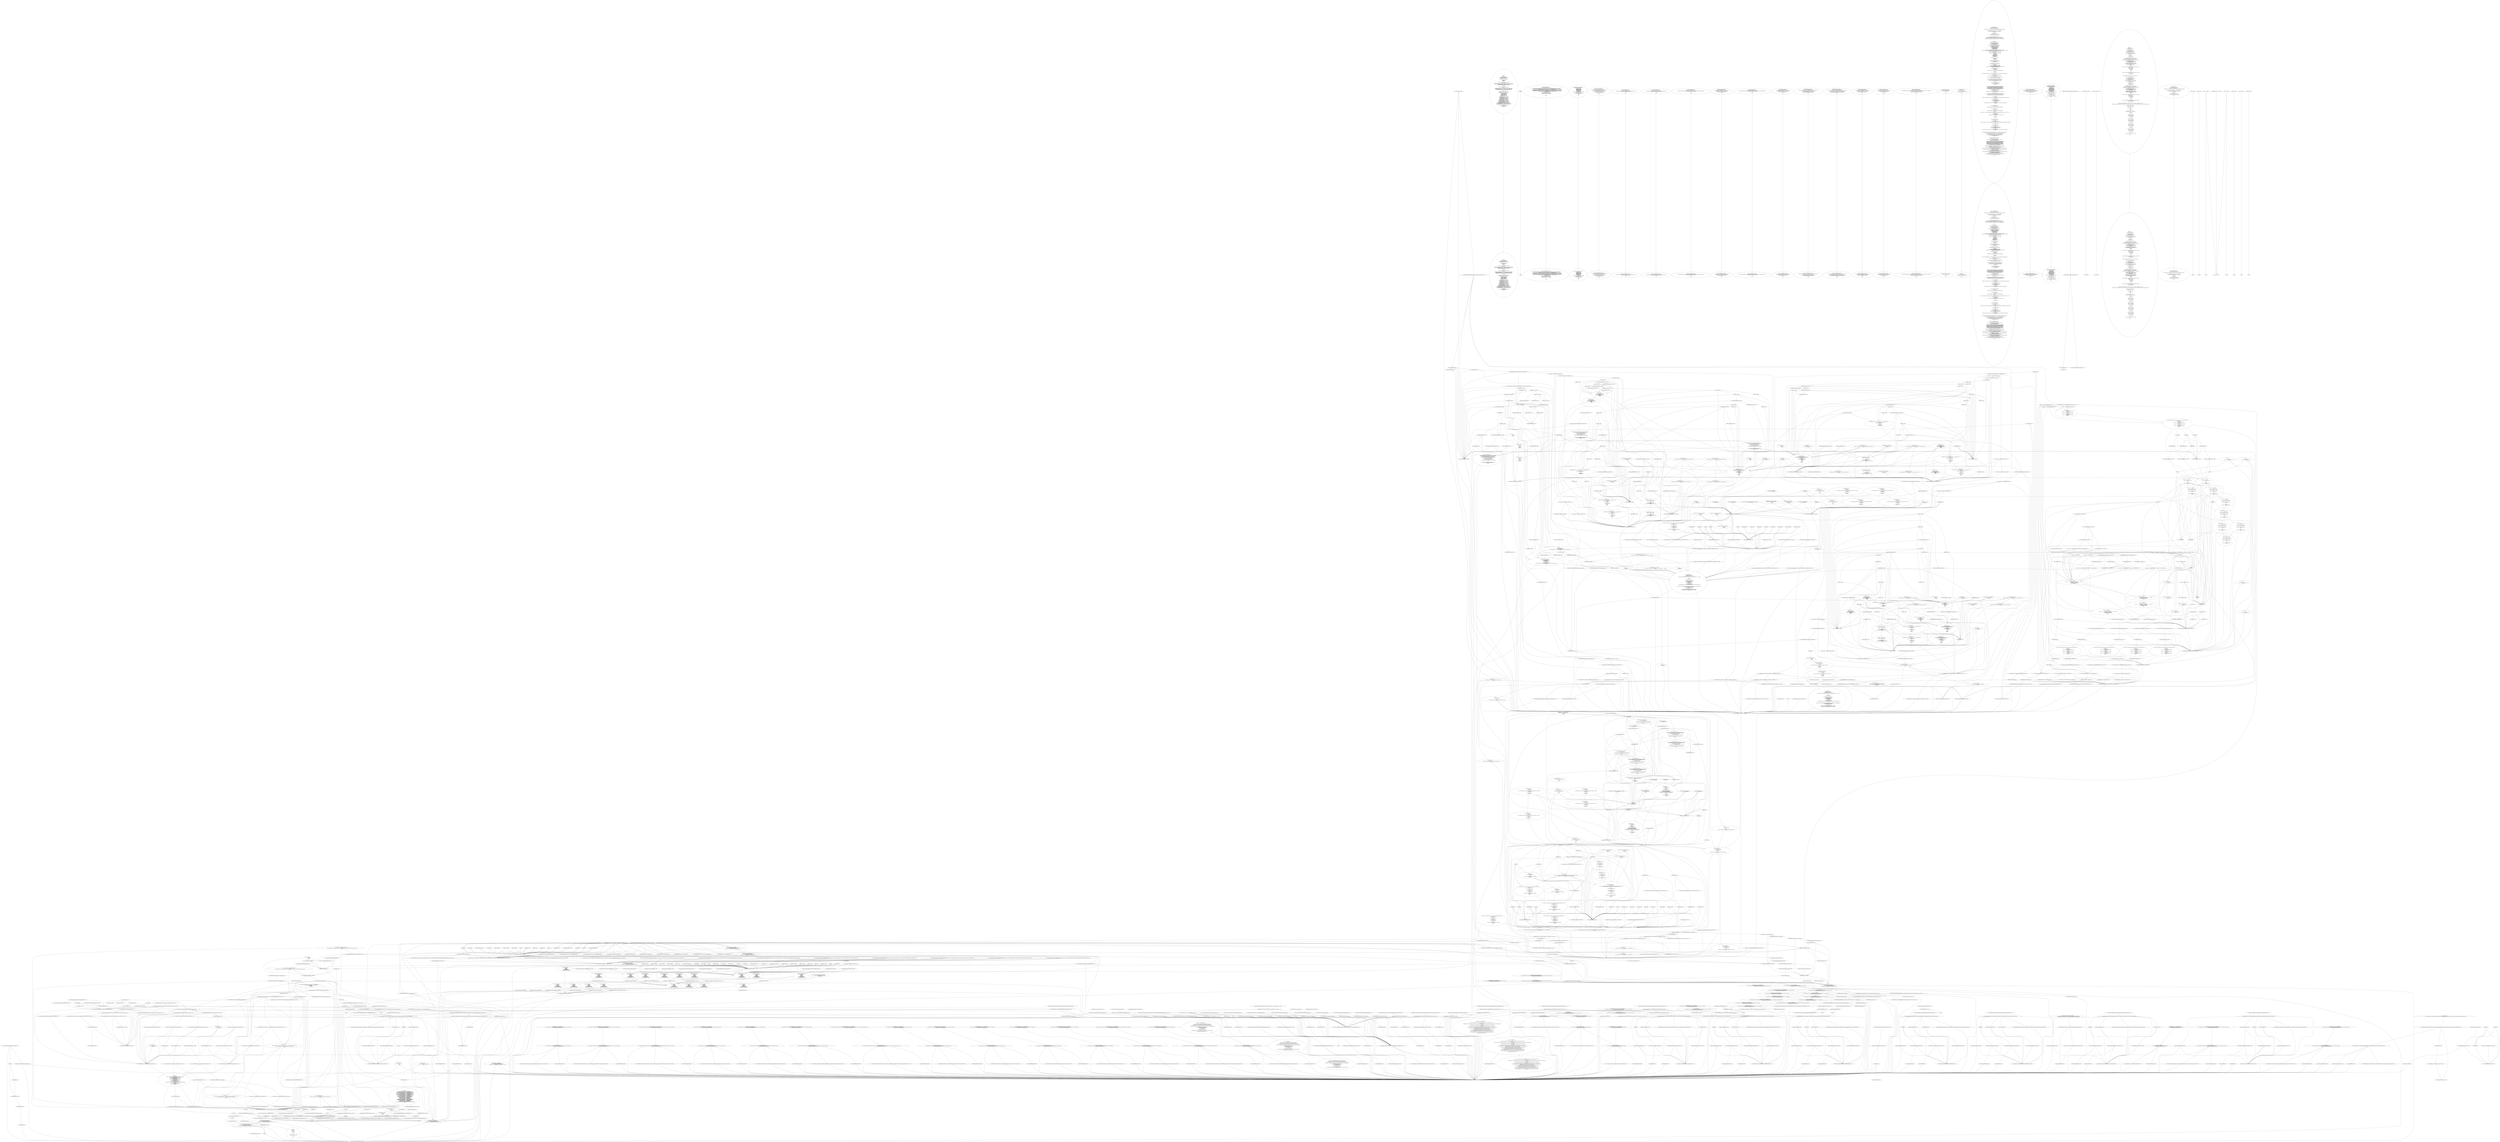 digraph G {
0 [label="EXTERNAL"];
1 [label="=> Roslyn.Test.Utilities.ExecutionConditionUtil.IsMonoDesktop 764951"];
2 [label="Roslyn.Test.Utilities.ExecutionConditionUtil.IsMonoDesktop 764952"];
3 [label="@'\nusing System;\n\n// Need a base class with indexers.\npublic class DATestBase {\n    public int this[int a] { get { return 0; } }\n    public int this[int a, int b] { get { return 0; } }\n}\n\n// Need a struct with a couple fields.\npublic struct A {\n    public int x;\n    public int y;\n}\n\n// Need a struct with non-lifted short-circuiting operators.\npublic struct NLS\n{\n    public static NLS operator&(NLS a, NLS b) { return new NLS { value = a.value & b.value }; }\n    public static NLS operator|(NLS a, NLS b) { return new NLS { value = a.value | b.value }; }\n    public static bool operator true(NLS a) { return a.value; }\n    public static bool operator false(NLS a) { return !a.value; }\n\n    public bool value;\n}\n\n// Need a struct with lifted short-circuiting operators.\npublic struct LS\n{\n    public static LS operator&(LS a, LS b) { return new LS { value = a.value & b.value }; }\n    public static LS operator|(LS a, LS b) { return new LS { value = a.value | b.value }; }\n    public static bool operator true(LS? a) { return a.HasValue && a.Value.value; }\n    public static bool operator false(LS? a) { return a.HasValue && !a.Value.value; }\n\n    public bool value;\n}\n\npublic delegate void D(); public delegate int DI();\npublic delegate void DefP(int a, ref int b, out int c);\n\npublic class DATest : DATestBase {\n    public static volatile bool f;\n    public static volatile int val;\n    public static volatile byte b;\n    public const bool fTrue = true;\n    public const bool fFalse = false;\n    public static int[] arr = { 1, 2, 3 };\n\n    public static bool No() { return f; } // No-op\n    public static bool F(int x) { return f; }\n    public static bool G(out int x) { x = 0; return f; }\n    public static bool Q(bool x) { return f; }\n    public static bool S(A x) { return f; }\n    public static int NNo() { return val; } // No-op\n    public static int NF(int x) { return val; }\n    public static int NG(out int x) { x = 0; return val; }\n    public static int[] AF(int x) { return arr; }\n    public static int[] AG(out int x) { x = 0; return arr; }\n    public static int FA(int[] x) { return val; }\n    public static int GA(out int[] x) { x = arr; return val; }\n    public static IDisposable Res(bool x) { return null; }\n    public static bool FP(params int[] x) { return f; }\n    public static bool GP(out int x, params int[] y) { x = 0; return f; }\n    public static NLS GetNLS() { return new NLS { value = f }; }\n    public static NLS GetNLS(out int x) { x = 0; return new NLS { value = f }; }\n    public static LS GetLS() { return new LS { value = f }; }\n    public static LS? GetLS(out int x) { x = 0; return new LS { value = f }; }\n\n    public class C {\n        public C(params int[] x) { }\n        public C(out int x, params int[] y) { x = 0; }\n    }\n' 764953"];
4 [label="prefix = @'\nusing System;\n\n// Need a base class with indexers.\npublic class DATestBase {\n    public int this[int a] { get { return 0; } }\n    public int this[int a, int b] { get { return 0; } }\n}\n\n// Need a struct with a couple fields.\npublic struct A {\n    public int x;\n    public int y;\n}\n\n// Need a struct with non-lifted short-circuiting operators.\npublic struct NLS\n{\n    public static NLS operator&(NLS a, NLS b) { return new NLS { value = a.value & b.value }; }\n    public static NLS operator|(NLS a, NLS b) { return new NLS { value = a.value | b.value }; }\n    public static bool operator true(NLS a) { return a.value; }\n    public static bool operator false(NLS a) { return !a.value; }\n\n    public bool value;\n}\n\n// Need a struct with lifted short-circuiting operators.\npublic struct LS\n{\n    public static LS operator&(LS a, LS b) { return new LS { value = a.value & b.value }; }\n    public static LS operator|(LS a, LS b) { return new LS { value = a.value | b.value }; }\n    public static bool operator true(LS? a) { return a.HasValue && a.Value.value; }\n    public static bool operator false(LS? a) { return a.HasValue && !a.Value.value; }\n\n    public bool value;\n}\n\npublic delegate void D(); public delegate int DI();\npublic delegate void DefP(int a, ref int b, out int c);\n\npublic class DATest : DATestBase {\n    public static volatile bool f;\n    public static volatile int val;\n    public static volatile byte b;\n    public const bool fTrue = true;\n    public const bool fFalse = false;\n    public static int[] arr = { 1, 2, 3 };\n\n    public static bool No() { return f; } // No-op\n    public static bool F(int x) { return f; }\n    public static bool G(out int x) { x = 0; return f; }\n    public static bool Q(bool x) { return f; }\n    public static bool S(A x) { return f; }\n    public static int NNo() { return val; } // No-op\n    public static int NF(int x) { return val; }\n    public static int NG(out int x) { x = 0; return val; }\n    public static int[] AF(int x) { return arr; }\n    public static int[] AG(out int x) { x = 0; return arr; }\n    public static int FA(int[] x) { return val; }\n    public static int GA(out int[] x) { x = arr; return val; }\n    public static IDisposable Res(bool x) { return null; }\n    public static bool FP(params int[] x) { return f; }\n    public static bool GP(out int x, params int[] y) { x = 0; return f; }\n    public static NLS GetNLS() { return new NLS { value = f }; }\n    public static NLS GetNLS(out int x) { x = 0; return new NLS { value = f }; }\n    public static LS GetLS() { return new LS { value = f }; }\n    public static LS? GetLS(out int x) { x = 0; return new LS { value = f }; }\n\n    public class C {\n        public C(params int[] x) { }\n        public C(out int x, params int[] y) { x = 0; }\n    }\n' 764954"];
5 [label="@'\n}' 764955"];
6 [label="suffix = @'\n}' 764956"];
7 [label="param FlowTests(this) 764957"];
8 [label="@'\nnamespace System.Runtime.CompilerServices\n{\n    [System.AttributeUsage(AttributeTargets.Event | // The type of the event is nullable, or has a nullable reference type as one of its constituents\n                    AttributeTargets.Field | // The type of the field is a nullable reference type, or has a nullable reference type as one of its constituents\n                    AttributeTargets.GenericParameter | // The generic parameter is a nullable reference type\n                    AttributeTargets.Module | // Nullable reference types in this module are annotated by means of NullableAttribute applied to other targets in it\n                    AttributeTargets.Parameter | // The type of the parameter is a nullable reference type, or has a nullable reference type as one of its constituents\n                    AttributeTargets.ReturnValue | // The return type is a nullable reference type, or has a nullable reference type as one of its constituents\n                    AttributeTargets.Property | // The type of the property is a nullable reference type, or has a nullable reference type as one of its constituents\n                    AttributeTargets.Class, // Base type has a nullable reference type as one of its constituents\n                   AllowMultiple = false)]\n    public class NullableAttribute : Attribute\n    {\n        public NullableAttribute(byte transformFlag) { }\n        public NullableAttribute(byte[] transformFlags)\n        {\n        }\n    }\n}\n' 764958"];
9 [label="NullableAttributeDefinition = @'\nnamespace System.Runtime.CompilerServices\n{\n    [System.AttributeUsage(AttributeTargets.Event | // The type of the event is nullable, or has a nullable reference type as one of its constituents\n                    AttributeTargets.Field | // The type of the field is a nullable reference type, or has a nullable reference type as one of its constituents\n                    AttributeTargets.GenericParameter | // The generic parameter is a nullable reference type\n                    AttributeTargets.Module | // Nullable reference types in this module are annotated by means of NullableAttribute applied to other targets in it\n                    AttributeTargets.Parameter | // The type of the parameter is a nullable reference type, or has a nullable reference type as one of its constituents\n                    AttributeTargets.ReturnValue | // The return type is a nullable reference type, or has a nullable reference type as one of its constituents\n                    AttributeTargets.Property | // The type of the property is a nullable reference type, or has a nullable reference type as one of its constituents\n                    AttributeTargets.Class, // Base type has a nullable reference type as one of its constituents\n                   AllowMultiple = false)]\n    public class NullableAttribute : Attribute\n    {\n        public NullableAttribute(byte transformFlag) { }\n        public NullableAttribute(byte[] transformFlags)\n        {\n        }\n    }\n}\n' 764959"];
10 [label="@'\nnamespace System.Runtime.CompilerServices\n{\n    [System.AttributeUsage(\n        AttributeTargets.Class |\n        AttributeTargets.Delegate |\n        AttributeTargets.Interface |\n        AttributeTargets.Method |\n        AttributeTargets.Struct,\n        AllowMultiple = false,\n        Inherited = false)]\n    public sealed class NullableContextAttribute : Attribute\n    {\n        public readonly byte Flag;\n        public NullableContextAttribute(byte flag)\n        {\n            Flag = flag;\n        }\n    }\n}' 764960"];
11 [label="NullableContextAttributeDefinition = @'\nnamespace System.Runtime.CompilerServices\n{\n    [System.AttributeUsage(\n        AttributeTargets.Class |\n        AttributeTargets.Delegate |\n        AttributeTargets.Interface |\n        AttributeTargets.Method |\n        AttributeTargets.Struct,\n        AllowMultiple = false,\n        Inherited = false)]\n    public sealed class NullableContextAttribute : Attribute\n    {\n        public readonly byte Flag;\n        public NullableContextAttribute(byte flag)\n        {\n            Flag = flag;\n        }\n    }\n}' 764961"];
12 [label="@'\nnamespace System.Runtime.CompilerServices\n{\n    [System.AttributeUsage(AttributeTargets.Module, AllowMultiple = false)]\n    public sealed class NullablePublicOnlyAttribute : Attribute\n    {\n        public readonly bool IncludesInternals;\n        public NullablePublicOnlyAttribute(bool includesInternals)\n        {\n            IncludesInternals = includesInternals;\n        }\n    }\n}' 764962"];
13 [label="NullablePublicOnlyAttributeDefinition = @'\nnamespace System.Runtime.CompilerServices\n{\n    [System.AttributeUsage(AttributeTargets.Module, AllowMultiple = false)]\n    public sealed class NullablePublicOnlyAttribute : Attribute\n    {\n        public readonly bool IncludesInternals;\n        public NullablePublicOnlyAttribute(bool includesInternals)\n        {\n            IncludesInternals = includesInternals;\n        }\n    }\n}' 764963"];
14 [label="@'\nnamespace System.Diagnostics.CodeAnalysis\n{\n    [AttributeUsage(AttributeTargets.Field | AttributeTargets.Parameter | AttributeTargets.Property)]\n    public sealed class AllowNullAttribute : Attribute\n    {\n    }\n}' 764964"];
15 [label="AllowNullAttributeDefinition = @'\nnamespace System.Diagnostics.CodeAnalysis\n{\n    [AttributeUsage(AttributeTargets.Field | AttributeTargets.Parameter | AttributeTargets.Property)]\n    public sealed class AllowNullAttribute : Attribute\n    {\n    }\n}' 764965"];
16 [label="@'\nnamespace System.Diagnostics.CodeAnalysis\n{\n    [AttributeUsage(AttributeTargets.Field | AttributeTargets.Parameter | AttributeTargets.Property)]\n    public sealed class DisallowNullAttribute : Attribute\n    {\n    }\n}' 764966"];
17 [label="DisallowNullAttributeDefinition = @'\nnamespace System.Diagnostics.CodeAnalysis\n{\n    [AttributeUsage(AttributeTargets.Field | AttributeTargets.Parameter | AttributeTargets.Property)]\n    public sealed class DisallowNullAttribute : Attribute\n    {\n    }\n}' 764967"];
18 [label="@'\nnamespace System.Diagnostics.CodeAnalysis\n{\n    [AttributeUsage(AttributeTargets.Field | AttributeTargets.Parameter | AttributeTargets.Property | AttributeTargets.ReturnValue)]\n    public sealed class MaybeNullAttribute : Attribute\n    {\n    }\n}\n' 764968"];
19 [label="MaybeNullAttributeDefinition = @'\nnamespace System.Diagnostics.CodeAnalysis\n{\n    [AttributeUsage(AttributeTargets.Field | AttributeTargets.Parameter | AttributeTargets.Property | AttributeTargets.ReturnValue)]\n    public sealed class MaybeNullAttribute : Attribute\n    {\n    }\n}\n' 764969"];
20 [label="@'\nnamespace System.Diagnostics.CodeAnalysis\n{\n    [AttributeUsage(AttributeTargets.Parameter, AllowMultiple = false)]\n    public sealed class MaybeNullWhenAttribute : Attribute\n    {\n        public MaybeNullWhenAttribute(bool when) { }\n    }\n}\n' 764970"];
21 [label="MaybeNullWhenAttributeDefinition = @'\nnamespace System.Diagnostics.CodeAnalysis\n{\n    [AttributeUsage(AttributeTargets.Parameter, AllowMultiple = false)]\n    public sealed class MaybeNullWhenAttribute : Attribute\n    {\n        public MaybeNullWhenAttribute(bool when) { }\n    }\n}\n' 764971"];
22 [label="@'\nnamespace System.Diagnostics.CodeAnalysis\n{\n    [AttributeUsage(AttributeTargets.Field | AttributeTargets.Parameter | AttributeTargets.Property | AttributeTargets.ReturnValue)]\n    public sealed class NotNullAttribute : Attribute\n    {\n    }\n}\n' 764972"];
23 [label="NotNullAttributeDefinition = @'\nnamespace System.Diagnostics.CodeAnalysis\n{\n    [AttributeUsage(AttributeTargets.Field | AttributeTargets.Parameter | AttributeTargets.Property | AttributeTargets.ReturnValue)]\n    public sealed class NotNullAttribute : Attribute\n    {\n    }\n}\n' 764973"];
24 [label="@'\nnamespace System.Diagnostics.CodeAnalysis\n{\n    [AttributeUsage(AttributeTargets.Parameter, AllowMultiple = false)]\n    public sealed class NotNullWhenAttribute : Attribute\n    {\n        public NotNullWhenAttribute(bool when) { }\n    }\n}\n' 764974"];
25 [label="NotNullWhenAttributeDefinition = @'\nnamespace System.Diagnostics.CodeAnalysis\n{\n    [AttributeUsage(AttributeTargets.Parameter, AllowMultiple = false)]\n    public sealed class NotNullWhenAttribute : Attribute\n    {\n        public NotNullWhenAttribute(bool when) { }\n    }\n}\n' 764975"];
26 [label="@'\nnamespace System.Diagnostics.CodeAnalysis\n{\n    [AttributeUsage(AttributeTargets.Method | AttributeTargets.Property, AllowMultiple = true)]\n    public sealed class MemberNotNullAttribute : Attribute\n    {\n        public MemberNotNullAttribute(params string[] members) { }\n        public MemberNotNullAttribute(string member) { }\n    }\n}\n' 764976"];
27 [label="MemberNotNullAttributeDefinition = @'\nnamespace System.Diagnostics.CodeAnalysis\n{\n    [AttributeUsage(AttributeTargets.Method | AttributeTargets.Property, AllowMultiple = true)]\n    public sealed class MemberNotNullAttribute : Attribute\n    {\n        public MemberNotNullAttribute(params string[] members) { }\n        public MemberNotNullAttribute(string member) { }\n    }\n}\n' 764977"];
28 [label="@'\nnamespace System.Diagnostics.CodeAnalysis\n{\n    [AttributeUsage(AttributeTargets.Method | AttributeTargets.Property, AllowMultiple = true)]\n    public sealed class MemberNotNullWhenAttribute : Attribute\n    {\n        public MemberNotNullWhenAttribute(bool when, params string[] members) { }\n        public MemberNotNullWhenAttribute(bool when, string member) { }\n    }\n}\n' 764978"];
29 [label="MemberNotNullWhenAttributeDefinition = @'\nnamespace System.Diagnostics.CodeAnalysis\n{\n    [AttributeUsage(AttributeTargets.Method | AttributeTargets.Property, AllowMultiple = true)]\n    public sealed class MemberNotNullWhenAttribute : Attribute\n    {\n        public MemberNotNullWhenAttribute(bool when, params string[] members) { }\n        public MemberNotNullWhenAttribute(bool when, string member) { }\n    }\n}\n' 764979"];
30 [label="@'\nnamespace System.Diagnostics.CodeAnalysis\n{\n    [AttributeUsage(AttributeTargets.Parameter, AllowMultiple = false)]\n    public class DoesNotReturnIfAttribute : Attribute\n    {\n        public DoesNotReturnIfAttribute(bool condition) { }\n    }\n}\n' 764980"];
31 [label="DoesNotReturnIfAttributeDefinition = @'\nnamespace System.Diagnostics.CodeAnalysis\n{\n    [AttributeUsage(AttributeTargets.Parameter, AllowMultiple = false)]\n    public class DoesNotReturnIfAttribute : Attribute\n    {\n        public DoesNotReturnIfAttribute(bool condition) { }\n    }\n}\n' 764981"];
32 [label="@'\nnamespace System.Diagnostics.CodeAnalysis\n{\n    [AttributeUsage(AttributeTargets.Method, AllowMultiple = false)]\n    public class DoesNotReturnAttribute : Attribute\n    {\n        public DoesNotReturnAttribute() { }\n    }\n}\n' 764982"];
33 [label="DoesNotReturnAttributeDefinition = @'\nnamespace System.Diagnostics.CodeAnalysis\n{\n    [AttributeUsage(AttributeTargets.Method, AllowMultiple = false)]\n    public class DoesNotReturnAttribute : Attribute\n    {\n        public DoesNotReturnAttribute() { }\n    }\n}\n' 764983"];
34 [label="@'\nnamespace System.Diagnostics.CodeAnalysis\n{\n    [AttributeUsage(AttributeTargets.Parameter | AttributeTargets.Property | AttributeTargets.ReturnValue, AllowMultiple = true, Inherited = false)]\n    public sealed class NotNullIfNotNullAttribute : Attribute\n    {\n        public NotNullIfNotNullAttribute(string parameterName) { }\n    }\n}\n' 764984"];
35 [label="NotNullIfNotNullAttributeDefinition = @'\nnamespace System.Diagnostics.CodeAnalysis\n{\n    [AttributeUsage(AttributeTargets.Parameter | AttributeTargets.Property | AttributeTargets.ReturnValue, AllowMultiple = true, Inherited = false)]\n    public sealed class NotNullIfNotNullAttribute : Attribute\n    {\n        public NotNullIfNotNullAttribute(string parameterName) { }\n    }\n}\n' 764985"];
36 [label="@'\nnamespace System.Runtime.CompilerServices\n{\n    public static class IsExternalInit\n    {\n    }\n}\n' 764986"];
37 [label="IsExternalInitTypeDefinition = @'\nnamespace System.Runtime.CompilerServices\n{\n    public static class IsExternalInit\n    {\n    }\n}\n' 764987"];
38 [label="@'\nnamespace System\n{\n    public interface IAsyncDisposable\n    {\n       System.Threading.Tasks.ValueTask DisposeAsync();\n    }\n}\n' 764988"];
39 [label="IAsyncDisposableDefinition = @'\nnamespace System\n{\n    public interface IAsyncDisposable\n    {\n       System.Threading.Tasks.ValueTask DisposeAsync();\n    }\n}\n' 764989"];
40 [label="@'\nnamespace System.Collections.Generic\n{\n    public interface IAsyncEnumerable<out T>\n    {\n        IAsyncEnumerator<T> GetAsyncEnumerator(System.Threading.CancellationToken token = default);\n    }\n\n    public interface IAsyncEnumerator<out T> : System.IAsyncDisposable\n    {\n        System.Threading.Tasks.ValueTask<bool> MoveNextAsync();\n        T Current { get; }\n    }\n}\nnamespace System\n{\n    public interface IAsyncDisposable\n    {\n        System.Threading.Tasks.ValueTask DisposeAsync();\n    }\n}\n\nnamespace System.Runtime.CompilerServices\n{\n    [AttributeUsage(AttributeTargets.Method, Inherited = false, AllowMultiple = false)]\n    public sealed class AsyncIteratorStateMachineAttribute : StateMachineAttribute\n    {\n        public AsyncIteratorStateMachineAttribute(Type stateMachineType) : base(stateMachineType)\n        {\n        }\n    }\n}\n\n#nullable disable\n\nnamespace System.Threading.Tasks.Sources\n{\n    using System.Diagnostics;\n    using System.Runtime.ExceptionServices;\n    using System.Runtime.InteropServices;\n\n    [StructLayout(LayoutKind.Auto)]\n    public struct ManualResetValueTaskSourceCore<TResult>\n    {\n        private Action<object> _continuation;\n        private object _continuationState;\n        private ExecutionContext _executionContext;\n        private object _capturedContext;\n        private bool _completed;\n        private TResult _result;\n        private ExceptionDispatchInfo _error;\n        private short _version;\n\n        /// <summary>Gets or sets whether to force continuations to run asynchronously.</summary>\n        /// <remarks>Continuations may run asynchronously if this is false, but they'll never run synchronously if this is true.</remarks>\n        public bool RunContinuationsAsynchronously { get; set; }\n\n        /// <summary>Resets to prepare for the next operation.</summary>\n        public void Reset()\n        {\n            // Reset/update state for the next use/await of this instance.\n            _version++;\n            _completed = false;\n            _result = default;\n            _error = null;\n            _executionContext = null;\n            _capturedContext = null;\n            _continuation = null;\n            _continuationState = null;\n        }\n\n        public void SetResult(TResult result)\n        {\n            _result = result;\n            SignalCompletion();\n        }\n\n        public void SetException(Exception error)\n        {\n            _error = ExceptionDispatchInfo.Capture(error);\n            SignalCompletion();\n        }\n\n        public short Version => _version;\n\n        public ValueTaskSourceStatus GetStatus(short token)\n        {\n            ValidateToken(token);\n            return\n                !_completed ? ValueTaskSourceStatus.Pending :\n                _error == null ? ValueTaskSourceStatus.Succeeded :\n                _error.SourceException is OperationCanceledException ? ValueTaskSourceStatus.Canceled :\n                ValueTaskSourceStatus.Faulted;\n        }\n\n        public TResult GetResult(short token)\n        {\n            ValidateToken(token);\n            if (!_completed)\n            {\n                ManualResetValueTaskSourceCoreShared.ThrowInvalidOperationException();\n            }\n\n            _error?.Throw();\n            return _result;\n        }\n\n        public void OnCompleted(Action<object> continuation, object state, short token, ValueTaskSourceOnCompletedFlags flags)\n        {\n            if (continuation == null)\n            {\n                throw new ArgumentNullException(nameof(continuation));\n            }\n            ValidateToken(token);\n\n            if ((flags & ValueTaskSourceOnCompletedFlags.FlowExecutionContext) != 0)\n            {\n                _executionContext = ExecutionContext.Capture();\n            }\n\n            if ((flags & ValueTaskSourceOnCompletedFlags.UseSchedulingContext) != 0)\n            {\n                SynchronizationContext sc = SynchronizationContext.Current;\n                if (sc != null && sc.GetType() != typeof(SynchronizationContext))\n                {\n                    _capturedContext = sc;\n                }\n                else\n                {\n                    TaskScheduler ts = TaskScheduler.Current;\n                    if (ts != TaskScheduler.Default)\n                    {\n                        _capturedContext = ts;\n                    }\n                }\n            }\n\n            // We need to set the continuation state before we swap in the delegate, so that\n            // if there's a race between this and SetResult/Exception and SetResult/Exception\n            // sees the _continuation as non-null, it'll be able to invoke it with the state\n            // stored here.  However, this also means that if this is used incorrectly (e.g.\n            // awaited twice concurrently), _continuationState might get erroneously overwritten.\n            // To minimize the chances of that, we check preemptively whether _continuation\n            // is already set to something other than the completion sentinel.\n\n            object oldContinuation = _continuation;\n            if (oldContinuation == null)\n            {\n                _continuationState = state;\n                oldContinuation = Interlocked.CompareExchange(ref _continuation, continuation, null);\n            }\n\n            if (oldContinuation != null)\n            {\n                // Operation already completed, so we need to queue the supplied callback.\n                if (!ReferenceEquals(oldContinuation, ManualResetValueTaskSourceCoreShared.s_sentinel))\n                {\n                    ManualResetValueTaskSourceCoreShared.ThrowInvalidOperationException();\n                }\n\n                switch (_capturedContext)\n                {\n                    case null:\n                        Task.Factory.StartNew(continuation, state, CancellationToken.None, TaskCreationOptions.DenyChildAttach, TaskScheduler.Default);\n                        break;\n\n                    case SynchronizationContext sc:\n                        sc.Post(s =>\n                        {\n                            var tuple = (Tuple<Action<object>, object>)s;\n                            tuple.Item1(tuple.Item2);\n                        }, Tuple.Create(continuation, state));\n                        break;\n\n                    case TaskScheduler ts:\n                        Task.Factory.StartNew(continuation, state, CancellationToken.None, TaskCreationOptions.DenyChildAttach, ts);\n                        break;\n                }\n            }\n        }\n\n        private void ValidateToken(short token)\n        {\n            if (token != _version)\n            {\n                ManualResetValueTaskSourceCoreShared.ThrowInvalidOperationException();\n            }\n        }\n\n        private void SignalCompletion()\n        {\n            if (_completed)\n            {\n                ManualResetValueTaskSourceCoreShared.ThrowInvalidOperationException();\n            }\n            _completed = true;\n\n            if (_continuation != null || Interlocked.CompareExchange(ref _continuation, ManualResetValueTaskSourceCoreShared.s_sentinel, null) != null)\n            {\n                if (_executionContext != null)\n                {\n                    ExecutionContext.Run(\n                        _executionContext,\n                        s => ((ManualResetValueTaskSourceCore<TResult>)s).InvokeContinuation(),\n                        this);\n                }\n                else\n                {\n                    InvokeContinuation();\n                }\n            }\n        }\n\n        private void InvokeContinuation()\n        {\n            switch (_capturedContext)\n            {\n                case null:\n                    if (RunContinuationsAsynchronously)\n                    {\n                        Task.Factory.StartNew(_continuation, _continuationState, CancellationToken.None, TaskCreationOptions.DenyChildAttach, TaskScheduler.Default);\n                    }\n                    else\n                    {\n                        _continuation(_continuationState);\n                    }\n                    break;\n\n                case SynchronizationContext sc:\n                    sc.Post(s =>\n                    {\n                        var state = (Tuple<Action<object>, object>)s;\n                        state.Item1(state.Item2);\n                    }, Tuple.Create(_continuation, _continuationState));\n                    break;\n\n                case TaskScheduler ts:\n                    Task.Factory.StartNew(_continuation, _continuationState, CancellationToken.None, TaskCreationOptions.DenyChildAttach, ts);\n                    break;\n            }\n        }\n    }\n\n    internal static class ManualResetValueTaskSourceCoreShared // separated out of generic to avoid unnecessary duplication\n    {\n        internal static void ThrowInvalidOperationException() => throw new InvalidOperationException();\n\n        internal static readonly Action<object> s_sentinel = CompletionSentinel;\n        private static void CompletionSentinel(object _) // named method to aid debugging\n        {\n            Debug.Fail(''The sentinel delegate should never be invoked.'');\n            ThrowInvalidOperationException();\n        }\n    }\n}\n\nnamespace System.Runtime.CompilerServices\n{\n    using System.Runtime.InteropServices;\n\n    /// <summary>Represents a builder for asynchronous iterators.</summary>\n    [StructLayout(LayoutKind.Auto)]\n    public struct AsyncIteratorMethodBuilder\n    {\n        // AsyncIteratorMethodBuilder is used by the language compiler as part of generating\n        // async iterators. For now, the implementation just wraps AsyncTaskMethodBuilder, as\n        // most of the logic is shared.  However, in the future this could be changed and\n        // optimized.  For example, we do need to allocate an object (once) to flow state like\n        // ExecutionContext, which AsyncTaskMethodBuilder handles, but it handles it by\n        // allocating a Task-derived object.  We could optimize this further by removing\n        // the Task from the hierarchy, but in doing so we'd also lose a variety of optimizations\n        // related to it, so we'd need to replicate all of those optimizations (e.g. storing\n        // that box object directly into a Task's continuation field).\n\n        private AsyncTaskMethodBuilder _methodBuilder; // mutable struct; do not make it readonly\n\n        public static AsyncIteratorMethodBuilder Create() =>\n            new AsyncIteratorMethodBuilder() { _methodBuilder = AsyncTaskMethodBuilder.Create() };\n\n        [MethodImpl(MethodImplOptions.AggressiveInlining)]\n        public void MoveNext<TStateMachine>(ref TStateMachine stateMachine) where TStateMachine : IAsyncStateMachine =>\n            _methodBuilder.Start(ref stateMachine);\n\n        public void AwaitOnCompleted<TAwaiter, TStateMachine>(ref TAwaiter awaiter, ref TStateMachine stateMachine)\n            where TAwaiter : INotifyCompletion\n            where TStateMachine : IAsyncStateMachine =>\n            _methodBuilder.AwaitOnCompleted(ref awaiter, ref stateMachine);\n\n        public void AwaitUnsafeOnCompleted<TAwaiter, TStateMachine>(ref TAwaiter awaiter, ref TStateMachine stateMachine)\n            where TAwaiter : ICriticalNotifyCompletion\n            where TStateMachine : IAsyncStateMachine =>\n            _methodBuilder.AwaitUnsafeOnCompleted(ref awaiter, ref stateMachine);\n\n        /// <summary>Marks iteration as being completed, whether successfully or otherwise.</summary>\n        public void Complete() => _methodBuilder.SetResult();\n    }\n}\n' 764990"];
41 [label="AsyncStreamsTypes = @'\nnamespace System.Collections.Generic\n{\n    public interface IAsyncEnumerable<out T>\n    {\n        IAsyncEnumerator<T> GetAsyncEnumerator(System.Threading.CancellationToken token = default);\n    }\n\n    public interface IAsyncEnumerator<out T> : System.IAsyncDisposable\n    {\n        System.Threading.Tasks.ValueTask<bool> MoveNextAsync();\n        T Current { get; }\n    }\n}\nnamespace System\n{\n    public interface IAsyncDisposable\n    {\n        System.Threading.Tasks.ValueTask DisposeAsync();\n    }\n}\n\nnamespace System.Runtime.CompilerServices\n{\n    [AttributeUsage(AttributeTargets.Method, Inherited = false, AllowMultiple = false)]\n    public sealed class AsyncIteratorStateMachineAttribute : StateMachineAttribute\n    {\n        public AsyncIteratorStateMachineAttribute(Type stateMachineType) : base(stateMachineType)\n        {\n        }\n    }\n}\n\n#nullable disable\n\nnamespace System.Threading.Tasks.Sources\n{\n    using System.Diagnostics;\n    using System.Runtime.ExceptionServices;\n    using System.Runtime.InteropServices;\n\n    [StructLayout(LayoutKind.Auto)]\n    public struct ManualResetValueTaskSourceCore<TResult>\n    {\n        private Action<object> _continuation;\n        private object _continuationState;\n        private ExecutionContext _executionContext;\n        private object _capturedContext;\n        private bool _completed;\n        private TResult _result;\n        private ExceptionDispatchInfo _error;\n        private short _version;\n\n        /// <summary>Gets or sets whether to force continuations to run asynchronously.</summary>\n        /// <remarks>Continuations may run asynchronously if this is false, but they'll never run synchronously if this is true.</remarks>\n        public bool RunContinuationsAsynchronously { get; set; }\n\n        /// <summary>Resets to prepare for the next operation.</summary>\n        public void Reset()\n        {\n            // Reset/update state for the next use/await of this instance.\n            _version++;\n            _completed = false;\n            _result = default;\n            _error = null;\n            _executionContext = null;\n            _capturedContext = null;\n            _continuation = null;\n            _continuationState = null;\n        }\n\n        public void SetResult(TResult result)\n        {\n            _result = result;\n            SignalCompletion();\n        }\n\n        public void SetException(Exception error)\n        {\n            _error = ExceptionDispatchInfo.Capture(error);\n            SignalCompletion();\n        }\n\n        public short Version => _version;\n\n        public ValueTaskSourceStatus GetStatus(short token)\n        {\n            ValidateToken(token);\n            return\n                !_completed ? ValueTaskSourceStatus.Pending :\n                _error == null ? ValueTaskSourceStatus.Succeeded :\n                _error.SourceException is OperationCanceledException ? ValueTaskSourceStatus.Canceled :\n                ValueTaskSourceStatus.Faulted;\n        }\n\n        public TResult GetResult(short token)\n        {\n            ValidateToken(token);\n            if (!_completed)\n            {\n                ManualResetValueTaskSourceCoreShared.ThrowInvalidOperationException();\n            }\n\n            _error?.Throw();\n            return _result;\n        }\n\n        public void OnCompleted(Action<object> continuation, object state, short token, ValueTaskSourceOnCompletedFlags flags)\n        {\n            if (continuation == null)\n            {\n                throw new ArgumentNullException(nameof(continuation));\n            }\n            ValidateToken(token);\n\n            if ((flags & ValueTaskSourceOnCompletedFlags.FlowExecutionContext) != 0)\n            {\n                _executionContext = ExecutionContext.Capture();\n            }\n\n            if ((flags & ValueTaskSourceOnCompletedFlags.UseSchedulingContext) != 0)\n            {\n                SynchronizationContext sc = SynchronizationContext.Current;\n                if (sc != null && sc.GetType() != typeof(SynchronizationContext))\n                {\n                    _capturedContext = sc;\n                }\n                else\n                {\n                    TaskScheduler ts = TaskScheduler.Current;\n                    if (ts != TaskScheduler.Default)\n                    {\n                        _capturedContext = ts;\n                    }\n                }\n            }\n\n            // We need to set the continuation state before we swap in the delegate, so that\n            // if there's a race between this and SetResult/Exception and SetResult/Exception\n            // sees the _continuation as non-null, it'll be able to invoke it with the state\n            // stored here.  However, this also means that if this is used incorrectly (e.g.\n            // awaited twice concurrently), _continuationState might get erroneously overwritten.\n            // To minimize the chances of that, we check preemptively whether _continuation\n            // is already set to something other than the completion sentinel.\n\n            object oldContinuation = _continuation;\n            if (oldContinuation == null)\n            {\n                _continuationState = state;\n                oldContinuation = Interlocked.CompareExchange(ref _continuation, continuation, null);\n            }\n\n            if (oldContinuation != null)\n            {\n                // Operation already completed, so we need to queue the supplied callback.\n                if (!ReferenceEquals(oldContinuation, ManualResetValueTaskSourceCoreShared.s_sentinel))\n                {\n                    ManualResetValueTaskSourceCoreShared.ThrowInvalidOperationException();\n                }\n\n                switch (_capturedContext)\n                {\n                    case null:\n                        Task.Factory.StartNew(continuation, state, CancellationToken.None, TaskCreationOptions.DenyChildAttach, TaskScheduler.Default);\n                        break;\n\n                    case SynchronizationContext sc:\n                        sc.Post(s =>\n                        {\n                            var tuple = (Tuple<Action<object>, object>)s;\n                            tuple.Item1(tuple.Item2);\n                        }, Tuple.Create(continuation, state));\n                        break;\n\n                    case TaskScheduler ts:\n                        Task.Factory.StartNew(continuation, state, CancellationToken.None, TaskCreationOptions.DenyChildAttach, ts);\n                        break;\n                }\n            }\n        }\n\n        private void ValidateToken(short token)\n        {\n            if (token != _version)\n            {\n                ManualResetValueTaskSourceCoreShared.ThrowInvalidOperationException();\n            }\n        }\n\n        private void SignalCompletion()\n        {\n            if (_completed)\n            {\n                ManualResetValueTaskSourceCoreShared.ThrowInvalidOperationException();\n            }\n            _completed = true;\n\n            if (_continuation != null || Interlocked.CompareExchange(ref _continuation, ManualResetValueTaskSourceCoreShared.s_sentinel, null) != null)\n            {\n                if (_executionContext != null)\n                {\n                    ExecutionContext.Run(\n                        _executionContext,\n                        s => ((ManualResetValueTaskSourceCore<TResult>)s).InvokeContinuation(),\n                        this);\n                }\n                else\n                {\n                    InvokeContinuation();\n                }\n            }\n        }\n\n        private void InvokeContinuation()\n        {\n            switch (_capturedContext)\n            {\n                case null:\n                    if (RunContinuationsAsynchronously)\n                    {\n                        Task.Factory.StartNew(_continuation, _continuationState, CancellationToken.None, TaskCreationOptions.DenyChildAttach, TaskScheduler.Default);\n                    }\n                    else\n                    {\n                        _continuation(_continuationState);\n                    }\n                    break;\n\n                case SynchronizationContext sc:\n                    sc.Post(s =>\n                    {\n                        var state = (Tuple<Action<object>, object>)s;\n                        state.Item1(state.Item2);\n                    }, Tuple.Create(_continuation, _continuationState));\n                    break;\n\n                case TaskScheduler ts:\n                    Task.Factory.StartNew(_continuation, _continuationState, CancellationToken.None, TaskCreationOptions.DenyChildAttach, ts);\n                    break;\n            }\n        }\n    }\n\n    internal static class ManualResetValueTaskSourceCoreShared // separated out of generic to avoid unnecessary duplication\n    {\n        internal static void ThrowInvalidOperationException() => throw new InvalidOperationException();\n\n        internal static readonly Action<object> s_sentinel = CompletionSentinel;\n        private static void CompletionSentinel(object _) // named method to aid debugging\n        {\n            Debug.Fail(''The sentinel delegate should never be invoked.'');\n            ThrowInvalidOperationException();\n        }\n    }\n}\n\nnamespace System.Runtime.CompilerServices\n{\n    using System.Runtime.InteropServices;\n\n    /// <summary>Represents a builder for asynchronous iterators.</summary>\n    [StructLayout(LayoutKind.Auto)]\n    public struct AsyncIteratorMethodBuilder\n    {\n        // AsyncIteratorMethodBuilder is used by the language compiler as part of generating\n        // async iterators. For now, the implementation just wraps AsyncTaskMethodBuilder, as\n        // most of the logic is shared.  However, in the future this could be changed and\n        // optimized.  For example, we do need to allocate an object (once) to flow state like\n        // ExecutionContext, which AsyncTaskMethodBuilder handles, but it handles it by\n        // allocating a Task-derived object.  We could optimize this further by removing\n        // the Task from the hierarchy, but in doing so we'd also lose a variety of optimizations\n        // related to it, so we'd need to replicate all of those optimizations (e.g. storing\n        // that box object directly into a Task's continuation field).\n\n        private AsyncTaskMethodBuilder _methodBuilder; // mutable struct; do not make it readonly\n\n        public static AsyncIteratorMethodBuilder Create() =>\n            new AsyncIteratorMethodBuilder() { _methodBuilder = AsyncTaskMethodBuilder.Create() };\n\n        [MethodImpl(MethodImplOptions.AggressiveInlining)]\n        public void MoveNext<TStateMachine>(ref TStateMachine stateMachine) where TStateMachine : IAsyncStateMachine =>\n            _methodBuilder.Start(ref stateMachine);\n\n        public void AwaitOnCompleted<TAwaiter, TStateMachine>(ref TAwaiter awaiter, ref TStateMachine stateMachine)\n            where TAwaiter : INotifyCompletion\n            where TStateMachine : IAsyncStateMachine =>\n            _methodBuilder.AwaitOnCompleted(ref awaiter, ref stateMachine);\n\n        public void AwaitUnsafeOnCompleted<TAwaiter, TStateMachine>(ref TAwaiter awaiter, ref TStateMachine stateMachine)\n            where TAwaiter : ICriticalNotifyCompletion\n            where TStateMachine : IAsyncStateMachine =>\n            _methodBuilder.AwaitUnsafeOnCompleted(ref awaiter, ref stateMachine);\n\n        /// <summary>Marks iteration as being completed, whether successfully or otherwise.</summary>\n        public void Complete() => _methodBuilder.SetResult();\n    }\n}\n' 764991"];
42 [label="@'\nnamespace System.Runtime.CompilerServices\n{\n    [System.AttributeUsage(AttributeTargets.Parameter, AllowMultiple = false)]\n    public class EnumeratorCancellationAttribute : Attribute\n    {\n        public EnumeratorCancellationAttribute() { }\n    }\n}\n' 764992"];
43 [label="EnumeratorCancellationAttributeType = @'\nnamespace System.Runtime.CompilerServices\n{\n    [System.AttributeUsage(AttributeTargets.Parameter, AllowMultiple = false)]\n    public class EnumeratorCancellationAttribute : Attribute\n    {\n        public EnumeratorCancellationAttribute() { }\n    }\n}\n' 764993"];
44 [label="@'using System.Collections.Generic;\nnamespace System.Runtime.CompilerServices\n{\n    [System.AttributeUsage(\n        AttributeTargets.Class |\n        AttributeTargets.Event |\n        AttributeTargets.Field |\n        AttributeTargets.GenericParameter |\n        AttributeTargets.Parameter |\n        AttributeTargets.Property |\n        AttributeTargets.ReturnValue,\n        AllowMultiple = false,\n        Inherited = false)]\n    public sealed class NativeIntegerAttribute : Attribute\n    {\n        public NativeIntegerAttribute()\n        {\n            TransformFlags = new[] { true };\n        }\n        public NativeIntegerAttribute(bool[] flags)\n        {\n            TransformFlags = flags;\n        }\n        public readonly IList<bool> TransformFlags;\n    }\n}' 764994"];
45 [label="NativeIntegerAttributeDefinition =\n@'using System.Collections.Generic;\nnamespace System.Runtime.CompilerServices\n{\n    [System.AttributeUsage(\n        AttributeTargets.Class |\n        AttributeTargets.Event |\n        AttributeTargets.Field |\n        AttributeTargets.GenericParameter |\n        AttributeTargets.Parameter |\n        AttributeTargets.Property |\n        AttributeTargets.ReturnValue,\n        AllowMultiple = false,\n        Inherited = false)]\n    public sealed class NativeIntegerAttribute : Attribute\n    {\n        public NativeIntegerAttribute()\n        {\n            TransformFlags = new[] { true };\n        }\n        public NativeIntegerAttribute(bool[] flags)\n        {\n            TransformFlags = flags;\n        }\n        public readonly IList<bool> TransformFlags;\n    }\n}' 764995"];
46 [label="() => new[] { Net40.mscorlib, Net40.System, Net40.SystemCore, Net40.MicrosoftVisualBasic } 764996"];
47 [label="LazyThreadSafetyMode.PublicationOnly 764997"];
48 [label="new Lazy<MetadataReference[]>(\n            () => new[] { Net40.mscorlib, Net40.System, Net40.SystemCore, Net40.MicrosoftVisualBasic },\n            LazyThreadSafetyMode.PublicationOnly) 764998"];
49 [label="s_lazyDefaultVbReferences = new Lazy<MetadataReference[]>(\n            () => new[] { Net40.mscorlib, Net40.System, Net40.SystemCore, Net40.MicrosoftVisualBasic },\n            LazyThreadSafetyMode.PublicationOnly) 764999"];
50 [label="() => new[] { Net451.mscorlib, Net451.System, Net451.SystemCore, Net451.MicrosoftVisualBasic } 765000"];
51 [label="LazyThreadSafetyMode.PublicationOnly 765001"];
52 [label="new Lazy<MetadataReference[]>(\n            () => new[] { Net451.mscorlib, Net451.System, Net451.SystemCore, Net451.MicrosoftVisualBasic },\n            LazyThreadSafetyMode.PublicationOnly) 765002"];
53 [label="s_lazyLatestVbReferences = new Lazy<MetadataReference[]>(\n            () => new[] { Net451.mscorlib, Net451.System, Net451.SystemCore, Net451.MicrosoftVisualBasic },\n            LazyThreadSafetyMode.PublicationOnly) 765003"];
54 [label="RuntimeUtilities.IsCoreClrRuntime 765004"];
55 [label="'mscorlib, Version=4.0.0.0, Culture=neutral, PublicKeyToken=b77a5c561934e089' 765005"];
56 [label="new AssemblyName('mscorlib, Version=4.0.0.0, Culture=neutral, PublicKeyToken=b77a5c561934e089') 765006"];
57 [label="RuntimeCorLibName = RuntimeUtilities.IsCoreClrRuntime\n            ? new AssemblyName('netstandard, Version=2.0.0.0, Culture=neutral, PublicKeyToken=cc7b13ffcd2ddd51')\n            : new AssemblyName('mscorlib, Version=4.0.0.0, Culture=neutral, PublicKeyToken=b77a5c561934e089') 765007"];
58 [label="() =>\n            {\n                var winmd = AssemblyMetadata.CreateFromImage(TestResources.WinRt.Windows).GetReference(display: 'Windows');\n\n                var windowsruntime =\n                    AssemblyMetadata.CreateFromImage(ProprietaryTestResources.v4_0_30319_17929.System_Runtime_WindowsRuntime).GetReference(display: 'System.Runtime.WindowsRuntime.dll');\n\n                var runtime =\n                    AssemblyMetadata.CreateFromImage(ResourcesNet451.SystemRuntime).GetReference(display: 'System.Runtime.dll');\n\n                var objectModel =\n                    AssemblyMetadata.CreateFromImage(ResourcesNet451.SystemObjectModel).GetReference(display: 'System.ObjectModel.dll');\n\n                var uixaml = AssemblyMetadata.CreateFromImage(ProprietaryTestResources.v4_0_30319_17929.System_Runtime_WindowsRuntime_UI_Xaml).\n                    GetReference(display: 'System.Runtime.WindowsRuntime.UI.Xaml.dll');\n\n                var interop = AssemblyMetadata.CreateFromImage(ResourcesNet451.SystemRuntimeInteropServicesWindowsRuntime).\n                    GetReference(display: 'System.Runtime.InteropServices.WindowsRuntime.dll');\n\n                //Not mentioned in the adapter doc but pointed to from System.Runtime, so we'll put it here.\n                var system = AssemblyMetadata.CreateFromImage(ResourcesNet451.System).GetReference(display: 'System.dll');\n\n                var mscor = AssemblyMetadata.CreateFromImage(ResourcesNet451.mscorlib).GetReference(display: 'mscorlib');\n\n                return new MetadataReference[] { winmd, windowsruntime, runtime, objectModel, uixaml, interop, system, mscor };\n            } 765008"];
59 [label="LazyThreadSafetyMode.PublicationOnly 765009"];
60 [label="new Lazy<MetadataReference[]>(\n            () =>\n            {\n                var winmd = AssemblyMetadata.CreateFromImage(TestResources.WinRt.Windows).GetReference(display: 'Windows');\n\n                var windowsruntime =\n                    AssemblyMetadata.CreateFromImage(ProprietaryTestResources.v4_0_30319_17929.System_Runtime_WindowsRuntime).GetReference(display: 'System.Runtime.WindowsRuntime.dll');\n\n                var runtime =\n                    AssemblyMetadata.CreateFromImage(ResourcesNet451.SystemRuntime).GetReference(display: 'System.Runtime.dll');\n\n                var objectModel =\n                    AssemblyMetadata.CreateFromImage(ResourcesNet451.SystemObjectModel).GetReference(display: 'System.ObjectModel.dll');\n\n                var uixaml = AssemblyMetadata.CreateFromImage(ProprietaryTestResources.v4_0_30319_17929.System_Runtime_WindowsRuntime_UI_Xaml).\n                    GetReference(display: 'System.Runtime.WindowsRuntime.UI.Xaml.dll');\n\n                var interop = AssemblyMetadata.CreateFromImage(ResourcesNet451.SystemRuntimeInteropServicesWindowsRuntime).\n                    GetReference(display: 'System.Runtime.InteropServices.WindowsRuntime.dll');\n\n                //Not mentioned in the adapter doc but pointed to from System.Runtime, so we'll put it here.\n                var system = AssemblyMetadata.CreateFromImage(ResourcesNet451.System).GetReference(display: 'System.dll');\n\n                var mscor = AssemblyMetadata.CreateFromImage(ResourcesNet451.mscorlib).GetReference(display: 'mscorlib');\n\n                return new MetadataReference[] { winmd, windowsruntime, runtime, objectModel, uixaml, interop, system, mscor };\n            },\n            LazyThreadSafetyMode.PublicationOnly) 765010"];
61 [label="s_winRtRefs = new Lazy<MetadataReference[]>(\n            () =>\n            {\n                var winmd = AssemblyMetadata.CreateFromImage(TestResources.WinRt.Windows).GetReference(display: 'Windows');\n\n                var windowsruntime =\n                    AssemblyMetadata.CreateFromImage(ProprietaryTestResources.v4_0_30319_17929.System_Runtime_WindowsRuntime).GetReference(display: 'System.Runtime.WindowsRuntime.dll');\n\n                var runtime =\n                    AssemblyMetadata.CreateFromImage(ResourcesNet451.SystemRuntime).GetReference(display: 'System.Runtime.dll');\n\n                var objectModel =\n                    AssemblyMetadata.CreateFromImage(ResourcesNet451.SystemObjectModel).GetReference(display: 'System.ObjectModel.dll');\n\n                var uixaml = AssemblyMetadata.CreateFromImage(ProprietaryTestResources.v4_0_30319_17929.System_Runtime_WindowsRuntime_UI_Xaml).\n                    GetReference(display: 'System.Runtime.WindowsRuntime.UI.Xaml.dll');\n\n                var interop = AssemblyMetadata.CreateFromImage(ResourcesNet451.SystemRuntimeInteropServicesWindowsRuntime).\n                    GetReference(display: 'System.Runtime.InteropServices.WindowsRuntime.dll');\n\n                //Not mentioned in the adapter doc but pointed to from System.Runtime, so we'll put it here.\n                var system = AssemblyMetadata.CreateFromImage(ResourcesNet451.System).GetReference(display: 'System.dll');\n\n                var mscor = AssemblyMetadata.CreateFromImage(ResourcesNet451.mscorlib).GetReference(display: 'mscorlib');\n\n                return new MetadataReference[] { winmd, windowsruntime, runtime, objectModel, uixaml, interop, system, mscor };\n            },\n            LazyThreadSafetyMode.PublicationOnly) 765011"];
62 [label="() => new MetadataReference[] { MscorlibPP7Ref, SystemRuntimePP7Ref } 765012"];
63 [label="LazyThreadSafetyMode.PublicationOnly 765013"];
64 [label="new Lazy<MetadataReference[]>(\n            () => new MetadataReference[] { MscorlibPP7Ref, SystemRuntimePP7Ref },\n            LazyThreadSafetyMode.PublicationOnly) 765014"];
65 [label="s_portableRefsMinimal = new Lazy<MetadataReference[]>(\n            () => new MetadataReference[] { MscorlibPP7Ref, SystemRuntimePP7Ref },\n            LazyThreadSafetyMode.PublicationOnly) 765015"];
66 [label="() => AssemblyMetadata.CreateFromImage(ResourcesNet451.SystemCore).GetReference(display: 'System.Core.v4_0_30319.dll') 765016"];
67 [label="LazyThreadSafetyMode.PublicationOnly 765017"];
68 [label="new Lazy<MetadataReference>(\n                () => AssemblyMetadata.CreateFromImage(ResourcesNet451.SystemCore).GetReference(display: 'System.Core.v4_0_30319.dll'),\n                LazyThreadSafetyMode.PublicationOnly) 765018"];
69 [label="s_systemCoreRef =\n            new Lazy<MetadataReference>(\n                () => AssemblyMetadata.CreateFromImage(ResourcesNet451.SystemCore).GetReference(display: 'System.Core.v4_0_30319.dll'),\n                LazyThreadSafetyMode.PublicationOnly) 765019"];
70 [label="() => AssemblyMetadata.CreateFromImage(ResourcesNet451.SystemCore).GetReference(display: 'System.Core.v4_0_30319_17929.dll') 765020"];
71 [label="LazyThreadSafetyMode.PublicationOnly 765021"];
72 [label="new Lazy<MetadataReference>(\n            () => AssemblyMetadata.CreateFromImage(ResourcesNet451.SystemCore).GetReference(display: 'System.Core.v4_0_30319_17929.dll'),\n            LazyThreadSafetyMode.PublicationOnly) 765022"];
73 [label="s_systemCoreRef_v4_0_30319_17929 = new Lazy<MetadataReference>(\n            () => AssemblyMetadata.CreateFromImage(ResourcesNet451.SystemCore).GetReference(display: 'System.Core.v4_0_30319_17929.dll'),\n            LazyThreadSafetyMode.PublicationOnly) 765023"];
74 [label="() => AssemblyMetadata.CreateFromImage(ResourcesNet461.SystemCore).GetReference(display: 'System.Core.v4_6_1038_0.dll') 765024"];
75 [label="LazyThreadSafetyMode.PublicationOnly 765025"];
76 [label="new Lazy<MetadataReference>(\n            () => AssemblyMetadata.CreateFromImage(ResourcesNet461.SystemCore).GetReference(display: 'System.Core.v4_6_1038_0.dll'),\n            LazyThreadSafetyMode.PublicationOnly) 765026"];
77 [label="s_systemCoreRef_v46 = new Lazy<MetadataReference>(\n            () => AssemblyMetadata.CreateFromImage(ResourcesNet461.SystemCore).GetReference(display: 'System.Core.v4_6_1038_0.dll'),\n            LazyThreadSafetyMode.PublicationOnly) 765027"];
78 [label="() => AssemblyMetadata.CreateFromImage(ResourcesNet451.SystemWindowsForms).GetReference(display: 'System.Windows.Forms.v4_0_30319.dll') 765028"];
79 [label="LazyThreadSafetyMode.PublicationOnly 765029"];
80 [label="new Lazy<MetadataReference>(\n            () => AssemblyMetadata.CreateFromImage(ResourcesNet451.SystemWindowsForms).GetReference(display: 'System.Windows.Forms.v4_0_30319.dll'),\n            LazyThreadSafetyMode.PublicationOnly) 765030"];
81 [label="s_systemWindowsFormsRef = new Lazy<MetadataReference>(\n            () => AssemblyMetadata.CreateFromImage(ResourcesNet451.SystemWindowsForms).GetReference(display: 'System.Windows.Forms.v4_0_30319.dll'),\n            LazyThreadSafetyMode.PublicationOnly) 765031"];
82 [label="() => AssemblyMetadata.CreateFromImage(ResourcesNet451.SystemDrawing).GetReference(display: 'System.Drawing.v4_0_30319.dll') 765032"];
83 [label="LazyThreadSafetyMode.PublicationOnly 765033"];
84 [label="new Lazy<MetadataReference>(\n            () => AssemblyMetadata.CreateFromImage(ResourcesNet451.SystemDrawing).GetReference(display: 'System.Drawing.v4_0_30319.dll'),\n            LazyThreadSafetyMode.PublicationOnly) 765034"];
85 [label="s_systemDrawingRef = new Lazy<MetadataReference>(\n            () => AssemblyMetadata.CreateFromImage(ResourcesNet451.SystemDrawing).GetReference(display: 'System.Drawing.v4_0_30319.dll'),\n            LazyThreadSafetyMode.PublicationOnly) 765035"];
86 [label="() => AssemblyMetadata.CreateFromImage(ResourcesNet451.SystemData).GetReference(display: 'System.Data.v4_0_30319.dll') 765036"];
87 [label="LazyThreadSafetyMode.PublicationOnly 765037"];
88 [label="new Lazy<MetadataReference>(\n            () => AssemblyMetadata.CreateFromImage(ResourcesNet451.SystemData).GetReference(display: 'System.Data.v4_0_30319.dll'),\n            LazyThreadSafetyMode.PublicationOnly) 765038"];
89 [label="s_systemDataRef = new Lazy<MetadataReference>(\n            () => AssemblyMetadata.CreateFromImage(ResourcesNet451.SystemData).GetReference(display: 'System.Data.v4_0_30319.dll'),\n            LazyThreadSafetyMode.PublicationOnly) 765039"];
90 [label="() => AssemblyMetadata.CreateFromImage(ResourcesNet451.mscorlib).GetReference(display: 'mscorlib.v4_0_30319.dll') 765040"];
91 [label="LazyThreadSafetyMode.PublicationOnly 765041"];
92 [label="new Lazy<MetadataReference>(\n            () => AssemblyMetadata.CreateFromImage(ResourcesNet451.mscorlib).GetReference(display: 'mscorlib.v4_0_30319.dll'),\n            LazyThreadSafetyMode.PublicationOnly) 765042"];
93 [label="s_mscorlibRef = new Lazy<MetadataReference>(\n            () => AssemblyMetadata.CreateFromImage(ResourcesNet451.mscorlib).GetReference(display: 'mscorlib.v4_0_30319.dll'),\n            LazyThreadSafetyMode.PublicationOnly) 765043"];
94 [label="() => AssemblyMetadata.CreateFromImage(ProprietaryTestResources.v4_0_30319.mscorlib_portable).GetReference(display: 'mscorlib.v4_0_30319.portable.dll') 765044"];
95 [label="LazyThreadSafetyMode.PublicationOnly 765045"];
96 [label="new Lazy<MetadataReference>(\n            () => AssemblyMetadata.CreateFromImage(ProprietaryTestResources.v4_0_30319.mscorlib_portable).GetReference(display: 'mscorlib.v4_0_30319.portable.dll'),\n            LazyThreadSafetyMode.PublicationOnly) 765046"];
97 [label="s_mscorlibRefPortable = new Lazy<MetadataReference>(\n            () => AssemblyMetadata.CreateFromImage(ProprietaryTestResources.v4_0_30319.mscorlib_portable).GetReference(display: 'mscorlib.v4_0_30319.portable.dll'),\n            LazyThreadSafetyMode.PublicationOnly) 765047"];
98 [label="() =>\n            {\n                var source = TestResources.NetFX.aacorlib_v15_0_3928.aacorlib_v15_0_3928_cs;\n                var syntaxTree = Microsoft.CodeAnalysis.CSharp.SyntaxFactory.ParseSyntaxTree(source);\n\n                var compilationOptions = new CSharpCompilationOptions(OutputKind.DynamicallyLinkedLibrary);\n\n                var compilation = CSharpCompilation.Create('aacorlib.v15.0.3928.dll', new[] { syntaxTree }, null, compilationOptions);\n\n                Stream dllStream = new MemoryStream();\n                var emitResult = compilation.Emit(dllStream);\n                if (!emitResult.Success)\n                {\n                    emitResult.Diagnostics.Verify();\n                }\n                dllStream.Seek(0, SeekOrigin.Begin);\n\n                return AssemblyMetadata.CreateFromStream(dllStream).GetReference(display: 'mscorlib.v4_0_30319.dll');\n            } 765048"];
99 [label="LazyThreadSafetyMode.PublicationOnly 765049"];
100 [label="new Lazy<MetadataReference>(\n            () =>\n            {\n                var source = TestResources.NetFX.aacorlib_v15_0_3928.aacorlib_v15_0_3928_cs;\n                var syntaxTree = Microsoft.CodeAnalysis.CSharp.SyntaxFactory.ParseSyntaxTree(source);\n\n                var compilationOptions = new CSharpCompilationOptions(OutputKind.DynamicallyLinkedLibrary);\n\n                var compilation = CSharpCompilation.Create('aacorlib.v15.0.3928.dll', new[] { syntaxTree }, null, compilationOptions);\n\n                Stream dllStream = new MemoryStream();\n                var emitResult = compilation.Emit(dllStream);\n                if (!emitResult.Success)\n                {\n                    emitResult.Diagnostics.Verify();\n                }\n                dllStream.Seek(0, SeekOrigin.Begin);\n\n                return AssemblyMetadata.CreateFromStream(dllStream).GetReference(display: 'mscorlib.v4_0_30319.dll');\n            },\n            LazyThreadSafetyMode.PublicationOnly) 765050"];
101 [label="s_aacorlibRef = new Lazy<MetadataReference>(\n            () =>\n            {\n                var source = TestResources.NetFX.aacorlib_v15_0_3928.aacorlib_v15_0_3928_cs;\n                var syntaxTree = Microsoft.CodeAnalysis.CSharp.SyntaxFactory.ParseSyntaxTree(source);\n\n                var compilationOptions = new CSharpCompilationOptions(OutputKind.DynamicallyLinkedLibrary);\n\n                var compilation = CSharpCompilation.Create('aacorlib.v15.0.3928.dll', new[] { syntaxTree }, null, compilationOptions);\n\n                Stream dllStream = new MemoryStream();\n                var emitResult = compilation.Emit(dllStream);\n                if (!emitResult.Success)\n                {\n                    emitResult.Diagnostics.Verify();\n                }\n                dllStream.Seek(0, SeekOrigin.Begin);\n\n                return AssemblyMetadata.CreateFromStream(dllStream).GetReference(display: 'mscorlib.v4_0_30319.dll');\n            },\n            LazyThreadSafetyMode.PublicationOnly) 765051"];
102 [label="() => AssemblyMetadata.CreateFromImage(ResourcesNet461.mscorlib).GetReference(display: 'mscorlib.v4_6_1038_0.dll', filePath: @'Z:\\FxReferenceAssembliesUri') 765052"];
103 [label="LazyThreadSafetyMode.PublicationOnly 765053"];
104 [label="new Lazy<MetadataReference>(\n            () => AssemblyMetadata.CreateFromImage(ResourcesNet461.mscorlib).GetReference(display: 'mscorlib.v4_6_1038_0.dll', filePath: @'Z:\\FxReferenceAssembliesUri'),\n            LazyThreadSafetyMode.PublicationOnly) 765054"];
105 [label="s_mscorlibRef_v46 = new Lazy<MetadataReference>(\n            () => AssemblyMetadata.CreateFromImage(ResourcesNet461.mscorlib).GetReference(display: 'mscorlib.v4_6_1038_0.dll', filePath: @'Z:\\FxReferenceAssembliesUri'),\n            LazyThreadSafetyMode.PublicationOnly) 765055"];
106 [label="() => AssemblyMetadata.CreateFromImage(ProprietaryTestResources.silverlight_v5_0_5_0.mscorlib_v5_0_5_0_silverlight).GetReference(display: 'mscorlib.v5.0.5.0_silverlight.dll') 765056"];
107 [label="LazyThreadSafetyMode.PublicationOnly 765057"];
108 [label="new Lazy<MetadataReference>(\n            () => AssemblyMetadata.CreateFromImage(ProprietaryTestResources.silverlight_v5_0_5_0.mscorlib_v5_0_5_0_silverlight).GetReference(display: 'mscorlib.v5.0.5.0_silverlight.dll'),\n            LazyThreadSafetyMode.PublicationOnly) 765058"];
109 [label="s_mscorlibRef_silverlight = new Lazy<MetadataReference>(\n            () => AssemblyMetadata.CreateFromImage(ProprietaryTestResources.silverlight_v5_0_5_0.mscorlib_v5_0_5_0_silverlight).GetReference(display: 'mscorlib.v5.0.5.0_silverlight.dll'),\n            LazyThreadSafetyMode.PublicationOnly) 765059"];
110 [label="() => AssemblyMetadata.CreateFromImage(ResourcesNet451.MicrosoftCSharp).GetReference(display: 'Microsoft.CSharp.v4.0.30319.dll') 765060"];
111 [label="LazyThreadSafetyMode.PublicationOnly 765061"];
112 [label="new Lazy<MetadataReference>(\n            () => AssemblyMetadata.CreateFromImage(ResourcesNet451.MicrosoftCSharp).GetReference(display: 'Microsoft.CSharp.v4.0.30319.dll'),\n            LazyThreadSafetyMode.PublicationOnly) 765062"];
113 [label="s_desktopCSharpRef = new Lazy<MetadataReference>(\n            () => AssemblyMetadata.CreateFromImage(ResourcesNet451.MicrosoftCSharp).GetReference(display: 'Microsoft.CSharp.v4.0.30319.dll'),\n            LazyThreadSafetyMode.PublicationOnly) 765063"];
114 [label="() => AssemblyMetadata.CreateFromImage(ResourcesNetStandard20.netstandard).GetReference(display: 'netstandard20.netstandard.dll') 765064"];
115 [label="LazyThreadSafetyMode.PublicationOnly 765065"];
116 [label="new Lazy<MetadataReference>(\n            () => AssemblyMetadata.CreateFromImage(ResourcesNetStandard20.netstandard).GetReference(display: 'netstandard20.netstandard.dll'),\n            LazyThreadSafetyMode.PublicationOnly) 765066"];
117 [label="s_std20Ref = new Lazy<MetadataReference>(\n            () => AssemblyMetadata.CreateFromImage(ResourcesNetStandard20.netstandard).GetReference(display: 'netstandard20.netstandard.dll'),\n            LazyThreadSafetyMode.PublicationOnly) 765067"];
118 [label="() => AssemblyMetadata.CreateFromImage(ResourcesBuildExtensions.NetStandardToNet461).GetReference(display: 'netstandard20.netstandard.dll') 765068"];
119 [label="LazyThreadSafetyMode.PublicationOnly 765069"];
120 [label="new Lazy<MetadataReference>(\n            () => AssemblyMetadata.CreateFromImage(ResourcesBuildExtensions.NetStandardToNet461).GetReference(display: 'netstandard20.netstandard.dll'),\n            LazyThreadSafetyMode.PublicationOnly) 765070"];
121 [label="s_46NetStandardFacade = new Lazy<MetadataReference>(\n            () => AssemblyMetadata.CreateFromImage(ResourcesBuildExtensions.NetStandardToNet461).GetReference(display: 'netstandard20.netstandard.dll'),\n            LazyThreadSafetyMode.PublicationOnly) 765071"];
122 [label="() => AssemblyMetadata.CreateFromImage(ProprietaryTestResources.netstandard13.System_Dynamic_Runtime).GetReference(display: 'System.Dynamic.Runtime.dll (netstandard 1.3 ref)') 765072"];
123 [label="LazyThreadSafetyMode.PublicationOnly 765073"];
124 [label="new Lazy<MetadataReference>(\n            () => AssemblyMetadata.CreateFromImage(ProprietaryTestResources.netstandard13.System_Dynamic_Runtime).GetReference(display: 'System.Dynamic.Runtime.dll (netstandard 1.3 ref)'),\n            LazyThreadSafetyMode.PublicationOnly) 765074"];
125 [label="s_systemDynamicRuntimeRef = new Lazy<MetadataReference>(\n            () => AssemblyMetadata.CreateFromImage(ProprietaryTestResources.netstandard13.System_Dynamic_Runtime).GetReference(display: 'System.Dynamic.Runtime.dll (netstandard 1.3 ref)'),\n            LazyThreadSafetyMode.PublicationOnly) 765075"];
126 [label="() => AssemblyMetadata.CreateFromImage(ResourcesNet451.System).GetReference(display: 'System.v4_0_30319.dll') 765076"];
127 [label="LazyThreadSafetyMode.PublicationOnly 765077"];
128 [label="new Lazy<MetadataReference>(\n            () => AssemblyMetadata.CreateFromImage(ResourcesNet451.System).GetReference(display: 'System.v4_0_30319.dll'),\n            LazyThreadSafetyMode.PublicationOnly) 765078"];
129 [label="s_systemRef = new Lazy<MetadataReference>(\n            () => AssemblyMetadata.CreateFromImage(ResourcesNet451.System).GetReference(display: 'System.v4_0_30319.dll'),\n            LazyThreadSafetyMode.PublicationOnly) 765079"];
130 [label="() => AssemblyMetadata.CreateFromImage(ResourcesNet461.System).GetReference(display: 'System.v4_6_1038_0.dll') 765080"];
131 [label="LazyThreadSafetyMode.PublicationOnly 765081"];
132 [label="new Lazy<MetadataReference>(\n            () => AssemblyMetadata.CreateFromImage(ResourcesNet461.System).GetReference(display: 'System.v4_6_1038_0.dll'),\n            LazyThreadSafetyMode.PublicationOnly) 765082"];
133 [label="s_systemRef_v46 = new Lazy<MetadataReference>(\n            () => AssemblyMetadata.CreateFromImage(ResourcesNet461.System).GetReference(display: 'System.v4_6_1038_0.dll'),\n            LazyThreadSafetyMode.PublicationOnly) 765083"];
134 [label="() => AssemblyMetadata.CreateFromImage(ResourcesNet451.System).GetReference(display: 'System.v4_0_30319_17929.dll') 765084"];
135 [label="LazyThreadSafetyMode.PublicationOnly 765085"];
136 [label="new Lazy<MetadataReference>(\n            () => AssemblyMetadata.CreateFromImage(ResourcesNet451.System).GetReference(display: 'System.v4_0_30319_17929.dll'),\n            LazyThreadSafetyMode.PublicationOnly) 765086"];
137 [label="s_systemRef_v4_0_30319_17929 = new Lazy<MetadataReference>(\n            () => AssemblyMetadata.CreateFromImage(ResourcesNet451.System).GetReference(display: 'System.v4_0_30319_17929.dll'),\n            LazyThreadSafetyMode.PublicationOnly) 765087"];
138 [label="() => AssemblyMetadata.CreateFromImage(ResourcesNet20.System).GetReference(display: 'System.v2_0_50727.dll') 765088"];
139 [label="LazyThreadSafetyMode.PublicationOnly 765089"];
140 [label="new Lazy<MetadataReference>(\n            () => AssemblyMetadata.CreateFromImage(ResourcesNet20.System).GetReference(display: 'System.v2_0_50727.dll'),\n            LazyThreadSafetyMode.PublicationOnly) 765090"];
141 [label="s_systemRef_v20 = new Lazy<MetadataReference>(\n            () => AssemblyMetadata.CreateFromImage(ResourcesNet20.System).GetReference(display: 'System.v2_0_50727.dll'),\n            LazyThreadSafetyMode.PublicationOnly) 765091"];
142 [label="() => AssemblyMetadata.CreateFromImage(ResourcesNet451.SystemXml).GetReference(display: 'System.Xml.v4_0_30319.dll') 765092"];
143 [label="LazyThreadSafetyMode.PublicationOnly 765093"];
144 [label="new Lazy<MetadataReference>(\n            () => AssemblyMetadata.CreateFromImage(ResourcesNet451.SystemXml).GetReference(display: 'System.Xml.v4_0_30319.dll'),\n            LazyThreadSafetyMode.PublicationOnly) 765094"];
145 [label="s_systemXmlRef = new Lazy<MetadataReference>(\n            () => AssemblyMetadata.CreateFromImage(ResourcesNet451.SystemXml).GetReference(display: 'System.Xml.v4_0_30319.dll'),\n            LazyThreadSafetyMode.PublicationOnly) 765095"];
146 [label="() => AssemblyMetadata.CreateFromImage(ResourcesNet451.SystemXmlLinq).GetReference(display: 'System.Xml.Linq.v4_0_30319.dll') 765096"];
147 [label="LazyThreadSafetyMode.PublicationOnly 765097"];
148 [label="new Lazy<MetadataReference>(\n            () => AssemblyMetadata.CreateFromImage(ResourcesNet451.SystemXmlLinq).GetReference(display: 'System.Xml.Linq.v4_0_30319.dll'),\n            LazyThreadSafetyMode.PublicationOnly) 765098"];
149 [label="s_systemXmlLinqRef = new Lazy<MetadataReference>(\n            () => AssemblyMetadata.CreateFromImage(ResourcesNet451.SystemXmlLinq).GetReference(display: 'System.Xml.Linq.v4_0_30319.dll'),\n            LazyThreadSafetyMode.PublicationOnly) 765099"];
150 [label="() => AssemblyMetadata.CreateFromImage(ResourcesNet451.mscorlib).GetReference(display: 'mscorlib.dll') 765100"];
151 [label="LazyThreadSafetyMode.PublicationOnly 765101"];
152 [label="new Lazy<MetadataReference>(\n            () => AssemblyMetadata.CreateFromImage(ResourcesNet451.mscorlib).GetReference(display: 'mscorlib.dll'),\n            LazyThreadSafetyMode.PublicationOnly) 765102"];
153 [label="s_mscorlibFacadeRef = new Lazy<MetadataReference>(\n            () => AssemblyMetadata.CreateFromImage(ResourcesNet451.mscorlib).GetReference(display: 'mscorlib.dll'),\n            LazyThreadSafetyMode.PublicationOnly) 765103"];
154 [label="() => AssemblyMetadata.CreateFromImage(ResourcesNet451.SystemRuntime).GetReference(display: 'System.Runtime.dll') 765104"];
155 [label="LazyThreadSafetyMode.PublicationOnly 765105"];
156 [label="new Lazy<MetadataReference>(\n            () => AssemblyMetadata.CreateFromImage(ResourcesNet451.SystemRuntime).GetReference(display: 'System.Runtime.dll'),\n            LazyThreadSafetyMode.PublicationOnly) 765106"];
157 [label="s_systemRuntimeFacadeRef = new Lazy<MetadataReference>(\n            () => AssemblyMetadata.CreateFromImage(ResourcesNet451.SystemRuntime).GetReference(display: 'System.Runtime.dll'),\n            LazyThreadSafetyMode.PublicationOnly) 765107"];
158 [label="() => AssemblyMetadata.CreateFromImage(ResourcesNet451.SystemThreading).GetReference(display: 'System.Threading.dll') 765108"];
159 [label="LazyThreadSafetyMode.PublicationOnly 765109"];
160 [label="new Lazy<MetadataReference>(\n            () => AssemblyMetadata.CreateFromImage(ResourcesNet451.SystemThreading).GetReference(display: 'System.Threading.dll'),\n            LazyThreadSafetyMode.PublicationOnly) 765110"];
161 [label="s_systemThreadingFacadeRef = new Lazy<MetadataReference>(\n            () => AssemblyMetadata.CreateFromImage(ResourcesNet451.SystemThreading).GetReference(display: 'System.Threading.dll'),\n            LazyThreadSafetyMode.PublicationOnly) 765111"];
162 [label="() => AssemblyMetadata.CreateFromImage(ResourcesNet451.SystemThreadingTasks).GetReference(display: 'System.Threading.Tasks.dll') 765112"];
163 [label="LazyThreadSafetyMode.PublicationOnly 765113"];
164 [label="new Lazy<MetadataReference>(\n            () => AssemblyMetadata.CreateFromImage(ResourcesNet451.SystemThreadingTasks).GetReference(display: 'System.Threading.Tasks.dll'),\n            LazyThreadSafetyMode.PublicationOnly) 765114"];
165 [label="s_systemThreadingTasksFacadeRef = new Lazy<MetadataReference>(\n            () => AssemblyMetadata.CreateFromImage(ResourcesNet451.SystemThreadingTasks).GetReference(display: 'System.Threading.Tasks.dll'),\n            LazyThreadSafetyMode.PublicationOnly) 765115"];
166 [label="() => AssemblyMetadata.CreateFromImage(ProprietaryTestResources.ReferenceAssemblies_PortableProfile7.mscorlib).GetReference(display: 'mscorlib.dll') 765116"];
167 [label="LazyThreadSafetyMode.PublicationOnly 765117"];
168 [label="new Lazy<MetadataReference>(\n            () => AssemblyMetadata.CreateFromImage(ProprietaryTestResources.ReferenceAssemblies_PortableProfile7.mscorlib).GetReference(display: 'mscorlib.dll'),\n            LazyThreadSafetyMode.PublicationOnly) 765118"];
169 [label="s_mscorlibPP7Ref = new Lazy<MetadataReference>(\n            () => AssemblyMetadata.CreateFromImage(ProprietaryTestResources.ReferenceAssemblies_PortableProfile7.mscorlib).GetReference(display: 'mscorlib.dll'),\n            LazyThreadSafetyMode.PublicationOnly) 765119"];
170 [label="() => AssemblyMetadata.CreateFromImage(ProprietaryTestResources.ReferenceAssemblies_PortableProfile7.System_Runtime).GetReference(display: 'System.Runtime.dll') 765120"];
171 [label="LazyThreadSafetyMode.PublicationOnly 765121"];
172 [label="new Lazy<MetadataReference>(\n            () => AssemblyMetadata.CreateFromImage(ProprietaryTestResources.ReferenceAssemblies_PortableProfile7.System_Runtime).GetReference(display: 'System.Runtime.dll'),\n            LazyThreadSafetyMode.PublicationOnly) 765122"];
173 [label="s_systemRuntimePP7Ref = new Lazy<MetadataReference>(\n            () => AssemblyMetadata.CreateFromImage(ProprietaryTestResources.ReferenceAssemblies_PortableProfile7.System_Runtime).GetReference(display: 'System.Runtime.dll'),\n            LazyThreadSafetyMode.PublicationOnly) 765123"];
174 [label="() => AssemblyMetadata.CreateFromImage(TestResources.General.FSharpTestLibrary).GetReference(display: 'FSharpTestLibrary.dll') 765124"];
175 [label="LazyThreadSafetyMode.PublicationOnly 765125"];
176 [label="new Lazy<MetadataReference>(\n            () => AssemblyMetadata.CreateFromImage(TestResources.General.FSharpTestLibrary).GetReference(display: 'FSharpTestLibrary.dll'),\n            LazyThreadSafetyMode.PublicationOnly) 765126"];
177 [label="s_FSharpTestLibraryRef = new Lazy<MetadataReference>(\n            () => AssemblyMetadata.CreateFromImage(TestResources.General.FSharpTestLibrary).GetReference(display: 'FSharpTestLibrary.dll'),\n            LazyThreadSafetyMode.PublicationOnly) 765127"];
178 [label="@'R:\\Invalid.dll' 765128"];
179 [label="fullPath: @'R:\\Invalid.dll' 765129"];
180 [label="new TestMetadataReference(fullPath: @'R:\\Invalid.dll') 765130"];
181 [label="new TestMetadataReference(fullPath: @'R:\\Invalid.dll') 765131"];
182 [label="InvalidRef = new TestMetadataReference(fullPath: @'R:\\Invalid.dll') 765132"];
183 [label="MscorlibRef_v4_0_30316_17626 765133"];
184 [label="Net451.mscorlib 765134"];
185 [label="ImmutableArray.Create(MscorlibRef_v4_0_30316_17626) 765135"];
186 [label="s_scriptRefs = ImmutableArray.Create(MscorlibRef_v4_0_30316_17626) 765136"];
187 [label="'/*<bind>*/' 765137"];
188 [label="StartString = '/*<bind>*/' 765138"];
189 [label="'/*</bind>*/' 765139"];
190 [label="EndString = '/*</bind>*/' 765140"];
191 [label="@'\nnamespace System\n    {\n        public readonly ref struct Span<T>\n        {\n            private readonly T[] arr;\n\n            public ref T this[int i] => ref arr[i];\n            public override int GetHashCode() => 1;\n            public int Length { get; }\n\n            unsafe public Span(void* pointer, int length)\n            {\n                this.arr = Helpers.ToArray<T>(pointer, length);\n                this.Length = length;\n            }\n\n            public Span(T[] arr)\n            {\n                this.arr = arr;\n                this.Length = arr.Length;\n            }\n\n            public void CopyTo(Span<T> other) { }\n\n            /// <summary>Gets an enumerator for this span.</summary>\n            public Enumerator GetEnumerator() => new Enumerator(this);\n\n            /// <summary>Enumerates the elements of a <see cref=''Span{T}''/>.</summary>\n            public ref struct Enumerator\n            {\n                /// <summary>The span being enumerated.</summary>\n                private readonly Span<T> _span;\n                /// <summary>The next index to yield.</summary>\n                private int _index;\n\n                /// <summary>Initialize the enumerator.</summary>\n                /// <param name=''span''>The span to enumerate.</param>\n                internal Enumerator(Span<T> span)\n                {\n                    _span = span;\n                    _index = -1;\n                }\n\n                /// <summary>Advances the enumerator to the next element of the span.</summary>\n                public bool MoveNext()\n                {\n                    int index = _index + 1;\n                    if (index < _span.Length)\n                    {\n                        _index = index;\n                        return true;\n                    }\n\n                    return false;\n                }\n\n                /// <summary>Gets the element at the current position of the enumerator.</summary>\n                public ref T Current\n                {\n                    get => ref _span[_index];\n                }\n            }\n\n            public static implicit operator Span<T>(T[] array) => new Span<T>(array);\n        }\n\n        public readonly ref struct ReadOnlySpan<T>\n        {\n            private readonly T[] arr;\n\n            public ref readonly T this[int i] => ref arr[i];\n            public override int GetHashCode() => 2;\n            public int Length { get; }\n\n            unsafe public ReadOnlySpan(void* pointer, int length)\n            {\n                this.arr = Helpers.ToArray<T>(pointer, length);\n                this.Length = length;\n            }\n\n            public ReadOnlySpan(T[] arr)\n            {\n                this.arr = arr;\n                this.Length = arr.Length;\n            }\n\n            public void CopyTo(Span<T> other) { }\n\n            /// <summary>Gets an enumerator for this span.</summary>\n            public Enumerator GetEnumerator() => new Enumerator(this);\n\n            /// <summary>Enumerates the elements of a <see cref=''Span{T}''/>.</summary>\n            public ref struct Enumerator\n            {\n                /// <summary>The span being enumerated.</summary>\n                private readonly ReadOnlySpan<T> _span;\n                /// <summary>The next index to yield.</summary>\n                private int _index;\n\n                /// <summary>Initialize the enumerator.</summary>\n                /// <param name=''span''>The span to enumerate.</param>\n                internal Enumerator(ReadOnlySpan<T> span)\n                {\n                    _span = span;\n                    _index = -1;\n                }\n\n                /// <summary>Advances the enumerator to the next element of the span.</summary>\n                public bool MoveNext()\n                {\n                    int index = _index + 1;\n                    if (index < _span.Length)\n                    {\n                        _index = index;\n                        return true;\n                    }\n\n                    return false;\n                }\n\n                /// <summary>Gets the element at the current position of the enumerator.</summary>\n                public ref readonly T Current\n                {\n                    get => ref _span[_index];\n                }\n            }\n\n            public static implicit operator ReadOnlySpan<T>(T[] array) => array == null ? default : new ReadOnlySpan<T>(array);\n\n            public static implicit operator ReadOnlySpan<T>(string stringValue) => string.IsNullOrEmpty(stringValue) ? default : new ReadOnlySpan<T>((T[])(object)stringValue.ToCharArray());\n        }\n\n        public readonly ref struct SpanLike<T>\n        {\n            public readonly Span<T> field;\n        }\n\n        public enum Color: sbyte\n        {\n            Red,\n            Green,\n            Blue\n        }\n\n        public static unsafe class Helpers\n        {\n            public static T[] ToArray<T>(void* ptr, int count)\n            {\n                if (ptr == null)\n                {\n                    return null;\n                }\n\n                if (typeof(T) == typeof(int))\n                {\n                    var arr = new int[count];\n                    for(int i = 0; i < count; i++)\n                    {\n                        arr[i] = ((int*)ptr)[i];\n                    }\n\n                    return (T[])(object)arr;\n                }\n\n                if (typeof(T) == typeof(byte))\n                {\n                    var arr = new byte[count];\n                    for(int i = 0; i < count; i++)\n                    {\n                        arr[i] = ((byte*)ptr)[i];\n                    }\n\n                    return (T[])(object)arr;\n                }\n\n                if (typeof(T) == typeof(char))\n                {\n                    var arr = new char[count];\n                    for(int i = 0; i < count; i++)\n                    {\n                        arr[i] = ((char*)ptr)[i];\n                    }\n\n                    return (T[])(object)arr;\n                }\n\n                if (typeof(T) == typeof(Color))\n                {\n                    var arr = new Color[count];\n                    for(int i = 0; i < count; i++)\n                    {\n                        arr[i] = ((Color*)ptr)[i];\n                    }\n\n                    return (T[])(object)arr;\n                }\n\n                throw new Exception(''add a case for: '' + typeof(T));\n            }\n        }\n    }' 765141"];
192 [label="SpanSource = @'\nnamespace System\n    {\n        public readonly ref struct Span<T>\n        {\n            private readonly T[] arr;\n\n            public ref T this[int i] => ref arr[i];\n            public override int GetHashCode() => 1;\n            public int Length { get; }\n\n            unsafe public Span(void* pointer, int length)\n            {\n                this.arr = Helpers.ToArray<T>(pointer, length);\n                this.Length = length;\n            }\n\n            public Span(T[] arr)\n            {\n                this.arr = arr;\n                this.Length = arr.Length;\n            }\n\n            public void CopyTo(Span<T> other) { }\n\n            /// <summary>Gets an enumerator for this span.</summary>\n            public Enumerator GetEnumerator() => new Enumerator(this);\n\n            /// <summary>Enumerates the elements of a <see cref=''Span{T}''/>.</summary>\n            public ref struct Enumerator\n            {\n                /// <summary>The span being enumerated.</summary>\n                private readonly Span<T> _span;\n                /// <summary>The next index to yield.</summary>\n                private int _index;\n\n                /// <summary>Initialize the enumerator.</summary>\n                /// <param name=''span''>The span to enumerate.</param>\n                internal Enumerator(Span<T> span)\n                {\n                    _span = span;\n                    _index = -1;\n                }\n\n                /// <summary>Advances the enumerator to the next element of the span.</summary>\n                public bool MoveNext()\n                {\n                    int index = _index + 1;\n                    if (index < _span.Length)\n                    {\n                        _index = index;\n                        return true;\n                    }\n\n                    return false;\n                }\n\n                /// <summary>Gets the element at the current position of the enumerator.</summary>\n                public ref T Current\n                {\n                    get => ref _span[_index];\n                }\n            }\n\n            public static implicit operator Span<T>(T[] array) => new Span<T>(array);\n        }\n\n        public readonly ref struct ReadOnlySpan<T>\n        {\n            private readonly T[] arr;\n\n            public ref readonly T this[int i] => ref arr[i];\n            public override int GetHashCode() => 2;\n            public int Length { get; }\n\n            unsafe public ReadOnlySpan(void* pointer, int length)\n            {\n                this.arr = Helpers.ToArray<T>(pointer, length);\n                this.Length = length;\n            }\n\n            public ReadOnlySpan(T[] arr)\n            {\n                this.arr = arr;\n                this.Length = arr.Length;\n            }\n\n            public void CopyTo(Span<T> other) { }\n\n            /// <summary>Gets an enumerator for this span.</summary>\n            public Enumerator GetEnumerator() => new Enumerator(this);\n\n            /// <summary>Enumerates the elements of a <see cref=''Span{T}''/>.</summary>\n            public ref struct Enumerator\n            {\n                /// <summary>The span being enumerated.</summary>\n                private readonly ReadOnlySpan<T> _span;\n                /// <summary>The next index to yield.</summary>\n                private int _index;\n\n                /// <summary>Initialize the enumerator.</summary>\n                /// <param name=''span''>The span to enumerate.</param>\n                internal Enumerator(ReadOnlySpan<T> span)\n                {\n                    _span = span;\n                    _index = -1;\n                }\n\n                /// <summary>Advances the enumerator to the next element of the span.</summary>\n                public bool MoveNext()\n                {\n                    int index = _index + 1;\n                    if (index < _span.Length)\n                    {\n                        _index = index;\n                        return true;\n                    }\n\n                    return false;\n                }\n\n                /// <summary>Gets the element at the current position of the enumerator.</summary>\n                public ref readonly T Current\n                {\n                    get => ref _span[_index];\n                }\n            }\n\n            public static implicit operator ReadOnlySpan<T>(T[] array) => array == null ? default : new ReadOnlySpan<T>(array);\n\n            public static implicit operator ReadOnlySpan<T>(string stringValue) => string.IsNullOrEmpty(stringValue) ? default : new ReadOnlySpan<T>((T[])(object)stringValue.ToCharArray());\n        }\n\n        public readonly ref struct SpanLike<T>\n        {\n            public readonly Span<T> field;\n        }\n\n        public enum Color: sbyte\n        {\n            Red,\n            Green,\n            Blue\n        }\n\n        public static unsafe class Helpers\n        {\n            public static T[] ToArray<T>(void* ptr, int count)\n            {\n                if (ptr == null)\n                {\n                    return null;\n                }\n\n                if (typeof(T) == typeof(int))\n                {\n                    var arr = new int[count];\n                    for(int i = 0; i < count; i++)\n                    {\n                        arr[i] = ((int*)ptr)[i];\n                    }\n\n                    return (T[])(object)arr;\n                }\n\n                if (typeof(T) == typeof(byte))\n                {\n                    var arr = new byte[count];\n                    for(int i = 0; i < count; i++)\n                    {\n                        arr[i] = ((byte*)ptr)[i];\n                    }\n\n                    return (T[])(object)arr;\n                }\n\n                if (typeof(T) == typeof(char))\n                {\n                    var arr = new char[count];\n                    for(int i = 0; i < count; i++)\n                    {\n                        arr[i] = ((char*)ptr)[i];\n                    }\n\n                    return (T[])(object)arr;\n                }\n\n                if (typeof(T) == typeof(Color))\n                {\n                    var arr = new Color[count];\n                    for(int i = 0; i < count; i++)\n                    {\n                        arr[i] = ((Color*)ptr)[i];\n                    }\n\n                    return (T[])(object)arr;\n                }\n\n                throw new Exception(''add a case for: '' + typeof(T));\n            }\n        }\n    }' 765142"];
193 [label="@'\nnamespace System.Collections.Generic\n{\n    public interface IAsyncEnumerable<out T>\n    {\n        IAsyncEnumerator<T> GetAsyncEnumerator(System.Threading.CancellationToken token = default);\n    }\n\n    public interface IAsyncEnumerator<out T> : System.IAsyncDisposable\n    {\n        System.Threading.Tasks.ValueTask<bool> MoveNextAsync();\n        T Current { get; }\n    }\n}\nnamespace System\n{\n    public interface IAsyncDisposable\n    {\n        System.Threading.Tasks.ValueTask DisposeAsync();\n    }\n}\n' 765143"];
194 [label="s_IAsyncEnumerable = @'\nnamespace System.Collections.Generic\n{\n    public interface IAsyncEnumerable<out T>\n    {\n        IAsyncEnumerator<T> GetAsyncEnumerator(System.Threading.CancellationToken token = default);\n    }\n\n    public interface IAsyncEnumerator<out T> : System.IAsyncDisposable\n    {\n        System.Threading.Tasks.ValueTask<bool> MoveNextAsync();\n        T Current { get; }\n    }\n}\nnamespace System\n{\n    public interface IAsyncDisposable\n    {\n        System.Threading.Tasks.ValueTask DisposeAsync();\n    }\n}\n' 765144"];
195 [label="param CSharpTestBase(this) 765145"];
196 [label="param CommonTestBase(this) 765146"];
197 [label="param TestBase(this) 765147"];
198 [label="_temp 765148"];
199 [label="=> Roslyn.Test.Utilities.ExecutionConditionUtil.IsMonoDesktop 765149"];
200 [label="param UseDef_ExceptionFilters5(this) 765150"];
201 [label="var source = @'\nusing System;\nclass C\n{\n    static void Main()\n    {\n        Exception f;\n\n        try\n        {\n        }\n        catch (Exception e) when ((f = e) != null)\n        {\n        }\n        catch (Exception e) when (f == e)\n        {\n        }\n    }\n}\n'; 765151"];
202 [label="CreateCompilation(source).VerifyDiagnostics(\n                // (15,33): error CS0165: Use of unassigned local variable 'f'\n                //         catch (Exception e) when (f == e)\n                Diagnostic(ErrorCode.ERR_UseDefViolation, 'f').WithArguments('f')); 765152"];
203 [label="source 765153"];
204 [label="param operator(string source) 765154"];
205 [label="source 765155"];
206 [label="new CSharpTestSource(source) 765156"];
207 [label="param CSharpTestSource(object value) 765157"];
208 [label="param CSharpTestSource(this) 765158"];
209 [label="Value 765159"];
210 [label="CreateCompilation(source).VerifyDiagnostics(\n                // (15,33): error CS0165: Use of unassigned local variable 'f'\n                //         catch (Exception e) when (f == e)\n                Diagnostic(ErrorCode.ERR_UseDefViolation, 'f').WithArguments('f')); 765160"];
211 [label="CreateCompilation(source).VerifyDiagnostics(\n                // (15,33): error CS0165: Use of unassigned local variable 'f'\n                //         catch (Exception e) when (f == e)\n                Diagnostic(ErrorCode.ERR_UseDefViolation, 'f').WithArguments('f')); 765161"];
212 [label="CreateCompilation(source) 765162"];
213 [label="param CreateCompilation(CSharpTestSource source) 765163"];
214 [label="param CreateCompilation(IEnumerable<MetadataReference> references = null) 765164"];
215 [label="param CreateCompilation(CSharpCompilationOptions options = null) 765165"];
216 [label="param CreateCompilation(CSharpParseOptions parseOptions = null) 765166"];
217 [label="param CreateCompilation(TargetFramework targetFramework = TargetFramework.Standard) 765167"];
218 [label="param CreateCompilation(string assemblyName = '') 765168"];
219 [label="param CreateCompilation(string sourceFileName = '') 765169"];
220 [label="param CreateCompilation(bool skipUsesIsNullable = false) 765170"];
221 [label="source 765171"];
222 [label="targetFramework 765172"];
223 [label="references 765173"];
224 [label="TargetFrameworkUtil.GetReferences(targetFramework, references) 765174"];
225 [label="param GetReferences(TargetFramework tf) 765175"];
226 [label="param GetReferences(IEnumerable<MetadataReference> additionalReferences) 765176"];
227 [label="var references = GetReferences(tf); 765177"];
228 [label="GetReferences(tf) 765178"];
229 [label="param GetReferences(TargetFramework targetFramework) 765179"];
230 [label="targetFramework switch\n        {\n            TargetFramework.Empty => ImmutableArray<MetadataReference>.Empty,\n            TargetFramework.Mscorlib40 => Mscorlib40References,\n            TargetFramework.Mscorlib40Extended => Mscorlib40ExtendedReferences,\n            TargetFramework.Mscorlib40AndSystemCore => Mscorlib40andSystemCoreReferences,\n            TargetFramework.Mscorlib40AndVBRuntime => Mscorlib40andVBRuntimeReferences,\n            TargetFramework.Mscorlib45 => Mscorlib45References,\n            TargetFramework.Mscorlib45Extended => Mscorlib45ExtendedReferences,\n            TargetFramework.Mscorlib45AndCSharp => Mscorlib45AndCSharpReferences,\n            TargetFramework.Mscorlib45AndVBRuntime => Mscorlib45AndVBRuntimeReferences,\n            TargetFramework.Mscorlib46 => Mscorlib46References,\n            TargetFramework.Mscorlib46Extended => Mscorlib46ExtendedReferences,\n            TargetFramework.Mscorlib461 => Mscorlib46References,\n            TargetFramework.Mscorlib461Extended => Mscorlib461ExtendedReferences,\n            TargetFramework.NetStandard20 => NetStandard20References,\n            TargetFramework.NetCoreApp => NetCoreAppReferences,\n            TargetFramework.WinRT => WinRTReferences,\n            TargetFramework.Standard => StandardReferences,\n            TargetFramework.StandardLatest => StandardLatestReferences,\n            TargetFramework.StandardAndCSharp => StandardAndCSharpReferences,\n            TargetFramework.StandardAndVBRuntime => StandardAndVBRuntimeReferences,\n            TargetFramework.StandardCompat => StandardCompatReferences,\n            TargetFramework.DefaultVb => DefaultVbReferences,\n            TargetFramework.Minimal => MinimalReferences,\n            TargetFramework.MinimalAsync => MinimalAsyncReferences,\n            _ => throw new InvalidOperationException($'Unexpected target framework {targetFramework}'),\n        } 765180"];
231 [label="StandardReferences 765181"];
232 [label="RuntimeUtilities.IsCoreClrRuntime 765182"];
233 [label="Mscorlib46ExtendedReferences 765183"];
234 [label="ImmutableArray.Create<MetadataReference>(Net461.mscorlib, Net461.System, TestMetadata.Net461.SystemCore, TestBase.ValueTupleRef, Net461.SystemRuntime) 765184"];
235 [label="TestBase.ValueTupleRef 765185"];
236 [label="TestReferences.NetFx.ValueTuple.tuplelib 765186"];
237 [label="ImmutableArray.Create<MetadataReference>(Net461.mscorlib, Net461.System, TestMetadata.Net461.SystemCore, TestBase.ValueTupleRef, Net461.SystemRuntime) 765187"];
238 [label="RuntimeUtilities.IsCoreClrRuntime ? NetStandard20References : Mscorlib46ExtendedReferences 765188"];
239 [label="if (additionalReferences == null)\n            {\n                return references;\n            } 765189"];
240 [label="if (additionalReferences == null)\n            {\n                return references;\n            } 765190"];
241 [label="return references; 765191"];
242 [label="options 765192"];
243 [label="parseOptions 765193"];
244 [label="assemblyName 765194"];
245 [label="sourceFileName 765195"];
246 [label="skipUsesIsNullable 765196"];
247 [label="CreateEmptyCompilation(source, TargetFrameworkUtil.GetReferences(targetFramework, references), options, parseOptions, assemblyName, sourceFileName, skipUsesIsNullable) 765197"];
248 [label="param CreateEmptyCompilation(CSharpTestSource source) 765198"];
249 [label="param CreateEmptyCompilation(IEnumerable<MetadataReference> references = null) 765199"];
250 [label="param CreateEmptyCompilation(CSharpCompilationOptions options = null) 765200"];
251 [label="param CreateEmptyCompilation(CSharpParseOptions parseOptions = null) 765201"];
252 [label="param CreateEmptyCompilation(string assemblyName = '') 765202"];
253 [label="param CreateEmptyCompilation(string sourceFileName = '') 765203"];
254 [label="param CreateEmptyCompilation(bool skipUsesIsNullable = false) 765204"];
255 [label="source 765205"];
256 [label="references 765206"];
257 [label="options 765207"];
258 [label="parseOptions 765208"];
259 [label="assemblyName 765209"];
260 [label="sourceFileName 765210"];
261 [label="skipUsesIsNullable 765211"];
262 [label="null 765212"];
263 [label="experimentalFeature: null 765213"];
264 [label="CreateCompilationCore(source, references, options, parseOptions, assemblyName, sourceFileName, skipUsesIsNullable, experimentalFeature: null) 765214"];
265 [label="param CreateCompilationCore(CSharpTestSource source) 765215"];
266 [label="param CreateCompilationCore(IEnumerable<MetadataReference> references) 765216"];
267 [label="param CreateCompilationCore(CSharpCompilationOptions options) 765217"];
268 [label="param CreateCompilationCore(CSharpParseOptions parseOptions) 765218"];
269 [label="param CreateCompilationCore(string assemblyName) 765219"];
270 [label="param CreateCompilationCore(string sourceFileName) 765220"];
271 [label="param CreateCompilationCore(bool skipUsesIsNullable) 765221"];
272 [label="param CreateCompilationCore(MessageID? experimentalFeature) 765222"];
273 [label="var syntaxTrees = source.GetSyntaxTrees(parseOptions, sourceFileName); 765223"];
274 [label="var syntaxTrees = source.GetSyntaxTrees(parseOptions, sourceFileName); 765224"];
275 [label="source.GetSyntaxTrees(parseOptions, sourceFileName) 765225"];
276 [label="param GetSyntaxTrees(CSharpParseOptions parseOptions) 765226"];
277 [label="param GetSyntaxTrees(string sourceFileName = '') 765227"];
278 [label="param GetSyntaxTrees(this) 765228"];
279 [label="switch (Value)\n            {\n                case string source:\n                    return new[] { CSharpTestBase.Parse(source, filename: sourceFileName, parseOptions) };\n                case string[] sources:\n                    Debug.Assert(string.IsNullOrEmpty(sourceFileName));\n                    return CSharpTestBase.Parse(parseOptions, sources);\n                case SyntaxTree tree:\n                    Debug.Assert(parseOptions == null);\n                    Debug.Assert(string.IsNullOrEmpty(sourceFileName));\n                    return new[] { tree };\n                case SyntaxTree[] trees:\n                    Debug.Assert(parseOptions == null);\n                    Debug.Assert(string.IsNullOrEmpty(sourceFileName));\n                    return trees;\n                case CSharpTestSource[] testSources:\n                    return testSources.SelectMany(s => s.GetSyntaxTrees(parseOptions, sourceFileName)).ToArray();\n                case null:\n                    return Array.Empty<SyntaxTree>();\n                default:\n                    throw new Exception($'Unexpected value: {Value}');\n            } 765229"];
280 [label="return new[] { CSharpTestBase.Parse(source, filename: sourceFileName, parseOptions) }; 765230"];
281 [label="return new[] { CSharpTestBase.Parse(source, filename: sourceFileName, parseOptions) }; 765231"];
282 [label="return new[] { CSharpTestBase.Parse(source, filename: sourceFileName, parseOptions) }; 765232"];
283 [label="CSharpTestBase.Parse(source, filename: sourceFileName, parseOptions) 765233"];
284 [label="param Parse(string text) 765234"];
285 [label="param Parse(string filename = '') 765235"];
286 [label="param Parse(CSharpParseOptions options = null) 765236"];
287 [label="param Parse(Encoding encoding = null) 765237"];
288 [label="if ((object)options == null)\n            {\n                options = TestOptions.Regular;\n            } 765238"];
289 [label="if ((object)options == null)\n            {\n                options = TestOptions.Regular;\n            } 765239"];
290 [label="kind: SourceCodeKind.Regular 765240"];
291 [label="documentationMode: DocumentationMode.Parse 765241"];
292 [label="new CSharpParseOptions(kind: SourceCodeKind.Regular, documentationMode: DocumentationMode.Parse) 765242"];
293 [label="new CSharpParseOptions(kind: SourceCodeKind.Regular, documentationMode: DocumentationMode.Parse) 765243"];
294 [label="Regular = new CSharpParseOptions(kind: SourceCodeKind.Regular, documentationMode: DocumentationMode.Parse) 765244"];
295 [label="SourceCodeKind.Script 765245"];
296 [label="Regular.WithKind(SourceCodeKind.Script) 765246"];
297 [label="Script = Regular.WithKind(SourceCodeKind.Script) 765247"];
298 [label="LanguageVersion.CSharp6 765248"];
299 [label="Regular.WithLanguageVersion(LanguageVersion.CSharp6) 765249"];
300 [label="Regular6 = Regular.WithLanguageVersion(LanguageVersion.CSharp6) 765250"];
301 [label="LanguageVersion.CSharp7 765251"];
302 [label="Regular.WithLanguageVersion(LanguageVersion.CSharp7) 765252"];
303 [label="Regular7 = Regular.WithLanguageVersion(LanguageVersion.CSharp7) 765253"];
304 [label="LanguageVersion.CSharp7_1 765254"];
305 [label="Regular.WithLanguageVersion(LanguageVersion.CSharp7_1) 765255"];
306 [label="Regular7_1 = Regular.WithLanguageVersion(LanguageVersion.CSharp7_1) 765256"];
307 [label="LanguageVersion.CSharp7_2 765257"];
308 [label="Regular.WithLanguageVersion(LanguageVersion.CSharp7_2) 765258"];
309 [label="Regular7_2 = Regular.WithLanguageVersion(LanguageVersion.CSharp7_2) 765259"];
310 [label="LanguageVersion.CSharp7_3 765260"];
311 [label="Regular.WithLanguageVersion(LanguageVersion.CSharp7_3) 765261"];
312 [label="Regular7_3 = Regular.WithLanguageVersion(LanguageVersion.CSharp7_3) 765262"];
313 [label="LanguageVersion.Default 765263"];
314 [label="Regular.WithLanguageVersion(LanguageVersion.Default) 765264"];
315 [label="RegularDefault = Regular.WithLanguageVersion(LanguageVersion.Default) 765265"];
316 [label="LanguageVersion.Preview 765266"];
317 [label="Regular.WithLanguageVersion(LanguageVersion.Preview) 765267"];
318 [label="RegularPreview = Regular.WithLanguageVersion(LanguageVersion.Preview) 765268"];
319 [label="LanguageVersion.CSharp8 765269"];
320 [label="Regular.WithLanguageVersion(LanguageVersion.CSharp8) 765270"];
321 [label="Regular8 = Regular.WithLanguageVersion(LanguageVersion.CSharp8) 765271"];
322 [label="LanguageVersion.CSharp9 765272"];
323 [label="Regular.WithLanguageVersion(LanguageVersion.CSharp9) 765273"];
324 [label="Regular9 = Regular.WithLanguageVersion(LanguageVersion.CSharp9) 765274"];
325 [label="DocumentationMode.Diagnose 765275"];
326 [label="Regular.WithDocumentationMode(DocumentationMode.Diagnose) 765276"];
327 [label="RegularWithDocumentationComments = Regular.WithDocumentationMode(DocumentationMode.Diagnose) 765277"];
328 [label="Regular 765278"];
329 [label="'UseLegacyStrongNameProvider' 765279"];
330 [label="Regular.WithFeature('UseLegacyStrongNameProvider') 765280"];
331 [label="param WithFeature(this CSharpParseOptions options) 765281"];
332 [label="param WithFeature(string feature) 765282"];
333 [label="param WithFeature(string value = 'true') 765283"];
334 [label="return options.WithFeatures(options.Features.Concat(new[] { new KeyValuePair<string, string>(feature, value) })); 765284"];
335 [label="return options.WithFeatures(options.Features.Concat(new[] { new KeyValuePair<string, string>(feature, value) })); 765285"];
336 [label="return options.WithFeatures(options.Features.Concat(new[] { new KeyValuePair<string, string>(feature, value) })); 765286"];
337 [label="return options.WithFeatures(options.Features.Concat(new[] { new KeyValuePair<string, string>(feature, value) })); 765287"];
338 [label="return options.WithFeatures(options.Features.Concat(new[] { new KeyValuePair<string, string>(feature, value) })); 765288"];
339 [label="new[] { new KeyValuePair<string, string>(feature, value) } 765289"];
340 [label="return options.WithFeatures(options.Features.Concat(new[] { new KeyValuePair<string, string>(feature, value) })); 765290"];
341 [label="RegularWithLegacyStrongName = Regular.WithFeature('UseLegacyStrongNameProvider') 765291"];
342 [label="MessageID.IDS_FeatureImprovedOverloadCandidates 765292"];
343 [label="MessageID.IDS_FeatureImprovedOverloadCandidates.RequiredVersion() 765293"];
344 [label="1 765294"];
345 [label="MessageID.IDS_FeatureImprovedOverloadCandidates.RequiredVersion() - 1 765295"];
346 [label="Regular.WithLanguageVersion(MessageID.IDS_FeatureImprovedOverloadCandidates.RequiredVersion() - 1) 765296"];
347 [label="WithoutImprovedOverloadCandidates = Regular.WithLanguageVersion(MessageID.IDS_FeatureImprovedOverloadCandidates.RequiredVersion() - 1) 765297"];
348 [label="MessageID.IDS_FeatureCovariantReturnsForOverrides 765298"];
349 [label="MessageID.IDS_FeatureCovariantReturnsForOverrides.RequiredVersion() 765299"];
350 [label="Regular.WithLanguageVersion(MessageID.IDS_FeatureCovariantReturnsForOverrides.RequiredVersion()) 765300"];
351 [label="WithCovariantReturns = Regular.WithLanguageVersion(MessageID.IDS_FeatureCovariantReturnsForOverrides.RequiredVersion()) 765301"];
352 [label="LanguageVersion.CSharp8 765302"];
353 [label="Regular.WithLanguageVersion(LanguageVersion.CSharp8) 765303"];
354 [label="WithoutCovariantReturns = Regular.WithLanguageVersion(LanguageVersion.CSharp8) 765304"];
355 [label="RegularWithExtendedPartialMethods = RegularPreview 765305"];
356 [label="new SmallDictionary<string, string> { } 765306"];
357 [label="s_experimentalFeatures = new SmallDictionary<string, string> { } 765307"];
358 [label="kind: SourceCodeKind.Regular 765308"];
359 [label="documentationMode: DocumentationMode.None 765309"];
360 [label="languageVersion: LanguageVersion.Preview 765310"];
361 [label="new CSharpParseOptions(kind: SourceCodeKind.Regular, documentationMode: DocumentationMode.None, languageVersion: LanguageVersion.Preview) 765311"];
362 [label="new CSharpParseOptions(kind: SourceCodeKind.Regular, documentationMode: DocumentationMode.None, languageVersion: LanguageVersion.Preview) 765312"];
363 [label="s_experimentalFeatures 765313"];
364 [label="new CSharpParseOptions(kind: SourceCodeKind.Regular, documentationMode: DocumentationMode.None, languageVersion: LanguageVersion.Preview).WithFeatures(s_experimentalFeatures) 765314"];
365 [label="ExperimentalParseOptions =\n            new CSharpParseOptions(kind: SourceCodeKind.Regular, documentationMode: DocumentationMode.None, languageVersion: LanguageVersion.Preview).WithFeatures(s_experimentalFeatures) 765315"];
366 [label="new Dictionary<string, string>() { { 'testV7SwitchBinder', 'true' } } 765316"];
367 [label="'testV7SwitchBinder' 765317"];
368 [label="'true' 765318"];
369 [label="new Dictionary<string, string>() { { 'testV7SwitchBinder', 'true' } } 765319"];
370 [label="Regular6.WithFeatures(new Dictionary<string, string>() { { 'testV7SwitchBinder', 'true' } }) 765320"];
371 [label="Regular6WithV7SwitchBinder = Regular6.WithFeatures(new Dictionary<string, string>() { { 'testV7SwitchBinder', 'true' } }) 765321"];
372 [label="RegularWithoutRecursivePatterns = Regular7_3 765322"];
373 [label="RegularWithRecursivePatterns = Regular8 765323"];
374 [label="RegularWithoutPatternCombinators = Regular8 765324"];
375 [label="RegularWithPatternCombinators = RegularPreview 765325"];
376 [label="OutputKind.DynamicallyLinkedLibrary 765326"];
377 [label="OptimizationLevel.Release 765327"];
378 [label="CreateTestOptions(OutputKind.DynamicallyLinkedLibrary, OptimizationLevel.Release) 765328"];
379 [label="param CreateTestOptions(OutputKind outputKind) 765329"];
380 [label="param CreateTestOptions(OptimizationLevel optimizationLevel) 765330"];
381 [label="param CreateTestOptions(bool allowUnsafe = false) 765331"];
382 [label="outputKind 765332"];
383 [label="optimizationLevel: optimizationLevel 765333"];
384 [label="warningLevel: Diagnostic.MaxWarningLevel 765334"];
385 [label="allowUnsafe: allowUnsafe 765335"];
386 [label="new CSharpCompilationOptions(outputKind, optimizationLevel: optimizationLevel, warningLevel: Diagnostic.MaxWarningLevel, allowUnsafe: allowUnsafe) 765336"];
387 [label="new CSharpCompilationOptions(outputKind, optimizationLevel: optimizationLevel, warningLevel: Diagnostic.MaxWarningLevel, allowUnsafe: allowUnsafe) 765337"];
388 [label="ReleaseDll = CreateTestOptions(OutputKind.DynamicallyLinkedLibrary, OptimizationLevel.Release) 765338"];
389 [label="OutputKind.ConsoleApplication 765339"];
390 [label="OptimizationLevel.Release 765340"];
391 [label="CreateTestOptions(OutputKind.ConsoleApplication, OptimizationLevel.Release) 765341"];
392 [label="param CreateTestOptions(OutputKind outputKind) 765342"];
393 [label="param CreateTestOptions(OptimizationLevel optimizationLevel) 765343"];
394 [label="param CreateTestOptions(bool allowUnsafe = false) 765344"];
395 [label="outputKind 765345"];
396 [label="optimizationLevel: optimizationLevel 765346"];
397 [label="warningLevel: Diagnostic.MaxWarningLevel 765347"];
398 [label="allowUnsafe: allowUnsafe 765348"];
399 [label="new CSharpCompilationOptions(outputKind, optimizationLevel: optimizationLevel, warningLevel: Diagnostic.MaxWarningLevel, allowUnsafe: allowUnsafe) 765349"];
400 [label="new CSharpCompilationOptions(outputKind, optimizationLevel: optimizationLevel, warningLevel: Diagnostic.MaxWarningLevel, allowUnsafe: allowUnsafe) 765350"];
401 [label="ReleaseExe = CreateTestOptions(OutputKind.ConsoleApplication, OptimizationLevel.Release) 765351"];
402 [label="true 765352"];
403 [label="ReleaseDll.WithDebugPlusMode(true) 765353"];
404 [label="ReleaseDebugDll = ReleaseDll.WithDebugPlusMode(true) 765354"];
405 [label="true 765355"];
406 [label="ReleaseExe.WithDebugPlusMode(true) 765356"];
407 [label="ReleaseDebugExe = ReleaseExe.WithDebugPlusMode(true) 765357"];
408 [label="OutputKind.DynamicallyLinkedLibrary 765358"];
409 [label="OptimizationLevel.Debug 765359"];
410 [label="CreateTestOptions(OutputKind.DynamicallyLinkedLibrary, OptimizationLevel.Debug) 765360"];
411 [label="param CreateTestOptions(OutputKind outputKind) 765361"];
412 [label="param CreateTestOptions(OptimizationLevel optimizationLevel) 765362"];
413 [label="param CreateTestOptions(bool allowUnsafe = false) 765363"];
414 [label="outputKind 765364"];
415 [label="optimizationLevel: optimizationLevel 765365"];
416 [label="warningLevel: Diagnostic.MaxWarningLevel 765366"];
417 [label="allowUnsafe: allowUnsafe 765367"];
418 [label="new CSharpCompilationOptions(outputKind, optimizationLevel: optimizationLevel, warningLevel: Diagnostic.MaxWarningLevel, allowUnsafe: allowUnsafe) 765368"];
419 [label="new CSharpCompilationOptions(outputKind, optimizationLevel: optimizationLevel, warningLevel: Diagnostic.MaxWarningLevel, allowUnsafe: allowUnsafe) 765369"];
420 [label="DebugDll = CreateTestOptions(OutputKind.DynamicallyLinkedLibrary, OptimizationLevel.Debug) 765370"];
421 [label="OutputKind.ConsoleApplication 765371"];
422 [label="OptimizationLevel.Debug 765372"];
423 [label="CreateTestOptions(OutputKind.ConsoleApplication, OptimizationLevel.Debug) 765373"];
424 [label="param CreateTestOptions(OutputKind outputKind) 765374"];
425 [label="param CreateTestOptions(OptimizationLevel optimizationLevel) 765375"];
426 [label="param CreateTestOptions(bool allowUnsafe = false) 765376"];
427 [label="outputKind 765377"];
428 [label="optimizationLevel: optimizationLevel 765378"];
429 [label="warningLevel: Diagnostic.MaxWarningLevel 765379"];
430 [label="allowUnsafe: allowUnsafe 765380"];
431 [label="new CSharpCompilationOptions(outputKind, optimizationLevel: optimizationLevel, warningLevel: Diagnostic.MaxWarningLevel, allowUnsafe: allowUnsafe) 765381"];
432 [label="new CSharpCompilationOptions(outputKind, optimizationLevel: optimizationLevel, warningLevel: Diagnostic.MaxWarningLevel, allowUnsafe: allowUnsafe) 765382"];
433 [label="DebugExe = CreateTestOptions(OutputKind.ConsoleApplication, OptimizationLevel.Debug) 765383"];
434 [label="OutputKind.WindowsRuntimeMetadata 765384"];
435 [label="OptimizationLevel.Release 765385"];
436 [label="CreateTestOptions(OutputKind.WindowsRuntimeMetadata, OptimizationLevel.Release) 765386"];
437 [label="param CreateTestOptions(OutputKind outputKind) 765387"];
438 [label="param CreateTestOptions(OptimizationLevel optimizationLevel) 765388"];
439 [label="param CreateTestOptions(bool allowUnsafe = false) 765389"];
440 [label="outputKind 765390"];
441 [label="optimizationLevel: optimizationLevel 765391"];
442 [label="warningLevel: Diagnostic.MaxWarningLevel 765392"];
443 [label="allowUnsafe: allowUnsafe 765393"];
444 [label="new CSharpCompilationOptions(outputKind, optimizationLevel: optimizationLevel, warningLevel: Diagnostic.MaxWarningLevel, allowUnsafe: allowUnsafe) 765394"];
445 [label="new CSharpCompilationOptions(outputKind, optimizationLevel: optimizationLevel, warningLevel: Diagnostic.MaxWarningLevel, allowUnsafe: allowUnsafe) 765395"];
446 [label="ReleaseWinMD = CreateTestOptions(OutputKind.WindowsRuntimeMetadata, OptimizationLevel.Release) 765396"];
447 [label="OutputKind.WindowsRuntimeMetadata 765397"];
448 [label="OptimizationLevel.Debug 765398"];
449 [label="CreateTestOptions(OutputKind.WindowsRuntimeMetadata, OptimizationLevel.Debug) 765399"];
450 [label="param CreateTestOptions(OutputKind outputKind) 765400"];
451 [label="param CreateTestOptions(OptimizationLevel optimizationLevel) 765401"];
452 [label="param CreateTestOptions(bool allowUnsafe = false) 765402"];
453 [label="outputKind 765403"];
454 [label="optimizationLevel: optimizationLevel 765404"];
455 [label="warningLevel: Diagnostic.MaxWarningLevel 765405"];
456 [label="allowUnsafe: allowUnsafe 765406"];
457 [label="new CSharpCompilationOptions(outputKind, optimizationLevel: optimizationLevel, warningLevel: Diagnostic.MaxWarningLevel, allowUnsafe: allowUnsafe) 765407"];
458 [label="new CSharpCompilationOptions(outputKind, optimizationLevel: optimizationLevel, warningLevel: Diagnostic.MaxWarningLevel, allowUnsafe: allowUnsafe) 765408"];
459 [label="DebugWinMD = CreateTestOptions(OutputKind.WindowsRuntimeMetadata, OptimizationLevel.Debug) 765409"];
460 [label="OutputKind.NetModule 765410"];
461 [label="OptimizationLevel.Release 765411"];
462 [label="CreateTestOptions(OutputKind.NetModule, OptimizationLevel.Release) 765412"];
463 [label="param CreateTestOptions(OutputKind outputKind) 765413"];
464 [label="param CreateTestOptions(OptimizationLevel optimizationLevel) 765414"];
465 [label="param CreateTestOptions(bool allowUnsafe = false) 765415"];
466 [label="outputKind 765416"];
467 [label="optimizationLevel: optimizationLevel 765417"];
468 [label="warningLevel: Diagnostic.MaxWarningLevel 765418"];
469 [label="allowUnsafe: allowUnsafe 765419"];
470 [label="new CSharpCompilationOptions(outputKind, optimizationLevel: optimizationLevel, warningLevel: Diagnostic.MaxWarningLevel, allowUnsafe: allowUnsafe) 765420"];
471 [label="new CSharpCompilationOptions(outputKind, optimizationLevel: optimizationLevel, warningLevel: Diagnostic.MaxWarningLevel, allowUnsafe: allowUnsafe) 765421"];
472 [label="ReleaseModule = CreateTestOptions(OutputKind.NetModule, OptimizationLevel.Release) 765422"];
473 [label="OutputKind.NetModule 765423"];
474 [label="OptimizationLevel.Debug 765424"];
475 [label="CreateTestOptions(OutputKind.NetModule, OptimizationLevel.Debug) 765425"];
476 [label="param CreateTestOptions(OutputKind outputKind) 765426"];
477 [label="param CreateTestOptions(OptimizationLevel optimizationLevel) 765427"];
478 [label="param CreateTestOptions(bool allowUnsafe = false) 765428"];
479 [label="outputKind 765429"];
480 [label="optimizationLevel: optimizationLevel 765430"];
481 [label="warningLevel: Diagnostic.MaxWarningLevel 765431"];
482 [label="allowUnsafe: allowUnsafe 765432"];
483 [label="new CSharpCompilationOptions(outputKind, optimizationLevel: optimizationLevel, warningLevel: Diagnostic.MaxWarningLevel, allowUnsafe: allowUnsafe) 765433"];
484 [label="new CSharpCompilationOptions(outputKind, optimizationLevel: optimizationLevel, warningLevel: Diagnostic.MaxWarningLevel, allowUnsafe: allowUnsafe) 765434"];
485 [label="DebugModule = CreateTestOptions(OutputKind.NetModule, OptimizationLevel.Debug) 765435"];
486 [label="true 765436"];
487 [label="ReleaseDll.WithAllowUnsafe(true) 765437"];
488 [label="UnsafeReleaseDll = ReleaseDll.WithAllowUnsafe(true) 765438"];
489 [label="true 765439"];
490 [label="ReleaseExe.WithAllowUnsafe(true) 765440"];
491 [label="UnsafeReleaseExe = ReleaseExe.WithAllowUnsafe(true) 765441"];
492 [label="true 765442"];
493 [label="DebugDll.WithAllowUnsafe(true) 765443"];
494 [label="UnsafeDebugDll = DebugDll.WithAllowUnsafe(true) 765444"];
495 [label="true 765445"];
496 [label="DebugExe.WithAllowUnsafe(true) 765446"];
497 [label="UnsafeDebugExe = DebugExe.WithAllowUnsafe(true) 765447"];
498 [label="SigningTestHelpers.DefaultDesktopStrongNameProvider 765448"];
499 [label="ReleaseDll.WithStrongNameProvider(SigningTestHelpers.DefaultDesktopStrongNameProvider) 765449"];
500 [label="SigningReleaseDll = ReleaseDll.WithStrongNameProvider(SigningTestHelpers.DefaultDesktopStrongNameProvider) 765450"];
501 [label="SigningTestHelpers.DefaultDesktopStrongNameProvider 765451"];
502 [label="ReleaseExe.WithStrongNameProvider(SigningTestHelpers.DefaultDesktopStrongNameProvider) 765452"];
503 [label="SigningReleaseExe = ReleaseExe.WithStrongNameProvider(SigningTestHelpers.DefaultDesktopStrongNameProvider) 765453"];
504 [label="SigningTestHelpers.DefaultDesktopStrongNameProvider 765454"];
505 [label="ReleaseModule.WithStrongNameProvider(SigningTestHelpers.DefaultDesktopStrongNameProvider) 765455"];
506 [label="SigningReleaseModule = ReleaseModule.WithStrongNameProvider(SigningTestHelpers.DefaultDesktopStrongNameProvider) 765456"];
507 [label="SigningTestHelpers.DefaultDesktopStrongNameProvider 765457"];
508 [label="DebugDll.WithStrongNameProvider(SigningTestHelpers.DefaultDesktopStrongNameProvider) 765458"];
509 [label="SigningDebugDll = DebugDll.WithStrongNameProvider(SigningTestHelpers.DefaultDesktopStrongNameProvider) 765459"];
510 [label="DebugInformationFormat.Pdb 765460"];
511 [label="EmitOptions.Default.WithDebugInformationFormat(DebugInformationFormat.Pdb) 765461"];
512 [label="NativePdbEmit = EmitOptions.Default.WithDebugInformationFormat(DebugInformationFormat.Pdb) 765462"];
513 [label="options = TestOptions.Regular; 765463"];
514 [label="var stringText = StringText.From(text, encoding ?? Encoding.UTF8); 765464"];
515 [label="var stringText = StringText.From(text, encoding ?? Encoding.UTF8); 765465"];
516 [label="var stringText = StringText.From(text, encoding ?? Encoding.UTF8); 765466"];
517 [label="var stringText = StringText.From(text, encoding ?? Encoding.UTF8); 765467"];
518 [label="var stringText = StringText.From(text, encoding ?? Encoding.UTF8); 765468"];
519 [label="return CheckSerializable(SyntaxFactory.ParseSyntaxTree(stringText, options, filename)); 765469"];
520 [label="return CheckSerializable(SyntaxFactory.ParseSyntaxTree(stringText, options, filename)); 765470"];
521 [label="return CheckSerializable(SyntaxFactory.ParseSyntaxTree(stringText, options, filename)); 765471"];
522 [label="return CheckSerializable(SyntaxFactory.ParseSyntaxTree(stringText, options, filename)); 765472"];
523 [label="return CheckSerializable(SyntaxFactory.ParseSyntaxTree(stringText, options, filename)); 765473"];
524 [label="CheckSerializable(SyntaxFactory.ParseSyntaxTree(stringText, options, filename)) 765474"];
525 [label="param CheckSerializable(SyntaxTree tree) 765475"];
526 [label="var stream = new MemoryStream(); 765476"];
527 [label="var root = tree.GetRoot(); 765477"];
528 [label="var root = tree.GetRoot(); 765478"];
529 [label="root.SerializeTo(stream); 765479"];
530 [label="root.SerializeTo(stream); 765480"];
531 [label="root.SerializeTo(stream); 765481"];
532 [label="stream.Position = 0; 765482"];
533 [label="stream.Position 765483"];
534 [label="var deserializedRoot = CSharpSyntaxNode.DeserializeFrom(stream); 765484"];
535 [label="var deserializedRoot = CSharpSyntaxNode.DeserializeFrom(stream); 765485"];
536 [label="var deserializedRoot = CSharpSyntaxNode.DeserializeFrom(stream); 765486"];
537 [label="return tree; 765487"];
538 [label="new[] { CSharpTestBase.Parse(source, filename: sourceFileName, parseOptions) } 765488"];
539 [label="var syntaxTrees = source.GetSyntaxTrees(parseOptions, sourceFileName); 765489"];
540 [label="if (options == null)\n            {\n                bool hasTopLevelStatements = syntaxTrees.Any(s => s.GetRoot().ChildNodes().OfType<GlobalStatementSyntax>().Any());\n\n                options = hasTopLevelStatements ? TestOptions.ReleaseExe : TestOptions.ReleaseDll;\n            } 765490"];
541 [label="if (options == null)\n            {\n                bool hasTopLevelStatements = syntaxTrees.Any(s => s.GetRoot().ChildNodes().OfType<GlobalStatementSyntax>().Any());\n\n                options = hasTopLevelStatements ? TestOptions.ReleaseExe : TestOptions.ReleaseDll;\n            } 765491"];
542 [label="bool hasTopLevelStatements = syntaxTrees.Any(s => s.GetRoot().ChildNodes().OfType<GlobalStatementSyntax>().Any()); 765492"];
543 [label="bool hasTopLevelStatements = syntaxTrees.Any(s => s.GetRoot().ChildNodes().OfType<GlobalStatementSyntax>().Any()); 765493"];
544 [label="bool hasTopLevelStatements = syntaxTrees.Any(s => s.GetRoot().ChildNodes().OfType<GlobalStatementSyntax>().Any()); 765494"];
545 [label="hasTopLevelStatements 765495"];
546 [label="options = hasTopLevelStatements ? TestOptions.ReleaseExe : TestOptions.ReleaseDll; 765496"];
547 [label="if (Debugger.IsAttached)\n            {\n                options = options.WithConcurrentBuild(false);\n            } 765497"];
548 [label="if (experimentalFeature.HasValue)\n            {\n                parseOptions = (parseOptions ?? TestOptions.Regular).WithExperimental(experimentalFeature.Value);\n            } 765498"];
549 [label="Func<CSharpCompilation> createCompilationLambda = () => CSharpCompilation.Create(\n                assemblyName == '' ? GetUniqueName() : assemblyName,\n                syntaxTrees,\n                references,\n                options); 765499"];
550 [label="CompilationExtensions.ValidateIOperations(createCompilationLambda); 765500"];
551 [label="CompilationExtensions.ValidateIOperations(createCompilationLambda) 765501"];
552 [label="param ValidateIOperations(Func<Compilation> createCompilation) 765502"];
553 [label="if (!EnableVerifyIOperation)\n            {\n                return;\n            } 765503"];
554 [label="return; 765504"];
555 [label="CompilationExtensions.ValidateIOperations(createCompilationLambda); 765505"];
556 [label="var compilation = createCompilationLambda(); 765506"];
557 [label="var compilation = createCompilationLambda(); 765507"];
558 [label="return Guid.NewGuid().ToString('D'); 765508"];
559 [label="var compilation = createCompilationLambda(); 765509"];
560 [label="if (!skipUsesIsNullable && !IsNullableEnabled(compilation))\n            {\n                VerifyUsesOfNullability(createCompilationLambda().SourceModule.GlobalNamespace, expectedUsesOfNullable: ImmutableArray<string>.Empty);\n            } 765510"];
561 [label="IsNullableEnabled(compilation) 765511"];
562 [label="param IsNullableEnabled(CSharpCompilation compilation) 765512"];
563 [label="var trees = compilation.SyntaxTrees; 765513"];
564 [label="if (trees.IsDefaultOrEmpty)\n            {\n                return false;\n            } 765514"];
565 [label="var options = (CSharpParseOptions)trees[0].Options; 765515"];
566 [label="var options = (CSharpParseOptions)trees[0].Options; 765516"];
567 [label="return options.IsFeatureEnabled(MessageID.IDS_FeatureNullableReferenceTypes); 765517"];
568 [label="return options.IsFeatureEnabled(MessageID.IDS_FeatureNullableReferenceTypes); 765518"];
569 [label="if (!skipUsesIsNullable && !IsNullableEnabled(compilation))\n            {\n                VerifyUsesOfNullability(createCompilationLambda().SourceModule.GlobalNamespace, expectedUsesOfNullable: ImmutableArray<string>.Empty);\n            } 765519"];
570 [label="return compilation; 765520"];
571 [label="CreateCompilation(source).VerifyDiagnostics(\n                // (15,33): error CS0165: Use of unassigned local variable 'f'\n                //         catch (Exception e) when (f == e)\n                Diagnostic(ErrorCode.ERR_UseDefViolation, 'f').WithArguments('f')); 765521"];
572 [label="Diagnostic(ErrorCode.ERR_UseDefViolation, 'f') 765522"];
573 [label="param Diagnostic(object code) 765523"];
574 [label="param Diagnostic(string squiggledText = null) 765524"];
575 [label="param Diagnostic(object[] arguments = null) 765525"];
576 [label="param Diagnostic(LinePosition? startLocation = null) 765526"];
577 [label="param Diagnostic(Func<SyntaxNode, bool> syntaxNodePredicate = null) 765527"];
578 [label="param Diagnostic(bool argumentOrderDoesNotMatter = false) 765528"];
579 [label="param Diagnostic(bool isSuppressed = false) 765529"];
580 [label="return TestHelpers.Diagnostic(\n                code,\n                squiggledText,\n                arguments,\n                startLocation,\n                syntaxNodePredicate,\n                argumentOrderDoesNotMatter,\n                isSuppressed: isSuppressed); 765530"];
581 [label="return TestHelpers.Diagnostic(\n                code,\n                squiggledText,\n                arguments,\n                startLocation,\n                syntaxNodePredicate,\n                argumentOrderDoesNotMatter,\n                isSuppressed: isSuppressed); 765531"];
582 [label="return TestHelpers.Diagnostic(\n                code,\n                squiggledText,\n                arguments,\n                startLocation,\n                syntaxNodePredicate,\n                argumentOrderDoesNotMatter,\n                isSuppressed: isSuppressed); 765532"];
583 [label="return TestHelpers.Diagnostic(\n                code,\n                squiggledText,\n                arguments,\n                startLocation,\n                syntaxNodePredicate,\n                argumentOrderDoesNotMatter,\n                isSuppressed: isSuppressed); 765533"];
584 [label="return TestHelpers.Diagnostic(\n                code,\n                squiggledText,\n                arguments,\n                startLocation,\n                syntaxNodePredicate,\n                argumentOrderDoesNotMatter,\n                isSuppressed: isSuppressed); 765534"];
585 [label="return TestHelpers.Diagnostic(\n                code,\n                squiggledText,\n                arguments,\n                startLocation,\n                syntaxNodePredicate,\n                argumentOrderDoesNotMatter,\n                isSuppressed: isSuppressed); 765535"];
586 [label="return TestHelpers.Diagnostic(\n                code,\n                squiggledText,\n                arguments,\n                startLocation,\n                syntaxNodePredicate,\n                argumentOrderDoesNotMatter,\n                isSuppressed: isSuppressed); 765536"];
587 [label="TestHelpers.Diagnostic(\n                code,\n                squiggledText,\n                arguments,\n                startLocation,\n                syntaxNodePredicate,\n                argumentOrderDoesNotMatter,\n                isSuppressed: isSuppressed) 765537"];
588 [label="param Diagnostic(object code) 765538"];
589 [label="param Diagnostic(string squiggledText = null) 765539"];
590 [label="param Diagnostic(object[] arguments = null) 765540"];
591 [label="param Diagnostic(LinePosition? startLocation = null) 765541"];
592 [label="param Diagnostic(Func<SyntaxNode, bool> syntaxNodePredicate = null) 765542"];
593 [label="param Diagnostic(bool argumentOrderDoesNotMatter = false) 765543"];
594 [label="param Diagnostic(bool isSuppressed = false) 765544"];
595 [label="Debug.Assert(code is Microsoft.CodeAnalysis.CSharp.ErrorCode ||\n                         code is Microsoft.CodeAnalysis.VisualBasic.ERRID ||\n                         code is int ||\n                         code is string); 765545"];
596 [label="return new DiagnosticDescription(\n                code as string ?? (object)(int)code,\n                false,\n                squiggledText,\n                arguments,\n                startLocation,\n                syntaxNodePredicate,\n                argumentOrderDoesNotMatter,\n                code.GetType(),\n                isSuppressed: isSuppressed); 765546"];
597 [label="return new DiagnosticDescription(\n                code as string ?? (object)(int)code,\n                false,\n                squiggledText,\n                arguments,\n                startLocation,\n                syntaxNodePredicate,\n                argumentOrderDoesNotMatter,\n                code.GetType(),\n                isSuppressed: isSuppressed); 765547"];
598 [label="return new DiagnosticDescription(\n                code as string ?? (object)(int)code,\n                false,\n                squiggledText,\n                arguments,\n                startLocation,\n                syntaxNodePredicate,\n                argumentOrderDoesNotMatter,\n                code.GetType(),\n                isSuppressed: isSuppressed); 765548"];
599 [label="return new DiagnosticDescription(\n                code as string ?? (object)(int)code,\n                false,\n                squiggledText,\n                arguments,\n                startLocation,\n                syntaxNodePredicate,\n                argumentOrderDoesNotMatter,\n                code.GetType(),\n                isSuppressed: isSuppressed); 765549"];
600 [label="return new DiagnosticDescription(\n                code as string ?? (object)(int)code,\n                false,\n                squiggledText,\n                arguments,\n                startLocation,\n                syntaxNodePredicate,\n                argumentOrderDoesNotMatter,\n                code.GetType(),\n                isSuppressed: isSuppressed); 765550"];
601 [label="return new DiagnosticDescription(\n                code as string ?? (object)(int)code,\n                false,\n                squiggledText,\n                arguments,\n                startLocation,\n                syntaxNodePredicate,\n                argumentOrderDoesNotMatter,\n                code.GetType(),\n                isSuppressed: isSuppressed); 765551"];
602 [label="return new DiagnosticDescription(\n                code as string ?? (object)(int)code,\n                false,\n                squiggledText,\n                arguments,\n                startLocation,\n                syntaxNodePredicate,\n                argumentOrderDoesNotMatter,\n                code.GetType(),\n                isSuppressed: isSuppressed); 765552"];
603 [label="{ } 765553"];
604 [label="None = { } 765554"];
605 [label="null 765555"];
606 [label="Any = null 765556"];
607 [label="return new DiagnosticDescription(\n                code as string ?? (object)(int)code,\n                false,\n                squiggledText,\n                arguments,\n                startLocation,\n                syntaxNodePredicate,\n                argumentOrderDoesNotMatter,\n                code.GetType(),\n                isSuppressed: isSuppressed); 765557"];
608 [label="new DiagnosticDescription(\n                code as string ?? (object)(int)code,\n                false,\n                squiggledText,\n                arguments,\n                startLocation,\n                syntaxNodePredicate,\n                argumentOrderDoesNotMatter,\n                code.GetType(),\n                isSuppressed: isSuppressed) 765558"];
609 [label="param DiagnosticDescription(object code) 765559"];
610 [label="param DiagnosticDescription(bool isWarningAsError) 765560"];
611 [label="param DiagnosticDescription(string squiggledText) 765561"];
612 [label="param DiagnosticDescription(object[] arguments) 765562"];
613 [label="param DiagnosticDescription(LinePosition? startLocation) 765563"];
614 [label="param DiagnosticDescription(Func<SyntaxNode, bool> syntaxNodePredicate) 765564"];
615 [label="param DiagnosticDescription(bool argumentOrderDoesNotMatter) 765565"];
616 [label="param DiagnosticDescription(Type errorCodeType = null) 765566"];
617 [label="param DiagnosticDescription(DiagnosticSeverity? defaultSeverityOpt = null) 765567"];
618 [label="param DiagnosticDescription(DiagnosticSeverity? effectiveSeverityOpt = null) 765568"];
619 [label="param DiagnosticDescription(bool isSuppressed = false) 765569"];
620 [label="param DiagnosticDescription(this) 765570"];
621 [label="_code 765571"];
622 [label="_isWarningAsError 765572"];
623 [label="_isSuppressed 765573"];
624 [label="_squiggledText 765574"];
625 [label="_arguments 765575"];
626 [label="_startPosition 765576"];
627 [label="_argumentOrderDoesNotMatter 765577"];
628 [label="_errorCodeType 765578"];
629 [label="_ignoreArgumentsWhenComparing 765579"];
630 [label="_defaultSeverityOpt 765580"];
631 [label="_effectiveSeverityOpt 765581"];
632 [label="_syntaxPredicate 765582"];
633 [label="_showPredicate 765583"];
634 [label="_location 765584"];
635 [label="_argumentsAsStrings 765585"];
636 [label="_code 765586"];
637 [label="_isWarningAsError 765587"];
638 [label="_squiggledText 765588"];
639 [label="_arguments 765589"];
640 [label="_startPosition 765590"];
641 [label="_syntaxPredicate 765591"];
642 [label="_argumentOrderDoesNotMatter 765592"];
643 [label="_errorCodeType = errorCodeType ?? code.GetType(); 765593"];
644 [label="_errorCodeType 765594"];
645 [label="_defaultSeverityOpt 765595"];
646 [label="_effectiveSeverityOpt 765596"];
647 [label="_isSuppressed 765597"];
648 [label="return TestHelpers.Diagnostic(\n                code,\n                squiggledText,\n                arguments,\n                startLocation,\n                syntaxNodePredicate,\n                argumentOrderDoesNotMatter,\n                isSuppressed: isSuppressed); 765598"];
649 [label="CreateCompilation(source).VerifyDiagnostics(\n                // (15,33): error CS0165: Use of unassigned local variable 'f'\n                //         catch (Exception e) when (f == e)\n                Diagnostic(ErrorCode.ERR_UseDefViolation, 'f').WithArguments('f')); 765599"];
650 [label="Diagnostic(ErrorCode.ERR_UseDefViolation, 'f').WithArguments('f') 765600"];
651 [label="Diagnostic(ErrorCode.ERR_UseDefViolation, 'f').WithArguments('f') 765601"];
652 [label="param WithArguments(params object[] arguments) 765602"];
653 [label="param WithArguments(this) 765603"];
654 [label="return new DiagnosticDescription(_code, _isWarningAsError, _squiggledText, arguments, _startPosition, _syntaxPredicate, false, _errorCodeType, _defaultSeverityOpt, _effectiveSeverityOpt, _isSuppressed); 765604"];
655 [label="return new DiagnosticDescription(_code, _isWarningAsError, _squiggledText, arguments, _startPosition, _syntaxPredicate, false, _errorCodeType, _defaultSeverityOpt, _effectiveSeverityOpt, _isSuppressed); 765605"];
656 [label="return new DiagnosticDescription(_code, _isWarningAsError, _squiggledText, arguments, _startPosition, _syntaxPredicate, false, _errorCodeType, _defaultSeverityOpt, _effectiveSeverityOpt, _isSuppressed); 765606"];
657 [label="return new DiagnosticDescription(_code, _isWarningAsError, _squiggledText, arguments, _startPosition, _syntaxPredicate, false, _errorCodeType, _defaultSeverityOpt, _effectiveSeverityOpt, _isSuppressed); 765607"];
658 [label="return new DiagnosticDescription(_code, _isWarningAsError, _squiggledText, arguments, _startPosition, _syntaxPredicate, false, _errorCodeType, _defaultSeverityOpt, _effectiveSeverityOpt, _isSuppressed); 765608"];
659 [label="return new DiagnosticDescription(_code, _isWarningAsError, _squiggledText, arguments, _startPosition, _syntaxPredicate, false, _errorCodeType, _defaultSeverityOpt, _effectiveSeverityOpt, _isSuppressed); 765609"];
660 [label="return new DiagnosticDescription(_code, _isWarningAsError, _squiggledText, arguments, _startPosition, _syntaxPredicate, false, _errorCodeType, _defaultSeverityOpt, _effectiveSeverityOpt, _isSuppressed); 765610"];
661 [label="return new DiagnosticDescription(_code, _isWarningAsError, _squiggledText, arguments, _startPosition, _syntaxPredicate, false, _errorCodeType, _defaultSeverityOpt, _effectiveSeverityOpt, _isSuppressed); 765611"];
662 [label="return new DiagnosticDescription(_code, _isWarningAsError, _squiggledText, arguments, _startPosition, _syntaxPredicate, false, _errorCodeType, _defaultSeverityOpt, _effectiveSeverityOpt, _isSuppressed); 765612"];
663 [label="return new DiagnosticDescription(_code, _isWarningAsError, _squiggledText, arguments, _startPosition, _syntaxPredicate, false, _errorCodeType, _defaultSeverityOpt, _effectiveSeverityOpt, _isSuppressed); 765613"];
664 [label="return new DiagnosticDescription(_code, _isWarningAsError, _squiggledText, arguments, _startPosition, _syntaxPredicate, false, _errorCodeType, _defaultSeverityOpt, _effectiveSeverityOpt, _isSuppressed); 765614"];
665 [label="new DiagnosticDescription(_code, _isWarningAsError, _squiggledText, arguments, _startPosition, _syntaxPredicate, false, _errorCodeType, _defaultSeverityOpt, _effectiveSeverityOpt, _isSuppressed) 765615"];
666 [label="param DiagnosticDescription(object code) 765616"];
667 [label="param DiagnosticDescription(bool isWarningAsError) 765617"];
668 [label="param DiagnosticDescription(string squiggledText) 765618"];
669 [label="param DiagnosticDescription(object[] arguments) 765619"];
670 [label="param DiagnosticDescription(LinePosition? startLocation) 765620"];
671 [label="param DiagnosticDescription(Func<SyntaxNode, bool> syntaxNodePredicate) 765621"];
672 [label="param DiagnosticDescription(bool argumentOrderDoesNotMatter) 765622"];
673 [label="param DiagnosticDescription(Type errorCodeType = null) 765623"];
674 [label="param DiagnosticDescription(DiagnosticSeverity? defaultSeverityOpt = null) 765624"];
675 [label="param DiagnosticDescription(DiagnosticSeverity? effectiveSeverityOpt = null) 765625"];
676 [label="param DiagnosticDescription(bool isSuppressed = false) 765626"];
677 [label="param DiagnosticDescription(this) 765627"];
678 [label="_code 765628"];
679 [label="_isWarningAsError 765629"];
680 [label="_isSuppressed 765630"];
681 [label="_squiggledText 765631"];
682 [label="_arguments 765632"];
683 [label="_startPosition 765633"];
684 [label="_argumentOrderDoesNotMatter 765634"];
685 [label="_errorCodeType 765635"];
686 [label="_ignoreArgumentsWhenComparing 765636"];
687 [label="_defaultSeverityOpt 765637"];
688 [label="_effectiveSeverityOpt 765638"];
689 [label="_syntaxPredicate 765639"];
690 [label="_showPredicate 765640"];
691 [label="_location 765641"];
692 [label="_argumentsAsStrings 765642"];
693 [label="_arguments 765643"];
694 [label="_argumentOrderDoesNotMatter 765644"];
695 [label="CreateCompilation(source).VerifyDiagnostics(\n                // (15,33): error CS0165: Use of unassigned local variable 'f'\n                //         catch (Exception e) when (f == e)\n                Diagnostic(ErrorCode.ERR_UseDefViolation, 'f').WithArguments('f')); 765645"];
696 [label="CreateCompilation(source).VerifyDiagnostics(\n                // (15,33): error CS0165: Use of unassigned local variable 'f'\n                //         catch (Exception e) when (f == e)\n                Diagnostic(ErrorCode.ERR_UseDefViolation, 'f').WithArguments('f')) 765646"];
697 [label="CreateCompilation(source).VerifyDiagnostics(\n                // (15,33): error CS0165: Use of unassigned local variable 'f'\n                //         catch (Exception e) when (f == e)\n                Diagnostic(ErrorCode.ERR_UseDefViolation, 'f').WithArguments('f')) 765647"];
698 [label="param VerifyDiagnostics(this TCompilation c) 765648"];
699 [label="param VerifyDiagnostics(params DiagnosticDescription[] expected) 765649"];
700 [label="var diagnostics = c.GetDiagnostics(); 765650"];
701 [label="var diagnostics = c.GetDiagnostics(); 765651"];
702 [label="diagnostics.Verify(expected); 765652"];
703 [label="diagnostics.Verify(expected); 765653"];
704 [label="diagnostics.Verify(expected) 765654"];
705 [label="param Verify(this ImmutableArray<Diagnostic> actual) 765655"];
706 [label="param Verify(params DiagnosticDescription[] expected) 765656"];
707 [label="Verify((IEnumerable<Diagnostic>)actual, expected); 765657"];
708 [label="Verify((IEnumerable<Diagnostic>)actual, expected); 765658"];
709 [label="Verify((IEnumerable<Diagnostic>)actual, expected) 765659"];
710 [label="param Verify(this IEnumerable<Diagnostic> actual) 765660"];
711 [label="param Verify(params DiagnosticDescription[] expected) 765661"];
712 [label="Verify(actual, expected, errorCodeOnly: false); 765662"];
713 [label="Verify(actual, expected, errorCodeOnly: false); 765663"];
714 [label="Verify(actual, expected, errorCodeOnly: false); 765664"];
715 [label="Verify(actual, expected, errorCodeOnly: false) 765665"];
716 [label="param Verify(IEnumerable<Diagnostic> actual) 765666"];
717 [label="param Verify(DiagnosticDescription[] expected) 765667"];
718 [label="param Verify(bool errorCodeOnly) 765668"];
719 [label="if (expected == null)\n            {\n                throw new ArgumentException('Must specify expected errors.', nameof(expected));\n            } 765669"];
720 [label="if (expected == null)\n            {\n                throw new ArgumentException('Must specify expected errors.', nameof(expected));\n            } 765670"];
721 [label="var includeDefaultSeverity = expected.Any() && expected.All(e => e.DefaultSeverity != null); 765671"];
722 [label="var includeDefaultSeverity = expected.Any() && expected.All(e => e.DefaultSeverity != null); 765672"];
723 [label="var includeDefaultSeverity = expected.Any() && expected.All(e => e.DefaultSeverity != null); 765673"];
724 [label="var includeDefaultSeverity = expected.Any() && expected.All(e => e.DefaultSeverity != null); 765674"];
725 [label="=> _defaultSeverityOpt 765675"];
726 [label="_defaultSeverityOpt 765676"];
727 [label="var includeEffectiveSeverity = expected.Any() && expected.All(e => e.EffectiveSeverity != null); 765677"];
728 [label="var includeEffectiveSeverity = expected.Any() && expected.All(e => e.EffectiveSeverity != null); 765678"];
729 [label="var includeEffectiveSeverity = expected.Any() && expected.All(e => e.EffectiveSeverity != null); 765679"];
730 [label="var includeEffectiveSeverity = expected.Any() && expected.All(e => e.EffectiveSeverity != null); 765680"];
731 [label="=> _effectiveSeverityOpt 765681"];
732 [label="_effectiveSeverityOpt 765682"];
733 [label="var unmatched = actual.Select(d => new DiagnosticDescription(d, errorCodeOnly, includeDefaultSeverity, includeEffectiveSeverity))\n                                  .ToList(); 765683"];
734 [label="var unmatched = actual.Select(d => new DiagnosticDescription(d, errorCodeOnly, includeDefaultSeverity, includeEffectiveSeverity))\n                                  .ToList(); 765684"];
735 [label="var unmatched = actual.Select(d => new DiagnosticDescription(d, errorCodeOnly, includeDefaultSeverity, includeEffectiveSeverity))\n                                  .ToList(); 765685"];
736 [label="var unmatched = actual.Select(d => new DiagnosticDescription(d, errorCodeOnly, includeDefaultSeverity, includeEffectiveSeverity))\n                                  .ToList(); 765686"];
737 [label="param DiagnosticDescription(Diagnostic d) 765687"];
738 [label="param DiagnosticDescription(bool errorCodeOnly) 765688"];
739 [label="param DiagnosticDescription(bool includeDefaultSeverity = false) 765689"];
740 [label="param DiagnosticDescription(bool includeEffectiveSeverity = false) 765690"];
741 [label="param DiagnosticDescription(this) 765691"];
742 [label="_code 765692"];
743 [label="_isWarningAsError 765693"];
744 [label="_isSuppressed 765694"];
745 [label="_squiggledText 765695"];
746 [label="_arguments 765696"];
747 [label="_startPosition 765697"];
748 [label="_argumentOrderDoesNotMatter 765698"];
749 [label="_errorCodeType 765699"];
750 [label="_defaultSeverityOpt 765700"];
751 [label="_effectiveSeverityOpt 765701"];
752 [label="_syntaxPredicate 765702"];
753 [label="_code 765703"];
754 [label="_isWarningAsError 765704"];
755 [label="_isSuppressed 765705"];
756 [label="_location 765706"];
757 [label="includeDefaultSeverity 765707"];
758 [label="_defaultSeverityOpt = includeDefaultSeverity ? d.DefaultSeverity : (DiagnosticSeverity?)null; 765708"];
759 [label="_defaultSeverityOpt 765709"];
760 [label="includeEffectiveSeverity 765710"];
761 [label="_effectiveSeverityOpt = includeEffectiveSeverity ? d.Severity : (DiagnosticSeverity?)null; 765711"];
762 [label="_effectiveSeverityOpt 765712"];
763 [label="DiagnosticWithInfo dinfo = null; 765713"];
764 [label="if (d.Code == 0 || d.Descriptor.CustomTags.Contains(WellKnownDiagnosticTags.CustomObsolete))\n            {\n                _code = d.Id;\n                _errorCodeType = typeof(string);\n            }\n            else\n            {\n                dinfo = d as DiagnosticWithInfo;\n                if (dinfo == null)\n                {\n                    _code = d.Code;\n                    _errorCodeType = typeof(int);\n                }\n                else\n                {\n                    _errorCodeType = dinfo.Info.MessageProvider.ErrorCodeType;\n                    _code = d.Code;\n                }\n            } 765714"];
765 [label="if (d.Code == 0 || d.Descriptor.CustomTags.Contains(WellKnownDiagnosticTags.CustomObsolete))\n            {\n                _code = d.Id;\n                _errorCodeType = typeof(string);\n            }\n            else\n            {\n                dinfo = d as DiagnosticWithInfo;\n                if (dinfo == null)\n                {\n                    _code = d.Code;\n                    _errorCodeType = typeof(int);\n                }\n                else\n                {\n                    _errorCodeType = dinfo.Info.MessageProvider.ErrorCodeType;\n                    _code = d.Code;\n                }\n            } 765715"];
766 [label="if (d.Code == 0 || d.Descriptor.CustomTags.Contains(WellKnownDiagnosticTags.CustomObsolete))\n            {\n                _code = d.Id;\n                _errorCodeType = typeof(string);\n            }\n            else\n            {\n                dinfo = d as DiagnosticWithInfo;\n                if (dinfo == null)\n                {\n                    _code = d.Code;\n                    _errorCodeType = typeof(int);\n                }\n                else\n                {\n                    _errorCodeType = dinfo.Info.MessageProvider.ErrorCodeType;\n                    _code = d.Code;\n                }\n            } 765716"];
767 [label="if (d.Code == 0 || d.Descriptor.CustomTags.Contains(WellKnownDiagnosticTags.CustomObsolete))\n            {\n                _code = d.Id;\n                _errorCodeType = typeof(string);\n            }\n            else\n            {\n                dinfo = d as DiagnosticWithInfo;\n                if (dinfo == null)\n                {\n                    _code = d.Code;\n                    _errorCodeType = typeof(int);\n                }\n                else\n                {\n                    _errorCodeType = dinfo.Info.MessageProvider.ErrorCodeType;\n                    _code = d.Code;\n                }\n            } 765717"];
768 [label="dinfo = d as DiagnosticWithInfo; 765718"];
769 [label="if (dinfo == null)\n                {\n                    _code = d.Code;\n                    _errorCodeType = typeof(int);\n                }\n                else\n                {\n                    _errorCodeType = dinfo.Info.MessageProvider.ErrorCodeType;\n                    _code = d.Code;\n                } 765719"];
770 [label="if (dinfo == null)\n                {\n                    _code = d.Code;\n                    _errorCodeType = typeof(int);\n                }\n                else\n                {\n                    _errorCodeType = dinfo.Info.MessageProvider.ErrorCodeType;\n                    _code = d.Code;\n                } 765720"];
771 [label="_errorCodeType 765721"];
772 [label="_code 765722"];
773 [label="_ignoreArgumentsWhenComparing 765723"];
774 [label="if (!_ignoreArgumentsWhenComparing)\n            {\n                if (_location.IsInSource)\n                {\n                    // we don't just want to do SyntaxNode.GetText(), because getting the text via the SourceTree validates the public API\n                    _squiggledText = _location.SourceTree.GetText().ToString(_location.SourceSpan);\n                }\n\n                if (dinfo != null)\n                {\n                    _arguments = dinfo.Info.Arguments;\n                }\n                else\n                {\n                    var args = d.Arguments;\n                    if (args == null || args.Count == 0)\n                    {\n                        _arguments = null;\n                    }\n                    else\n                    {\n                        _arguments = d.Arguments.ToArray();\n                    }\n                }\n\n                if (_arguments != null && _arguments.Length == 0)\n                {\n                    _arguments = null;\n                }\n            } 765724"];
775 [label="if (_location.IsInSource)\n                {\n                    // we don't just want to do SyntaxNode.GetText(), because getting the text via the SourceTree validates the public API\n                    _squiggledText = _location.SourceTree.GetText().ToString(_location.SourceSpan);\n                } 765725"];
776 [label="_squiggledText = _location.SourceTree.GetText().ToString(_location.SourceSpan); 765726"];
777 [label="_squiggledText 765727"];
778 [label="if (dinfo != null)\n                {\n                    _arguments = dinfo.Info.Arguments;\n                }\n                else\n                {\n                    var args = d.Arguments;\n                    if (args == null || args.Count == 0)\n                    {\n                        _arguments = null;\n                    }\n                    else\n                    {\n                        _arguments = d.Arguments.ToArray();\n                    }\n                } 765728"];
779 [label="if (dinfo != null)\n                {\n                    _arguments = dinfo.Info.Arguments;\n                }\n                else\n                {\n                    var args = d.Arguments;\n                    if (args == null || args.Count == 0)\n                    {\n                        _arguments = null;\n                    }\n                    else\n                    {\n                        _arguments = d.Arguments.ToArray();\n                    }\n                } 765729"];
780 [label="_arguments 765730"];
781 [label="if (_arguments != null && _arguments.Length == 0)\n                {\n                    _arguments = null;\n                } 765731"];
782 [label="if (_arguments != null && _arguments.Length == 0)\n                {\n                    _arguments = null;\n                } 765732"];
783 [label="if (_arguments != null && _arguments.Length == 0)\n                {\n                    _arguments = null;\n                } 765733"];
784 [label="_startPosition = _location.GetMappedLineSpan().StartLinePosition; 765734"];
785 [label="_startPosition 765735"];
786 [label="var unmatched = actual.Select(d => new DiagnosticDescription(d, errorCodeOnly, includeDefaultSeverity, includeEffectiveSeverity))\n                                  .ToList(); 765736"];
787 [label="foreach (var d in expected)\n            {\n                int index = unmatched.IndexOf(d);\n                if (index > -1)\n                {\n                    unmatched.RemoveAt(index);\n                }\n                else\n                {\n                    CustomAssert.True(false, DiagnosticDescription.GetAssertText(expected, actual));\n                }\n            } 765737"];
788 [label="foreach (var d in expected)\n            {\n                int index = unmatched.IndexOf(d);\n                if (index > -1)\n                {\n                    unmatched.RemoveAt(index);\n                }\n                else\n                {\n                    CustomAssert.True(false, DiagnosticDescription.GetAssertText(expected, actual));\n                }\n            } 765738"];
789 [label="int index = unmatched.IndexOf(d); 765739"];
790 [label="int index = unmatched.IndexOf(d); 765740"];
791 [label="param Equals(object obj) 765741"];
792 [label="param Equals(this) 765742"];
793 [label="var d = obj as DiagnosticDescription; 765743"];
794 [label="if (d == null)\n                return false; 765744"];
795 [label="if (d == null)\n                return false; 765745"];
796 [label="if (!_code.Equals(d._code))\n                return false; 765746"];
797 [label="if (!_code.Equals(d._code))\n                return false; 765747"];
798 [label="if (_isWarningAsError != d._isWarningAsError)\n                return false; 765748"];
799 [label="if (_isSuppressed != d._isSuppressed)\n                return false; 765749"];
800 [label="if (!_ignoreArgumentsWhenComparing)\n            {\n                if (_squiggledText != d._squiggledText)\n                    return false;\n            } 765750"];
801 [label="if (_squiggledText != d._squiggledText)\n                    return false; 765751"];
802 [label="if (_startPosition != null)\n            {\n                if (d._startPosition != null)\n                {\n                    if (_startPosition.Value != d._startPosition.Value)\n                    {\n                        return false;\n                    }\n                }\n            } 765752"];
803 [label="if (_startPosition != null)\n            {\n                if (d._startPosition != null)\n                {\n                    if (_startPosition.Value != d._startPosition.Value)\n                    {\n                        return false;\n                    }\n                }\n            } 765753"];
804 [label="if (d._startPosition != null)\n                {\n                    if (_startPosition.Value != d._startPosition.Value)\n                    {\n                        return false;\n                    }\n                } 765754"];
805 [label="if (_syntaxPredicate != null)\n            {\n                if (d._location == null)\n                    return false;\n\n                if (!_syntaxPredicate(d._location.SourceTree.GetRoot().FindToken(_location.SourceSpan.Start, true).Parent))\n                {\n                    _showPredicate = true;\n                    return false;\n                }\n\n                _showPredicate = false;\n            } 765755"];
806 [label="if (_syntaxPredicate != null)\n            {\n                if (d._location == null)\n                    return false;\n\n                if (!_syntaxPredicate(d._location.SourceTree.GetRoot().FindToken(_location.SourceSpan.Start, true).Parent))\n                {\n                    _showPredicate = true;\n                    return false;\n                }\n\n                _showPredicate = false;\n            } 765756"];
807 [label="if (d._syntaxPredicate != null)\n            {\n                if (_location == null)\n                    return false;\n\n                if (!d._syntaxPredicate(_location.SourceTree.GetRoot().FindToken(_location.SourceSpan.Start, true).Parent))\n                {\n                    d._showPredicate = true;\n                    return false;\n                }\n\n                d._showPredicate = false;\n            } 765757"];
808 [label="if (d._syntaxPredicate != null)\n            {\n                if (_location == null)\n                    return false;\n\n                if (!d._syntaxPredicate(_location.SourceTree.GetRoot().FindToken(_location.SourceSpan.Start, true).Parent))\n                {\n                    d._showPredicate = true;\n                    return false;\n                }\n\n                d._showPredicate = false;\n            } 765758"];
809 [label="if (_ignoreArgumentsWhenComparing || d._ignoreArgumentsWhenComparing)\n                return true; 765759"];
810 [label="if (_arguments == null)\n            {\n                if (d._arguments != null)\n                    return false;\n            }\n            else // _arguments != null\n            {\n                if (d._arguments == null)\n                    return false;\n\n                // we'll compare the arguments as strings\n                var args1 = GetArgumentsAsStrings();\n                var args2 = d.GetArgumentsAsStrings();\n                if (_argumentOrderDoesNotMatter || d._argumentOrderDoesNotMatter)\n                {\n                    if (args1.Count() != args2.Count() || !args1.SetEquals(args2))\n                        return false;\n                }\n                else\n                {\n                    if (!args1.SequenceEqual(args2))\n                        return false;\n                }\n            } 765760"];
811 [label="if (_arguments == null)\n            {\n                if (d._arguments != null)\n                    return false;\n            }\n            else // _arguments != null\n            {\n                if (d._arguments == null)\n                    return false;\n\n                // we'll compare the arguments as strings\n                var args1 = GetArgumentsAsStrings();\n                var args2 = d.GetArgumentsAsStrings();\n                if (_argumentOrderDoesNotMatter || d._argumentOrderDoesNotMatter)\n                {\n                    if (args1.Count() != args2.Count() || !args1.SetEquals(args2))\n                        return false;\n                }\n                else\n                {\n                    if (!args1.SequenceEqual(args2))\n                        return false;\n                }\n            } 765761"];
812 [label="if (d._arguments == null)\n                    return false; 765762"];
813 [label="GetArgumentsAsStrings() 765763"];
814 [label="param GetArgumentsAsStrings(this) 765764"];
815 [label="if (_argumentsAsStrings == null)\n            {\n                // We'll use IFormattable here, because it is more explicit than just calling .ToString()\n                // (and is closer to what the compiler actually does when displaying error messages)\n                _argumentsAsStrings = _arguments.Select(o =>\n                {\n                    if (o is DiagnosticInfo embedded)\n                    {\n                        return embedded.GetMessage(EnsureEnglishUICulture.PreferredOrNull);\n                    }\n\n                    return string.Format(EnsureEnglishUICulture.PreferredOrNull, '{0}', o);\n                });\n            } 765765"];
816 [label="if (_argumentsAsStrings == null)\n            {\n                // We'll use IFormattable here, because it is more explicit than just calling .ToString()\n                // (and is closer to what the compiler actually does when displaying error messages)\n                _argumentsAsStrings = _arguments.Select(o =>\n                {\n                    if (o is DiagnosticInfo embedded)\n                    {\n                        return embedded.GetMessage(EnsureEnglishUICulture.PreferredOrNull);\n                    }\n\n                    return string.Format(EnsureEnglishUICulture.PreferredOrNull, '{0}', o);\n                });\n            } 765766"];
817 [label="_argumentsAsStrings = _arguments.Select(o =>\n                {\n                    if (o is DiagnosticInfo embedded)\n                    {\n                        return embedded.GetMessage(EnsureEnglishUICulture.PreferredOrNull);\n                    }\n\n                    return string.Format(EnsureEnglishUICulture.PreferredOrNull, '{0}', o);\n                }); 765767"];
818 [label="_argumentsAsStrings = _arguments.Select(o =>\n                {\n                    if (o is DiagnosticInfo embedded)\n                    {\n                        return embedded.GetMessage(EnsureEnglishUICulture.PreferredOrNull);\n                    }\n\n                    return string.Format(EnsureEnglishUICulture.PreferredOrNull, '{0}', o);\n                }); 765768"];
819 [label="_argumentsAsStrings 765769"];
820 [label="return _argumentsAsStrings; 765770"];
821 [label="var args1 = GetArgumentsAsStrings(); 765771"];
822 [label="d.GetArgumentsAsStrings() 765772"];
823 [label="param GetArgumentsAsStrings(this) 765773"];
824 [label="if (_argumentsAsStrings == null)\n            {\n                // We'll use IFormattable here, because it is more explicit than just calling .ToString()\n                // (and is closer to what the compiler actually does when displaying error messages)\n                _argumentsAsStrings = _arguments.Select(o =>\n                {\n                    if (o is DiagnosticInfo embedded)\n                    {\n                        return embedded.GetMessage(EnsureEnglishUICulture.PreferredOrNull);\n                    }\n\n                    return string.Format(EnsureEnglishUICulture.PreferredOrNull, '{0}', o);\n                });\n            } 765774"];
825 [label="if (_argumentsAsStrings == null)\n            {\n                // We'll use IFormattable here, because it is more explicit than just calling .ToString()\n                // (and is closer to what the compiler actually does when displaying error messages)\n                _argumentsAsStrings = _arguments.Select(o =>\n                {\n                    if (o is DiagnosticInfo embedded)\n                    {\n                        return embedded.GetMessage(EnsureEnglishUICulture.PreferredOrNull);\n                    }\n\n                    return string.Format(EnsureEnglishUICulture.PreferredOrNull, '{0}', o);\n                });\n            } 765775"];
826 [label="return _argumentsAsStrings; 765776"];
827 [label="var args2 = d.GetArgumentsAsStrings(); 765777"];
828 [label="if (_argumentOrderDoesNotMatter || d._argumentOrderDoesNotMatter)\n                {\n                    if (args1.Count() != args2.Count() || !args1.SetEquals(args2))\n                        return false;\n                }\n                else\n                {\n                    if (!args1.SequenceEqual(args2))\n                        return false;\n                } 765778"];
829 [label="if (!args1.SequenceEqual(args2))\n                        return false; 765779"];
830 [label="if (!args1.SequenceEqual(args2))\n                        return false; 765780"];
831 [label="if (!args1.SequenceEqual(args2))\n                        return false; 765781"];
832 [label="if (_defaultSeverityOpt != d._defaultSeverityOpt ||\n                _effectiveSeverityOpt != d._effectiveSeverityOpt)\n            {\n                return false;\n            } 765782"];
833 [label="return true; 765783"];
834 [label="int index = unmatched.IndexOf(d); 765784"];
835 [label="if (index > -1)\n                {\n                    unmatched.RemoveAt(index);\n                }\n                else\n                {\n                    CustomAssert.True(false, DiagnosticDescription.GetAssertText(expected, actual));\n                } 765785"];
836 [label="if (index > -1)\n                {\n                    unmatched.RemoveAt(index);\n                }\n                else\n                {\n                    CustomAssert.True(false, DiagnosticDescription.GetAssertText(expected, actual));\n                } 765786"];
837 [label="unmatched.RemoveAt(index); 765787"];
838 [label="if (unmatched.Count > 0)\n            {\n                CustomAssert.True(false, DiagnosticDescription.GetAssertText(expected, actual));\n            } 765788"];
839 [label="if (unmatched.Count > 0)\n            {\n                CustomAssert.True(false, DiagnosticDescription.GetAssertText(expected, actual));\n            } 765789"];
840 [label="CustomAssert.True(true, DiagnosticDescription.GetAssertText(expected, actual)); 765790"];
841 [label="CustomAssert.True(true, DiagnosticDescription.GetAssertText(expected, actual)); 765791"];
842 [label="CustomAssert.True(true, DiagnosticDescription.GetAssertText(expected, actual)); 765792"];
843 [label="DiagnosticDescription.GetAssertText(expected, actual) 765793"];
844 [label="param GetAssertText(DiagnosticDescription[] expected) 765794"];
845 [label="param GetAssertText(IEnumerable<Diagnostic> actual) 765795"];
846 [label="const int CSharp = 1; 765796"];
847 [label="const int VisualBasic = 2; 765797"];
848 [label="var language = actual.Any() && actual.First() is CSDiagnostic ? CSharp : VisualBasic; 765798"];
849 [label="var language = actual.Any() && actual.First() is CSDiagnostic ? CSharp : VisualBasic; 765799"];
850 [label="var language = actual.Any() && actual.First() is CSDiagnostic ? CSharp : VisualBasic; 765800"];
851 [label="actual.Any() && actual.First() is CSDiagnostic 765801"];
852 [label="var language = actual.Any() && actual.First() is CSDiagnostic ? CSharp : VisualBasic; 765802"];
853 [label="var includeDiagnosticMessagesAsComments = (language == CSharp); 765803"];
854 [label="int indentDepth = (language == CSharp) ? 4 : 1; 765804"];
855 [label="(language == CSharp) 765805"];
856 [label="var includeDefaultSeverity = expected.Any() && expected.All(d => d.DefaultSeverity != null); 765806"];
857 [label="var includeDefaultSeverity = expected.Any() && expected.All(d => d.DefaultSeverity != null); 765807"];
858 [label="var includeDefaultSeverity = expected.Any() && expected.All(d => d.DefaultSeverity != null); 765808"];
859 [label="var includeDefaultSeverity = expected.Any() && expected.All(d => d.DefaultSeverity != null); 765809"];
860 [label="var includeEffectiveSeverity = expected.Any() && expected.All(d => d.EffectiveSeverity != null); 765810"];
861 [label="var includeEffectiveSeverity = expected.Any() && expected.All(d => d.EffectiveSeverity != null); 765811"];
862 [label="var includeEffectiveSeverity = expected.Any() && expected.All(d => d.EffectiveSeverity != null); 765812"];
863 [label="var includeEffectiveSeverity = expected.Any() && expected.All(d => d.EffectiveSeverity != null); 765813"];
864 [label="if (IsSortedOrEmpty(expected))\n            {\n                // If this is a new test (empty expectations) or a test that's already sorted,\n                // we sort the actual diagnostics to minimize diff noise as diagnostics change.\n                actual = Sort(actual);\n            } 765814"];
865 [label="IsSortedOrEmpty(expected) 765815"];
866 [label="param IsSortedOrEmpty(DiagnosticDescription[] diagnostics) 765816"];
867 [label="new LinePositionComparer() 765817"];
868 [label="param LinePositionComparer(this) 765818"];
869 [label="Instance = new LinePositionComparer() 765819"];
870 [label="var comparer = LinePositionComparer.Instance; 765820"];
871 [label="DiagnosticDescription last = null; 765821"];
872 [label="foreach (var diagnostic in diagnostics)\n            {\n                if (diagnostic._startPosition == null)\n                {\n                    return false;\n                }\n                if (last != null && comparer.Compare(last._startPosition, diagnostic._startPosition) > 0)\n                {\n                    return false;\n                }\n                last = diagnostic;\n            } 765822"];
873 [label="foreach (var diagnostic in diagnostics)\n            {\n                if (diagnostic._startPosition == null)\n                {\n                    return false;\n                }\n                if (last != null && comparer.Compare(last._startPosition, diagnostic._startPosition) > 0)\n                {\n                    return false;\n                }\n                last = diagnostic;\n            } 765823"];
874 [label="if (diagnostic._startPosition == null)\n                {\n                    return false;\n                } 765824"];
875 [label="return false; 765825"];
876 [label="var assertText = new StringBuilder(); 765826"];
877 [label="assertText.AppendLine(); 765827"];
878 [label="int i; 765828"];
879 [label="assertText.AppendLine('Expected:'); 765829"];
880 [label="assertText.AppendLine('Expected:'); 765830"];
881 [label="var expectedText = ArrayBuilder<string>.GetInstance(); 765831"];
882 [label="foreach (var d in expected)\n            {\n                expectedText.Add(GetDiagnosticDescription(d, indentDepth));\n            } 765832"];
883 [label="foreach (var d in expected)\n            {\n                expectedText.Add(GetDiagnosticDescription(d, indentDepth));\n            } 765833"];
884 [label="expectedText.Add(GetDiagnosticDescription(d, indentDepth)); 765834"];
885 [label="expectedText.Add(GetDiagnosticDescription(d, indentDepth)); 765835"];
886 [label="GetDiagnosticDescription(d, indentDepth) 765836"];
887 [label="param GetDiagnosticDescription(DiagnosticDescription d) 765837"];
888 [label="param GetDiagnosticDescription(int indentDepth) 765838"];
889 [label="return new string(' ', 4 * indentDepth) + d.ToString(); 765839"];
890 [label="return new string(' ', 4 * indentDepth) + d.ToString(); 765840"];
891 [label="d.ToString() 765841"];
892 [label="param ToString(this) 765842"];
893 [label="var sb = new StringBuilder(); 765843"];
894 [label="sb.Append('Diagnostic('); 765844"];
895 [label="sb.Append('Diagnostic('); 765845"];
896 [label="if (_errorCodeType == typeof(string))\n            {\n                sb.Append('\\'').Append(_code).Append('\\'');\n            }\n            else\n            {\n                sb.Append(_errorCodeType.Name);\n                sb.Append('.');\n                sb.Append(Enum.GetName(_errorCodeType, _code));\n            } 765846"];
897 [label="if (_errorCodeType == typeof(string))\n            {\n                sb.Append('\\'').Append(_code).Append('\\'');\n            }\n            else\n            {\n                sb.Append(_errorCodeType.Name);\n                sb.Append('.');\n                sb.Append(Enum.GetName(_errorCodeType, _code));\n            } 765847"];
898 [label="sb.Append(_errorCodeType.Name); 765848"];
899 [label="sb.Append(_errorCodeType.Name); 765849"];
900 [label="sb.Append('.'); 765850"];
901 [label="sb.Append('.'); 765851"];
902 [label="sb.Append(Enum.GetName(_errorCodeType, _code)); 765852"];
903 [label="sb.Append(Enum.GetName(_errorCodeType, _code)); 765853"];
904 [label="if (_squiggledText != null)\n            {\n                if (_squiggledText.Contains('\\n') || _squiggledText.Contains('\\\\') || _squiggledText.Contains('\\''))\n                {\n                    sb.Append(', @\\'');\n                    sb.Append(_squiggledText.Replace('\\'', '\\'\\''));\n                }\n                else\n                {\n                    sb.Append(', \\'');\n                    sb.Append(_squiggledText);\n                }\n\n                sb.Append(''');\n            } 765854"];
905 [label="if (_squiggledText != null)\n            {\n                if (_squiggledText.Contains('\\n') || _squiggledText.Contains('\\\\') || _squiggledText.Contains('\\''))\n                {\n                    sb.Append(', @\\'');\n                    sb.Append(_squiggledText.Replace('\\'', '\\'\\''));\n                }\n                else\n                {\n                    sb.Append(', \\'');\n                    sb.Append(_squiggledText);\n                }\n\n                sb.Append(''');\n            } 765855"];
906 [label="if (_squiggledText.Contains('\\n') || _squiggledText.Contains('\\\\') || _squiggledText.Contains('\\''))\n                {\n                    sb.Append(', @\\'');\n                    sb.Append(_squiggledText.Replace('\\'', '\\'\\''));\n                }\n                else\n                {\n                    sb.Append(', \\'');\n                    sb.Append(_squiggledText);\n                } 765856"];
907 [label="sb.Append(', \\''); 765857"];
908 [label="sb.Append(', \\''); 765858"];
909 [label="sb.Append(_squiggledText); 765859"];
910 [label="sb.Append(_squiggledText); 765860"];
911 [label="sb.Append('''); 765861"];
912 [label="sb.Append('''); 765862"];
913 [label="if (_isSuppressed)\n            {\n                sb.Append(', isSuppressed: true');\n            } 765863"];
914 [label="sb.Append(')'); 765864"];
915 [label="sb.Append(')'); 765865"];
916 [label="if (_arguments != null)\n            {\n                sb.Append('.WithArguments(');\n                var argumentStrings = GetArgumentsAsStrings().GetEnumerator();\n                for (int i = 0; argumentStrings.MoveNext(); i++)\n                {\n                    sb.Append('\\'');\n                    sb.Append(argumentStrings.Current);\n                    sb.Append('\\'');\n                    if (i < _arguments.Length - 1)\n                    {\n                        sb.Append(', ');\n                    }\n                }\n                sb.Append(')');\n            } 765866"];
917 [label="if (_arguments != null)\n            {\n                sb.Append('.WithArguments(');\n                var argumentStrings = GetArgumentsAsStrings().GetEnumerator();\n                for (int i = 0; argumentStrings.MoveNext(); i++)\n                {\n                    sb.Append('\\'');\n                    sb.Append(argumentStrings.Current);\n                    sb.Append('\\'');\n                    if (i < _arguments.Length - 1)\n                    {\n                        sb.Append(', ');\n                    }\n                }\n                sb.Append(')');\n            } 765867"];
918 [label="sb.Append('.WithArguments('); 765868"];
919 [label="sb.Append('.WithArguments('); 765869"];
920 [label="GetArgumentsAsStrings() 765870"];
921 [label="var argumentStrings = GetArgumentsAsStrings().GetEnumerator(); 765871"];
922 [label="for (int i = 0; argumentStrings.MoveNext(); i++)\n                {\n                    sb.Append('\\'');\n                    sb.Append(argumentStrings.Current);\n                    sb.Append('\\'');\n                    if (i < _arguments.Length - 1)\n                    {\n                        sb.Append(', ');\n                    }\n                } 765872"];
923 [label="for (int i = 0; argumentStrings.MoveNext(); i++)\n                {\n                    sb.Append('\\'');\n                    sb.Append(argumentStrings.Current);\n                    sb.Append('\\'');\n                    if (i < _arguments.Length - 1)\n                    {\n                        sb.Append(', ');\n                    }\n                } 765873"];
924 [label="sb.Append('\\''); 765874"];
925 [label="sb.Append('\\''); 765875"];
926 [label="sb.Append(argumentStrings.Current); 765876"];
927 [label="sb.Append(argumentStrings.Current); 765877"];
928 [label="sb.Append('\\''); 765878"];
929 [label="sb.Append('\\''); 765879"];
930 [label="if (i < _arguments.Length - 1)\n                    {\n                        sb.Append(', ');\n                    } 765880"];
931 [label="sb.Append(')'); 765881"];
932 [label="sb.Append(')'); 765882"];
933 [label="if (_startPosition != null)\n            {\n                sb.Append('.WithLocation(');\n                sb.Append(_startPosition.Value.Line + 1);\n                sb.Append(', ');\n                sb.Append(_startPosition.Value.Character + 1);\n                sb.Append(')');\n            } 765883"];
934 [label="if (_startPosition != null)\n            {\n                sb.Append('.WithLocation(');\n                sb.Append(_startPosition.Value.Line + 1);\n                sb.Append(', ');\n                sb.Append(_startPosition.Value.Character + 1);\n                sb.Append(')');\n            } 765884"];
935 [label="if (_isWarningAsError)\n            {\n                sb.Append('.WithWarningAsError(true)');\n            } 765885"];
936 [label="if (_defaultSeverityOpt != null)\n            {\n                sb.Append($'.WithDefaultSeverity(DiagnosticSeverity.{_defaultSeverityOpt.Value.ToString()})');\n            } 765886"];
937 [label="if (_defaultSeverityOpt != null)\n            {\n                sb.Append($'.WithDefaultSeverity(DiagnosticSeverity.{_defaultSeverityOpt.Value.ToString()})');\n            } 765887"];
938 [label="if (_effectiveSeverityOpt != null)\n            {\n                sb.Append($'.WithEffectiveSeverity(DiagnosticSeverity.{_effectiveSeverityOpt.Value.ToString()})');\n            } 765888"];
939 [label="if (_effectiveSeverityOpt != null)\n            {\n                sb.Append($'.WithEffectiveSeverity(DiagnosticSeverity.{_effectiveSeverityOpt.Value.ToString()})');\n            } 765889"];
940 [label="if (_syntaxPredicate != null && _showPredicate)\n            {\n                sb.Append('.WhereSyntax(...)');\n            } 765890"];
941 [label="if (_syntaxPredicate != null && _showPredicate)\n            {\n                sb.Append('.WhereSyntax(...)');\n            } 765891"];
942 [label="return sb.ToString(); 765892"];
943 [label="return new string(' ', 4 * indentDepth) + d.ToString(); 765893"];
944 [label="return new string(' ', 4 * indentDepth) + d.ToString(); 765894"];
945 [label="expectedText.Add(GetDiagnosticDescription(d, indentDepth)); 765895"];
946 [label="GetCommaSeparatedLines(assertText, expectedText); 765896"];
947 [label="GetCommaSeparatedLines(assertText, expectedText); 765897"];
948 [label="GetCommaSeparatedLines(assertText, expectedText) 765898"];
949 [label="param GetCommaSeparatedLines(StringBuilder sb) 765899"];
950 [label="param GetCommaSeparatedLines(ArrayBuilder<string> lines) 765900"];
951 [label="int n = lines.Count; 765901"];
952 [label="for (int i = 0; i < n; i++)\n            {\n                sb.Append(lines[i]);\n                if (i < n - 1)\n                {\n                    sb.Append(',');\n                }\n                sb.AppendLine();\n            } 765902"];
953 [label="for (int i = 0; i < n; i++)\n            {\n                sb.Append(lines[i]);\n                if (i < n - 1)\n                {\n                    sb.Append(',');\n                }\n                sb.AppendLine();\n            } 765903"];
954 [label="sb.Append(lines[i]); 765904"];
955 [label="sb.Append(lines[i]); 765905"];
956 [label="if (i < n - 1)\n                {\n                    sb.Append(',');\n                } 765906"];
957 [label="sb.AppendLine(); 765907"];
958 [label="GetCommaSeparatedLines(assertText, expectedText); 765908"];
959 [label="assertText.AppendLine('Actual:'); 765909"];
960 [label="assertText.AppendLine('Actual:'); 765910"];
961 [label="var actualText = ArrayBuilder<string>.GetInstance(); 765911"];
962 [label="var e = actual.GetEnumerator(); 765912"];
963 [label="for (i = 0; e.MoveNext(); i++)\n            {\n                Diagnostic d = e.Current;\n                string message = d.ToString();\n                if (Regex.Match(message, @'{\\d+}').Success)\n                {\n                    Assert.True(false, 'Diagnostic messages should never contain unsubstituted placeholders.\\n    ' + message);\n                }\n\n                if (i > 0)\n                {\n                    assertText.AppendLine(',');\n                }\n\n                if (includeDiagnosticMessagesAsComments)\n                {\n                    Indent(assertText, indentDepth);\n                    assertText.Append('// ');\n                    assertText.AppendLine(d.ToString());\n                    var l = d.Location;\n                    if (l.IsInSource)\n                    {\n                        Indent(assertText, indentDepth);\n                        assertText.Append('// ');\n                        assertText.AppendLine(l.SourceTree.GetText().Lines.GetLineFromPosition(l.SourceSpan.Start).ToString());\n                    }\n                }\n\n                var description = new DiagnosticDescription(d, errorCodeOnly: false, includeDefaultSeverity, includeEffectiveSeverity);\n                var diffDescription = description;\n                var idx = Array.IndexOf(expected, description);\n                if (idx != -1)\n                {\n                    diffDescription = expected[idx];\n                }\n                assertText.Append(GetDiagnosticDescription(description, indentDepth));\n                actualText.Add(GetDiagnosticDescription(diffDescription, indentDepth));\n            } 765913"];
964 [label="for (i = 0; e.MoveNext(); i++)\n            {\n                Diagnostic d = e.Current;\n                string message = d.ToString();\n                if (Regex.Match(message, @'{\\d+}').Success)\n                {\n                    Assert.True(false, 'Diagnostic messages should never contain unsubstituted placeholders.\\n    ' + message);\n                }\n\n                if (i > 0)\n                {\n                    assertText.AppendLine(',');\n                }\n\n                if (includeDiagnosticMessagesAsComments)\n                {\n                    Indent(assertText, indentDepth);\n                    assertText.Append('// ');\n                    assertText.AppendLine(d.ToString());\n                    var l = d.Location;\n                    if (l.IsInSource)\n                    {\n                        Indent(assertText, indentDepth);\n                        assertText.Append('// ');\n                        assertText.AppendLine(l.SourceTree.GetText().Lines.GetLineFromPosition(l.SourceSpan.Start).ToString());\n                    }\n                }\n\n                var description = new DiagnosticDescription(d, errorCodeOnly: false, includeDefaultSeverity, includeEffectiveSeverity);\n                var diffDescription = description;\n                var idx = Array.IndexOf(expected, description);\n                if (idx != -1)\n                {\n                    diffDescription = expected[idx];\n                }\n                assertText.Append(GetDiagnosticDescription(description, indentDepth));\n                actualText.Add(GetDiagnosticDescription(diffDescription, indentDepth));\n            } 765914"];
965 [label="Diagnostic d = e.Current; 765915"];
966 [label="string message = d.ToString(); 765916"];
967 [label="if (Regex.Match(message, @'{\\d+}').Success)\n                {\n                    Assert.True(false, 'Diagnostic messages should never contain unsubstituted placeholders.\\n    ' + message);\n                } 765917"];
968 [label="if (Regex.Match(message, @'{\\d+}').Success)\n                {\n                    Assert.True(false, 'Diagnostic messages should never contain unsubstituted placeholders.\\n    ' + message);\n                } 765918"];
969 [label="if (i > 0)\n                {\n                    assertText.AppendLine(',');\n                } 765919"];
970 [label="if (includeDiagnosticMessagesAsComments)\n                {\n                    Indent(assertText, indentDepth);\n                    assertText.Append('// ');\n                    assertText.AppendLine(d.ToString());\n                    var l = d.Location;\n                    if (l.IsInSource)\n                    {\n                        Indent(assertText, indentDepth);\n                        assertText.Append('// ');\n                        assertText.AppendLine(l.SourceTree.GetText().Lines.GetLineFromPosition(l.SourceSpan.Start).ToString());\n                    }\n                } 765920"];
971 [label="Indent(assertText, indentDepth); 765921"];
972 [label="Indent(assertText, indentDepth); 765922"];
973 [label="Indent(assertText, indentDepth) 765923"];
974 [label="param Indent(StringBuilder sb) 765924"];
975 [label="param Indent(int count) 765925"];
976 [label="sb.Append(' ', 4 * count); 765926"];
977 [label="sb.Append(' ', 4 * count); 765927"];
978 [label="sb.Append(' ', 4 * count); 765928"];
979 [label="Indent(assertText, indentDepth); 765929"];
980 [label="assertText.Append('// '); 765930"];
981 [label="assertText.Append('// '); 765931"];
982 [label="assertText.AppendLine(d.ToString()); 765932"];
983 [label="assertText.AppendLine(d.ToString()); 765933"];
984 [label="var l = d.Location; 765934"];
985 [label="if (l.IsInSource)\n                    {\n                        Indent(assertText, indentDepth);\n                        assertText.Append('// ');\n                        assertText.AppendLine(l.SourceTree.GetText().Lines.GetLineFromPosition(l.SourceSpan.Start).ToString());\n                    } 765935"];
986 [label="Indent(assertText, indentDepth); 765936"];
987 [label="Indent(assertText, indentDepth); 765937"];
988 [label="Indent(assertText, indentDepth) 765938"];
989 [label="param Indent(StringBuilder sb) 765939"];
990 [label="param Indent(int count) 765940"];
991 [label="sb.Append(' ', 4 * count); 765941"];
992 [label="sb.Append(' ', 4 * count); 765942"];
993 [label="sb.Append(' ', 4 * count); 765943"];
994 [label="Indent(assertText, indentDepth); 765944"];
995 [label="assertText.Append('// '); 765945"];
996 [label="assertText.Append('// '); 765946"];
997 [label="assertText.AppendLine(l.SourceTree.GetText().Lines.GetLineFromPosition(l.SourceSpan.Start).ToString()); 765947"];
998 [label="assertText.AppendLine(l.SourceTree.GetText().Lines.GetLineFromPosition(l.SourceSpan.Start).ToString()); 765948"];
999 [label="var description = new DiagnosticDescription(d, errorCodeOnly: false, includeDefaultSeverity, includeEffectiveSeverity); 765949"];
1000 [label="var description = new DiagnosticDescription(d, errorCodeOnly: false, includeDefaultSeverity, includeEffectiveSeverity); 765950"];
1001 [label="var description = new DiagnosticDescription(d, errorCodeOnly: false, includeDefaultSeverity, includeEffectiveSeverity); 765951"];
1002 [label="var description = new DiagnosticDescription(d, errorCodeOnly: false, includeDefaultSeverity, includeEffectiveSeverity); 765952"];
1003 [label="new DiagnosticDescription(d, errorCodeOnly: false, includeDefaultSeverity, includeEffectiveSeverity) 765953"];
1004 [label="param DiagnosticDescription(Diagnostic d) 765954"];
1005 [label="param DiagnosticDescription(bool errorCodeOnly) 765955"];
1006 [label="param DiagnosticDescription(bool includeDefaultSeverity = false) 765956"];
1007 [label="param DiagnosticDescription(bool includeEffectiveSeverity = false) 765957"];
1008 [label="param DiagnosticDescription(this) 765958"];
1009 [label="_code 765959"];
1010 [label="_isWarningAsError 765960"];
1011 [label="_isSuppressed 765961"];
1012 [label="_squiggledText 765962"];
1013 [label="_arguments 765963"];
1014 [label="_startPosition 765964"];
1015 [label="_errorCodeType 765965"];
1016 [label="_defaultSeverityOpt 765966"];
1017 [label="_effectiveSeverityOpt 765967"];
1018 [label="_code 765968"];
1019 [label="_isWarningAsError 765969"];
1020 [label="_isSuppressed 765970"];
1021 [label="_location 765971"];
1022 [label="DiagnosticWithInfo dinfo = null; 765972"];
1023 [label="if (d.Code == 0 || d.Descriptor.CustomTags.Contains(WellKnownDiagnosticTags.CustomObsolete))\n            {\n                _code = d.Id;\n                _errorCodeType = typeof(string);\n            }\n            else\n            {\n                dinfo = d as DiagnosticWithInfo;\n                if (dinfo == null)\n                {\n                    _code = d.Code;\n                    _errorCodeType = typeof(int);\n                }\n                else\n                {\n                    _errorCodeType = dinfo.Info.MessageProvider.ErrorCodeType;\n                    _code = d.Code;\n                }\n            } 765973"];
1024 [label="if (_arguments != null && _arguments.Length == 0)\n                {\n                    _arguments = null;\n                } 765974"];
1025 [label="if (_arguments != null && _arguments.Length == 0)\n                {\n                    _arguments = null;\n                } 765975"];
1026 [label="if (_arguments != null && _arguments.Length == 0)\n                {\n                    _arguments = null;\n                } 765976"];
1027 [label="var diffDescription = description; 765977"];
1028 [label="var idx = Array.IndexOf(expected, description); 765978"];
1029 [label="var idx = Array.IndexOf(expected, description); 765979"];
1030 [label="var idx = Array.IndexOf(expected, description); 765980"];
1031 [label="var idx = Array.IndexOf(expected, description); 765981"];
1032 [label="if (d == null)\n                return false; 765982"];
1033 [label="if (d == null)\n                return false; 765983"];
1034 [label="if (_isWarningAsError != d._isWarningAsError)\n                return false; 765984"];
1035 [label="if (_isSuppressed != d._isSuppressed)\n                return false; 765985"];
1036 [label="if (!_ignoreArgumentsWhenComparing)\n            {\n                if (_squiggledText != d._squiggledText)\n                    return false;\n            } 765986"];
1037 [label="if (_squiggledText != d._squiggledText)\n                    return false; 765987"];
1038 [label="if (_startPosition != null)\n            {\n                if (d._startPosition != null)\n                {\n                    if (_startPosition.Value != d._startPosition.Value)\n                    {\n                        return false;\n                    }\n                }\n            } 765988"];
1039 [label="if (_startPosition != null)\n            {\n                if (d._startPosition != null)\n                {\n                    if (_startPosition.Value != d._startPosition.Value)\n                    {\n                        return false;\n                    }\n                }\n            } 765989"];
1040 [label="if (_syntaxPredicate != null)\n            {\n                if (d._location == null)\n                    return false;\n\n                if (!_syntaxPredicate(d._location.SourceTree.GetRoot().FindToken(_location.SourceSpan.Start, true).Parent))\n                {\n                    _showPredicate = true;\n                    return false;\n                }\n\n                _showPredicate = false;\n            } 765990"];
1041 [label="if (_syntaxPredicate != null)\n            {\n                if (d._location == null)\n                    return false;\n\n                if (!_syntaxPredicate(d._location.SourceTree.GetRoot().FindToken(_location.SourceSpan.Start, true).Parent))\n                {\n                    _showPredicate = true;\n                    return false;\n                }\n\n                _showPredicate = false;\n            } 765991"];
1042 [label="if (d._syntaxPredicate != null)\n            {\n                if (_location == null)\n                    return false;\n\n                if (!d._syntaxPredicate(_location.SourceTree.GetRoot().FindToken(_location.SourceSpan.Start, true).Parent))\n                {\n                    d._showPredicate = true;\n                    return false;\n                }\n\n                d._showPredicate = false;\n            } 765992"];
1043 [label="if (d._syntaxPredicate != null)\n            {\n                if (_location == null)\n                    return false;\n\n                if (!d._syntaxPredicate(_location.SourceTree.GetRoot().FindToken(_location.SourceSpan.Start, true).Parent))\n                {\n                    d._showPredicate = true;\n                    return false;\n                }\n\n                d._showPredicate = false;\n            } 765993"];
1044 [label="if (_ignoreArgumentsWhenComparing || d._ignoreArgumentsWhenComparing)\n                return true; 765994"];
1045 [label="if (d._arguments == null)\n                    return false; 765995"];
1046 [label="if (_defaultSeverityOpt != d._defaultSeverityOpt ||\n                _effectiveSeverityOpt != d._effectiveSeverityOpt)\n            {\n                return false;\n            } 765996"];
1047 [label="if (idx != -1)\n                {\n                    diffDescription = expected[idx];\n                } 765997"];
1048 [label="if (idx != -1)\n                {\n                    diffDescription = expected[idx];\n                } 765998"];
1049 [label="diffDescription = expected[idx]; 765999"];
1050 [label="assertText.Append(GetDiagnosticDescription(description, indentDepth)); 766000"];
1051 [label="assertText.Append(GetDiagnosticDescription(description, indentDepth)); 766001"];
1052 [label="GetDiagnosticDescription(description, indentDepth) 766002"];
1053 [label="param GetDiagnosticDescription(DiagnosticDescription d) 766003"];
1054 [label="param GetDiagnosticDescription(int indentDepth) 766004"];
1055 [label="return new string(' ', 4 * indentDepth) + d.ToString(); 766005"];
1056 [label="return new string(' ', 4 * indentDepth) + d.ToString(); 766006"];
1057 [label="var sb = new StringBuilder(); 766007"];
1058 [label="sb.Append('Diagnostic('); 766008"];
1059 [label="sb.Append('Diagnostic('); 766009"];
1060 [label="if (_errorCodeType == typeof(string))\n            {\n                sb.Append('\\'').Append(_code).Append('\\'');\n            }\n            else\n            {\n                sb.Append(_errorCodeType.Name);\n                sb.Append('.');\n                sb.Append(Enum.GetName(_errorCodeType, _code));\n            } 766010"];
1061 [label="if (_errorCodeType == typeof(string))\n            {\n                sb.Append('\\'').Append(_code).Append('\\'');\n            }\n            else\n            {\n                sb.Append(_errorCodeType.Name);\n                sb.Append('.');\n                sb.Append(Enum.GetName(_errorCodeType, _code));\n            } 766011"];
1062 [label="sb.Append(_errorCodeType.Name); 766012"];
1063 [label="sb.Append(_errorCodeType.Name); 766013"];
1064 [label="sb.Append('.'); 766014"];
1065 [label="sb.Append('.'); 766015"];
1066 [label="sb.Append(Enum.GetName(_errorCodeType, _code)); 766016"];
1067 [label="sb.Append(Enum.GetName(_errorCodeType, _code)); 766017"];
1068 [label="if (_squiggledText != null)\n            {\n                if (_squiggledText.Contains('\\n') || _squiggledText.Contains('\\\\') || _squiggledText.Contains('\\''))\n                {\n                    sb.Append(', @\\'');\n                    sb.Append(_squiggledText.Replace('\\'', '\\'\\''));\n                }\n                else\n                {\n                    sb.Append(', \\'');\n                    sb.Append(_squiggledText);\n                }\n\n                sb.Append(''');\n            } 766018"];
1069 [label="if (_squiggledText != null)\n            {\n                if (_squiggledText.Contains('\\n') || _squiggledText.Contains('\\\\') || _squiggledText.Contains('\\''))\n                {\n                    sb.Append(', @\\'');\n                    sb.Append(_squiggledText.Replace('\\'', '\\'\\''));\n                }\n                else\n                {\n                    sb.Append(', \\'');\n                    sb.Append(_squiggledText);\n                }\n\n                sb.Append(''');\n            } 766019"];
1070 [label="if (_squiggledText.Contains('\\n') || _squiggledText.Contains('\\\\') || _squiggledText.Contains('\\''))\n                {\n                    sb.Append(', @\\'');\n                    sb.Append(_squiggledText.Replace('\\'', '\\'\\''));\n                }\n                else\n                {\n                    sb.Append(', \\'');\n                    sb.Append(_squiggledText);\n                } 766020"];
1071 [label="sb.Append(', \\''); 766021"];
1072 [label="sb.Append(', \\''); 766022"];
1073 [label="sb.Append(_squiggledText); 766023"];
1074 [label="sb.Append(_squiggledText); 766024"];
1075 [label="sb.Append('''); 766025"];
1076 [label="sb.Append('''); 766026"];
1077 [label="if (_isSuppressed)\n            {\n                sb.Append(', isSuppressed: true');\n            } 766027"];
1078 [label="sb.Append(')'); 766028"];
1079 [label="sb.Append(')'); 766029"];
1080 [label="if (_arguments != null)\n            {\n                sb.Append('.WithArguments(');\n                var argumentStrings = GetArgumentsAsStrings().GetEnumerator();\n                for (int i = 0; argumentStrings.MoveNext(); i++)\n                {\n                    sb.Append('\\'');\n                    sb.Append(argumentStrings.Current);\n                    sb.Append('\\'');\n                    if (i < _arguments.Length - 1)\n                    {\n                        sb.Append(', ');\n                    }\n                }\n                sb.Append(')');\n            } 766030"];
1081 [label="sb.Append('.WithArguments('); 766031"];
1082 [label="sb.Append('.WithArguments('); 766032"];
1083 [label="sb.Append('\\''); 766033"];
1084 [label="sb.Append('\\''); 766034"];
1085 [label="sb.Append(argumentStrings.Current); 766035"];
1086 [label="sb.Append(argumentStrings.Current); 766036"];
1087 [label="sb.Append('\\''); 766037"];
1088 [label="sb.Append('\\''); 766038"];
1089 [label="if (i < _arguments.Length - 1)\n                    {\n                        sb.Append(', ');\n                    } 766039"];
1090 [label="sb.Append(')'); 766040"];
1091 [label="sb.Append(')'); 766041"];
1092 [label="if (_startPosition != null)\n            {\n                sb.Append('.WithLocation(');\n                sb.Append(_startPosition.Value.Line + 1);\n                sb.Append(', ');\n                sb.Append(_startPosition.Value.Character + 1);\n                sb.Append(')');\n            } 766042"];
1093 [label="if (_startPosition != null)\n            {\n                sb.Append('.WithLocation(');\n                sb.Append(_startPosition.Value.Line + 1);\n                sb.Append(', ');\n                sb.Append(_startPosition.Value.Character + 1);\n                sb.Append(')');\n            } 766043"];
1094 [label="sb.Append('.WithLocation('); 766044"];
1095 [label="sb.Append('.WithLocation('); 766045"];
1096 [label="sb.Append(_startPosition.Value.Line + 1); 766046"];
1097 [label="sb.Append(_startPosition.Value.Line + 1); 766047"];
1098 [label="sb.Append(', '); 766048"];
1099 [label="sb.Append(', '); 766049"];
1100 [label="sb.Append(_startPosition.Value.Character + 1); 766050"];
1101 [label="sb.Append(_startPosition.Value.Character + 1); 766051"];
1102 [label="sb.Append(')'); 766052"];
1103 [label="sb.Append(')'); 766053"];
1104 [label="if (_isWarningAsError)\n            {\n                sb.Append('.WithWarningAsError(true)');\n            } 766054"];
1105 [label="if (_defaultSeverityOpt != null)\n            {\n                sb.Append($'.WithDefaultSeverity(DiagnosticSeverity.{_defaultSeverityOpt.Value.ToString()})');\n            } 766055"];
1106 [label="if (_defaultSeverityOpt != null)\n            {\n                sb.Append($'.WithDefaultSeverity(DiagnosticSeverity.{_defaultSeverityOpt.Value.ToString()})');\n            } 766056"];
1107 [label="if (_effectiveSeverityOpt != null)\n            {\n                sb.Append($'.WithEffectiveSeverity(DiagnosticSeverity.{_effectiveSeverityOpt.Value.ToString()})');\n            } 766057"];
1108 [label="if (_effectiveSeverityOpt != null)\n            {\n                sb.Append($'.WithEffectiveSeverity(DiagnosticSeverity.{_effectiveSeverityOpt.Value.ToString()})');\n            } 766058"];
1109 [label="if (_syntaxPredicate != null && _showPredicate)\n            {\n                sb.Append('.WhereSyntax(...)');\n            } 766059"];
1110 [label="if (_syntaxPredicate != null && _showPredicate)\n            {\n                sb.Append('.WhereSyntax(...)');\n            } 766060"];
1111 [label="return sb.ToString(); 766061"];
1112 [label="return new string(' ', 4 * indentDepth) + d.ToString(); 766062"];
1113 [label="return new string(' ', 4 * indentDepth) + d.ToString(); 766063"];
1114 [label="assertText.Append(GetDiagnosticDescription(description, indentDepth)); 766064"];
1115 [label="actualText.Add(GetDiagnosticDescription(diffDescription, indentDepth)); 766065"];
1116 [label="actualText.Add(GetDiagnosticDescription(diffDescription, indentDepth)); 766066"];
1117 [label="GetDiagnosticDescription(diffDescription, indentDepth) 766067"];
1118 [label="param GetDiagnosticDescription(DiagnosticDescription d) 766068"];
1119 [label="param GetDiagnosticDescription(int indentDepth) 766069"];
1120 [label="return new string(' ', 4 * indentDepth) + d.ToString(); 766070"];
1121 [label="return new string(' ', 4 * indentDepth) + d.ToString(); 766071"];
1122 [label="var sb = new StringBuilder(); 766072"];
1123 [label="sb.Append('Diagnostic('); 766073"];
1124 [label="sb.Append('Diagnostic('); 766074"];
1125 [label="if (_errorCodeType == typeof(string))\n            {\n                sb.Append('\\'').Append(_code).Append('\\'');\n            }\n            else\n            {\n                sb.Append(_errorCodeType.Name);\n                sb.Append('.');\n                sb.Append(Enum.GetName(_errorCodeType, _code));\n            } 766075"];
1126 [label="if (_errorCodeType == typeof(string))\n            {\n                sb.Append('\\'').Append(_code).Append('\\'');\n            }\n            else\n            {\n                sb.Append(_errorCodeType.Name);\n                sb.Append('.');\n                sb.Append(Enum.GetName(_errorCodeType, _code));\n            } 766076"];
1127 [label="sb.Append(_errorCodeType.Name); 766077"];
1128 [label="sb.Append(_errorCodeType.Name); 766078"];
1129 [label="sb.Append('.'); 766079"];
1130 [label="sb.Append('.'); 766080"];
1131 [label="sb.Append(Enum.GetName(_errorCodeType, _code)); 766081"];
1132 [label="sb.Append(Enum.GetName(_errorCodeType, _code)); 766082"];
1133 [label="if (_squiggledText != null)\n            {\n                if (_squiggledText.Contains('\\n') || _squiggledText.Contains('\\\\') || _squiggledText.Contains('\\''))\n                {\n                    sb.Append(', @\\'');\n                    sb.Append(_squiggledText.Replace('\\'', '\\'\\''));\n                }\n                else\n                {\n                    sb.Append(', \\'');\n                    sb.Append(_squiggledText);\n                }\n\n                sb.Append(''');\n            } 766083"];
1134 [label="if (_squiggledText != null)\n            {\n                if (_squiggledText.Contains('\\n') || _squiggledText.Contains('\\\\') || _squiggledText.Contains('\\''))\n                {\n                    sb.Append(', @\\'');\n                    sb.Append(_squiggledText.Replace('\\'', '\\'\\''));\n                }\n                else\n                {\n                    sb.Append(', \\'');\n                    sb.Append(_squiggledText);\n                }\n\n                sb.Append(''');\n            } 766084"];
1135 [label="if (_squiggledText.Contains('\\n') || _squiggledText.Contains('\\\\') || _squiggledText.Contains('\\''))\n                {\n                    sb.Append(', @\\'');\n                    sb.Append(_squiggledText.Replace('\\'', '\\'\\''));\n                }\n                else\n                {\n                    sb.Append(', \\'');\n                    sb.Append(_squiggledText);\n                } 766085"];
1136 [label="sb.Append(', \\''); 766086"];
1137 [label="sb.Append(', \\''); 766087"];
1138 [label="sb.Append(_squiggledText); 766088"];
1139 [label="sb.Append(_squiggledText); 766089"];
1140 [label="sb.Append('''); 766090"];
1141 [label="sb.Append('''); 766091"];
1142 [label="if (_isSuppressed)\n            {\n                sb.Append(', isSuppressed: true');\n            } 766092"];
1143 [label="sb.Append(')'); 766093"];
1144 [label="sb.Append(')'); 766094"];
1145 [label="if (_arguments != null)\n            {\n                sb.Append('.WithArguments(');\n                var argumentStrings = GetArgumentsAsStrings().GetEnumerator();\n                for (int i = 0; argumentStrings.MoveNext(); i++)\n                {\n                    sb.Append('\\'');\n                    sb.Append(argumentStrings.Current);\n                    sb.Append('\\'');\n                    if (i < _arguments.Length - 1)\n                    {\n                        sb.Append(', ');\n                    }\n                }\n                sb.Append(')');\n            } 766095"];
1146 [label="sb.Append('.WithArguments('); 766096"];
1147 [label="sb.Append('.WithArguments('); 766097"];
1148 [label="sb.Append('\\''); 766098"];
1149 [label="sb.Append('\\''); 766099"];
1150 [label="sb.Append(argumentStrings.Current); 766100"];
1151 [label="sb.Append(argumentStrings.Current); 766101"];
1152 [label="sb.Append('\\''); 766102"];
1153 [label="sb.Append('\\''); 766103"];
1154 [label="if (i < _arguments.Length - 1)\n                    {\n                        sb.Append(', ');\n                    } 766104"];
1155 [label="sb.Append(')'); 766105"];
1156 [label="sb.Append(')'); 766106"];
1157 [label="if (_startPosition != null)\n            {\n                sb.Append('.WithLocation(');\n                sb.Append(_startPosition.Value.Line + 1);\n                sb.Append(', ');\n                sb.Append(_startPosition.Value.Character + 1);\n                sb.Append(')');\n            } 766107"];
1158 [label="if (_startPosition != null)\n            {\n                sb.Append('.WithLocation(');\n                sb.Append(_startPosition.Value.Line + 1);\n                sb.Append(', ');\n                sb.Append(_startPosition.Value.Character + 1);\n                sb.Append(')');\n            } 766108"];
1159 [label="if (_isWarningAsError)\n            {\n                sb.Append('.WithWarningAsError(true)');\n            } 766109"];
1160 [label="if (_defaultSeverityOpt != null)\n            {\n                sb.Append($'.WithDefaultSeverity(DiagnosticSeverity.{_defaultSeverityOpt.Value.ToString()})');\n            } 766110"];
1161 [label="if (_defaultSeverityOpt != null)\n            {\n                sb.Append($'.WithDefaultSeverity(DiagnosticSeverity.{_defaultSeverityOpt.Value.ToString()})');\n            } 766111"];
1162 [label="if (_effectiveSeverityOpt != null)\n            {\n                sb.Append($'.WithEffectiveSeverity(DiagnosticSeverity.{_effectiveSeverityOpt.Value.ToString()})');\n            } 766112"];
1163 [label="if (_effectiveSeverityOpt != null)\n            {\n                sb.Append($'.WithEffectiveSeverity(DiagnosticSeverity.{_effectiveSeverityOpt.Value.ToString()})');\n            } 766113"];
1164 [label="if (_syntaxPredicate != null && _showPredicate)\n            {\n                sb.Append('.WhereSyntax(...)');\n            } 766114"];
1165 [label="if (_syntaxPredicate != null && _showPredicate)\n            {\n                sb.Append('.WhereSyntax(...)');\n            } 766115"];
1166 [label="return sb.ToString(); 766116"];
1167 [label="return new string(' ', 4 * indentDepth) + d.ToString(); 766117"];
1168 [label="return new string(' ', 4 * indentDepth) + d.ToString(); 766118"];
1169 [label="actualText.Add(GetDiagnosticDescription(diffDescription, indentDepth)); 766119"];
1170 [label="if (i > 0)\n            {\n                assertText.AppendLine();\n            } 766120"];
1171 [label="if (i > 0)\n            {\n                assertText.AppendLine();\n            } 766121"];
1172 [label="assertText.AppendLine(); 766122"];
1173 [label="assertText.AppendLine('Diff:'); 766123"];
1174 [label="assertText.AppendLine('Diff:'); 766124"];
1175 [label="assertText.Append(DiffUtil.DiffReport(expectedText, actualText, separator: Environment.NewLine)); 766125"];
1176 [label="assertText.Append(DiffUtil.DiffReport(expectedText, actualText, separator: Environment.NewLine)); 766126"];
1177 [label="new[] { '\\r', '\\n' } 766127"];
1178 [label="'\\r' 766128"];
1179 [label="'\\n' 766129"];
1180 [label="new[] { '\\r', '\\n' } 766130"];
1181 [label="new[] { '\\r', '\\n' } 766131"];
1182 [label="s_lineSplitChars = new[] { '\\r', '\\n' } 766132"];
1183 [label="assertText.Append(DiffUtil.DiffReport(expectedText, actualText, separator: Environment.NewLine)); 766133"];
1184 [label="assertText.Append(DiffUtil.DiffReport(expectedText, actualText, separator: Environment.NewLine)); 766134"];
1185 [label="DiffUtil.DiffReport(expectedText, actualText, separator: Environment.NewLine) 766135"];
1186 [label="param DiffReport(IEnumerable<T> expected) 766136"];
1187 [label="param DiffReport(IEnumerable<T> actual) 766137"];
1188 [label="param DiffReport(string separator) 766138"];
1189 [label="param DiffReport(IEqualityComparer<T> comparer = null) 766139"];
1190 [label="param DiffReport(Func<T, string> toString = null) 766140"];
1191 [label="var lcs = (comparer != null) ? new LCS<T>(comparer) : LCS<T>.Default; 766141"];
1192 [label="var lcs = (comparer != null) ? new LCS<T>(comparer) : LCS<T>.Default; 766142"];
1193 [label="(comparer != null) 766143"];
1194 [label="EqualityComparer<T>.Default 766144"];
1195 [label="new LCS<T>(EqualityComparer<T>.Default) 766145"];
1196 [label="param LCS(IEqualityComparer<T> comparer) 766146"];
1197 [label="param LCS(this) 766147"];
1198 [label="1 766148"];
1199 [label="DeleteCost = 1 766149"];
1200 [label="1 766150"];
1201 [label="InsertCost = 1 766151"];
1202 [label="2 766152"];
1203 [label="UpdateCost = 2 766153"];
1204 [label="param LongestCommonSubsequence(this) 766154"];
1205 [label="_comparer 766155"];
1206 [label="_comparer 766156"];
1207 [label="Default = new LCS<T>(EqualityComparer<T>.Default) 766157"];
1208 [label="toString = toString ?? new Func<T, string>(obj => obj.ToString()); 766158"];
1209 [label="toString = toString ?? new Func<T, string>(obj => obj.ToString()); 766159"];
1210 [label="IList<T> expectedList = expected as IList<T> ?? new List<T>(expected); 766160"];
1211 [label="IList<T> actualList = actual as IList<T> ?? new List<T>(actual); 766161"];
1212 [label="return string.Join(separator, lcs.CalculateDiff(expectedList, actualList, toString)); 766162"];
1213 [label="return string.Join(separator, lcs.CalculateDiff(expectedList, actualList, toString)); 766163"];
1214 [label="return string.Join(separator, lcs.CalculateDiff(expectedList, actualList, toString)); 766164"];
1215 [label="return string.Join(separator, lcs.CalculateDiff(expectedList, actualList, toString)); 766165"];
1216 [label="lcs.CalculateDiff(expectedList, actualList, toString) 766166"];
1217 [label="param CalculateDiff(IList<T> sequenceA) 766167"];
1218 [label="param CalculateDiff(IList<T> sequenceB) 766168"];
1219 [label="param CalculateDiff(Func<T, string> toString) 766169"];
1220 [label="param CalculateDiff(this) 766170"];
1221 [label="foreach (var edit in GetEdits(sequenceA, sequenceA.Count, sequenceB, sequenceB.Count).Reverse())\n                {\n                    switch (edit.Kind)\n                    {\n                        case EditKind.Delete:\n                            yield return '--> ' + toString(sequenceA[edit.IndexA]);\n                            break;\n\n                        case EditKind.Insert:\n                            yield return '++> ' + toString(sequenceB[edit.IndexB]);\n                            break;\n\n                        case EditKind.Update:\n                            yield return '    ' + toString(sequenceB[edit.IndexB]);\n                            break;\n                    }\n                } 766171"];
1222 [label="foreach (var edit in GetEdits(sequenceA, sequenceA.Count, sequenceB, sequenceB.Count).Reverse())\n                {\n                    switch (edit.Kind)\n                    {\n                        case EditKind.Delete:\n                            yield return '--> ' + toString(sequenceA[edit.IndexA]);\n                            break;\n\n                        case EditKind.Insert:\n                            yield return '++> ' + toString(sequenceB[edit.IndexB]);\n                            break;\n\n                        case EditKind.Update:\n                            yield return '    ' + toString(sequenceB[edit.IndexB]);\n                            break;\n                    }\n                } 766172"];
1223 [label="foreach (var edit in GetEdits(sequenceA, sequenceA.Count, sequenceB, sequenceB.Count).Reverse())\n                {\n                    switch (edit.Kind)\n                    {\n                        case EditKind.Delete:\n                            yield return '--> ' + toString(sequenceA[edit.IndexA]);\n                            break;\n\n                        case EditKind.Insert:\n                            yield return '++> ' + toString(sequenceB[edit.IndexB]);\n                            break;\n\n                        case EditKind.Update:\n                            yield return '    ' + toString(sequenceB[edit.IndexB]);\n                            break;\n                    }\n                } 766173"];
1224 [label="foreach (var edit in GetEdits(sequenceA, sequenceA.Count, sequenceB, sequenceB.Count).Reverse())\n                {\n                    switch (edit.Kind)\n                    {\n                        case EditKind.Delete:\n                            yield return '--> ' + toString(sequenceA[edit.IndexA]);\n                            break;\n\n                        case EditKind.Insert:\n                            yield return '++> ' + toString(sequenceB[edit.IndexB]);\n                            break;\n\n                        case EditKind.Update:\n                            yield return '    ' + toString(sequenceB[edit.IndexB]);\n                            break;\n                    }\n                } 766174"];
1225 [label="GetEdits(sequenceA, sequenceA.Count, sequenceB, sequenceB.Count) 766175"];
1226 [label="param GetEdits(TSequence sequenceA) 766176"];
1227 [label="param GetEdits(int lengthA) 766177"];
1228 [label="param GetEdits(TSequence sequenceB) 766178"];
1229 [label="param GetEdits(int lengthB) 766179"];
1230 [label="param GetEdits(this) 766180"];
1231 [label="int[,] d = ComputeCostMatrix(sequenceA, lengthA, sequenceB, lengthB); 766181"];
1232 [label="int[,] d = ComputeCostMatrix(sequenceA, lengthA, sequenceB, lengthB); 766182"];
1233 [label="int[,] d = ComputeCostMatrix(sequenceA, lengthA, sequenceB, lengthB); 766183"];
1234 [label="int[,] d = ComputeCostMatrix(sequenceA, lengthA, sequenceB, lengthB); 766184"];
1235 [label="ComputeCostMatrix(sequenceA, lengthA, sequenceB, lengthB) 766185"];
1236 [label="param ComputeCostMatrix(TSequence sequenceA) 766186"];
1237 [label="param ComputeCostMatrix(int lengthA) 766187"];
1238 [label="param ComputeCostMatrix(TSequence sequenceB) 766188"];
1239 [label="param ComputeCostMatrix(int lengthB) 766189"];
1240 [label="param ComputeCostMatrix(this) 766190"];
1241 [label="var la = lengthA + 1; 766191"];
1242 [label="var la = lengthA + 1; 766192"];
1243 [label="var lb = lengthB + 1; 766193"];
1244 [label="var lb = lengthB + 1; 766194"];
1245 [label="var d = new int[la, lb]; 766195"];
1246 [label="d[0, 0] = 0; 766196"];
1247 [label="d[0, 0] 766197"];
1248 [label="for (int i = 1; i <= lengthA; i++)\n                {\n                    d[i, 0] = d[i - 1, 0] + DeleteCost;\n                } 766198"];
1249 [label="for (int i = 1; i <= lengthA; i++)\n                {\n                    d[i, 0] = d[i - 1, 0] + DeleteCost;\n                } 766199"];
1250 [label="d[i, 0] = d[i - 1, 0] + DeleteCost; 766200"];
1251 [label="d[i, 0] = d[i - 1, 0] + DeleteCost; 766201"];
1252 [label="d[i, 0] 766202"];
1253 [label="for (int j = 1; j <= lengthB; j++)\n                {\n                    d[0, j] = d[0, j - 1] + InsertCost;\n                } 766203"];
1254 [label="for (int j = 1; j <= lengthB; j++)\n                {\n                    d[0, j] = d[0, j - 1] + InsertCost;\n                } 766204"];
1255 [label="d[0, j] = d[0, j - 1] + InsertCost; 766205"];
1256 [label="d[0, j] = d[0, j - 1] + InsertCost; 766206"];
1257 [label="d[0, j] 766207"];
1258 [label="for (int i = 1; i <= lengthA; i++)\n                {\n                    for (int j = 1; j <= lengthB; j++)\n                    {\n                        int m1 = d[i - 1, j - 1] + (ItemsEqual(sequenceA, i - 1, sequenceB, j - 1) ? 0 : UpdateCost);\n                        int m2 = d[i - 1, j] + DeleteCost;\n                        int m3 = d[i, j - 1] + InsertCost;\n                        d[i, j] = Math.Min(Math.Min(m1, m2), m3);\n                    }\n                } 766208"];
1259 [label="for (int i = 1; i <= lengthA; i++)\n                {\n                    for (int j = 1; j <= lengthB; j++)\n                    {\n                        int m1 = d[i - 1, j - 1] + (ItemsEqual(sequenceA, i - 1, sequenceB, j - 1) ? 0 : UpdateCost);\n                        int m2 = d[i - 1, j] + DeleteCost;\n                        int m3 = d[i, j - 1] + InsertCost;\n                        d[i, j] = Math.Min(Math.Min(m1, m2), m3);\n                    }\n                } 766209"];
1260 [label="for (int j = 1; j <= lengthB; j++)\n                    {\n                        int m1 = d[i - 1, j - 1] + (ItemsEqual(sequenceA, i - 1, sequenceB, j - 1) ? 0 : UpdateCost);\n                        int m2 = d[i - 1, j] + DeleteCost;\n                        int m3 = d[i, j - 1] + InsertCost;\n                        d[i, j] = Math.Min(Math.Min(m1, m2), m3);\n                    } 766210"];
1261 [label="for (int j = 1; j <= lengthB; j++)\n                    {\n                        int m1 = d[i - 1, j - 1] + (ItemsEqual(sequenceA, i - 1, sequenceB, j - 1) ? 0 : UpdateCost);\n                        int m2 = d[i - 1, j] + DeleteCost;\n                        int m3 = d[i, j - 1] + InsertCost;\n                        d[i, j] = Math.Min(Math.Min(m1, m2), m3);\n                    } 766211"];
1262 [label="int m1 = d[i - 1, j - 1] + (ItemsEqual(sequenceA, i - 1, sequenceB, j - 1) ? 0 : UpdateCost); 766212"];
1263 [label="int m1 = d[i - 1, j - 1] + (ItemsEqual(sequenceA, i - 1, sequenceB, j - 1) ? 0 : UpdateCost); 766213"];
1264 [label="int m1 = d[i - 1, j - 1] + (ItemsEqual(sequenceA, i - 1, sequenceB, j - 1) ? 0 : UpdateCost); 766214"];
1265 [label="int m1 = d[i - 1, j - 1] + (ItemsEqual(sequenceA, i - 1, sequenceB, j - 1) ? 0 : UpdateCost); 766215"];
1266 [label="ItemsEqual(sequenceA, i - 1, sequenceB, j - 1) 766216"];
1267 [label="param ItemsEqual(IList<T> sequenceA) 766217"];
1268 [label="param ItemsEqual(int indexA) 766218"];
1269 [label="param ItemsEqual(IList<T> sequenceB) 766219"];
1270 [label="param ItemsEqual(int indexB) 766220"];
1271 [label="param ItemsEqual(this) 766221"];
1272 [label="return _comparer.Equals(sequenceA[indexA], sequenceB[indexB]); 766222"];
1273 [label="return _comparer.Equals(sequenceA[indexA], sequenceB[indexB]); 766223"];
1274 [label="return _comparer.Equals(sequenceA[indexA], sequenceB[indexB]); 766224"];
1275 [label="int m1 = d[i - 1, j - 1] + (ItemsEqual(sequenceA, i - 1, sequenceB, j - 1) ? 0 : UpdateCost); 766225"];
1276 [label="int m2 = d[i - 1, j] + DeleteCost; 766226"];
1277 [label="int m2 = d[i - 1, j] + DeleteCost; 766227"];
1278 [label="int m3 = d[i, j - 1] + InsertCost; 766228"];
1279 [label="int m3 = d[i, j - 1] + InsertCost; 766229"];
1280 [label="d[i, j] = Math.Min(Math.Min(m1, m2), m3); 766230"];
1281 [label="d[i, j] = Math.Min(Math.Min(m1, m2), m3); 766231"];
1282 [label="d[i, j] = Math.Min(Math.Min(m1, m2), m3); 766232"];
1283 [label="d[i, j] = Math.Min(Math.Min(m1, m2), m3); 766233"];
1284 [label="d[i, j] = Math.Min(Math.Min(m1, m2), m3); 766234"];
1285 [label="d[i, j] 766235"];
1286 [label="return d; 766236"];
1287 [label="int i = lengthA; 766237"];
1288 [label="int j = lengthB; 766238"];
1289 [label="while (i != 0 && j != 0)\n                {\n                    if (d[i, j] == d[i - 1, j] + DeleteCost)\n                    {\n                        i--;\n                        yield return new Edit(EditKind.Delete, i, -1);\n                    }\n                    else if (d[i, j] == d[i, j - 1] + InsertCost)\n                    {\n                        j--;\n                        yield return new Edit(EditKind.Insert, -1, j);\n                    }\n                    else\n                    {\n                        i--;\n                        j--;\n                        yield return new Edit(EditKind.Update, i, j);\n                    }\n                } 766239"];
1290 [label="while (i != 0 && j != 0)\n                {\n                    if (d[i, j] == d[i - 1, j] + DeleteCost)\n                    {\n                        i--;\n                        yield return new Edit(EditKind.Delete, i, -1);\n                    }\n                    else if (d[i, j] == d[i, j - 1] + InsertCost)\n                    {\n                        j--;\n                        yield return new Edit(EditKind.Insert, -1, j);\n                    }\n                    else\n                    {\n                        i--;\n                        j--;\n                        yield return new Edit(EditKind.Update, i, j);\n                    }\n                } 766240"];
1291 [label="while (i != 0 && j != 0)\n                {\n                    if (d[i, j] == d[i - 1, j] + DeleteCost)\n                    {\n                        i--;\n                        yield return new Edit(EditKind.Delete, i, -1);\n                    }\n                    else if (d[i, j] == d[i, j - 1] + InsertCost)\n                    {\n                        j--;\n                        yield return new Edit(EditKind.Insert, -1, j);\n                    }\n                    else\n                    {\n                        i--;\n                        j--;\n                        yield return new Edit(EditKind.Update, i, j);\n                    }\n                } 766241"];
1292 [label="while (i != 0 && j != 0)\n                {\n                    if (d[i, j] == d[i - 1, j] + DeleteCost)\n                    {\n                        i--;\n                        yield return new Edit(EditKind.Delete, i, -1);\n                    }\n                    else if (d[i, j] == d[i, j - 1] + InsertCost)\n                    {\n                        j--;\n                        yield return new Edit(EditKind.Insert, -1, j);\n                    }\n                    else\n                    {\n                        i--;\n                        j--;\n                        yield return new Edit(EditKind.Update, i, j);\n                    }\n                } 766242"];
1293 [label="if (d[i, j] == d[i - 1, j] + DeleteCost)\n                    {\n                        i--;\n                        yield return new Edit(EditKind.Delete, i, -1);\n                    }\n                    else if (d[i, j] == d[i, j - 1] + InsertCost)\n                    {\n                        j--;\n                        yield return new Edit(EditKind.Insert, -1, j);\n                    }\n                    else\n                    {\n                        i--;\n                        j--;\n                        yield return new Edit(EditKind.Update, i, j);\n                    } 766243"];
1294 [label="if (d[i, j] == d[i - 1, j] + DeleteCost)\n                    {\n                        i--;\n                        yield return new Edit(EditKind.Delete, i, -1);\n                    }\n                    else if (d[i, j] == d[i, j - 1] + InsertCost)\n                    {\n                        j--;\n                        yield return new Edit(EditKind.Insert, -1, j);\n                    }\n                    else\n                    {\n                        i--;\n                        j--;\n                        yield return new Edit(EditKind.Update, i, j);\n                    } 766244"];
1295 [label="if (d[i, j] == d[i - 1, j] + DeleteCost)\n                    {\n                        i--;\n                        yield return new Edit(EditKind.Delete, i, -1);\n                    }\n                    else if (d[i, j] == d[i, j - 1] + InsertCost)\n                    {\n                        j--;\n                        yield return new Edit(EditKind.Insert, -1, j);\n                    }\n                    else\n                    {\n                        i--;\n                        j--;\n                        yield return new Edit(EditKind.Update, i, j);\n                    } 766245"];
1296 [label="if (d[i, j] == d[i, j - 1] + InsertCost)\n                    {\n                        j--;\n                        yield return new Edit(EditKind.Insert, -1, j);\n                    }\n                    else\n                    {\n                        i--;\n                        j--;\n                        yield return new Edit(EditKind.Update, i, j);\n                    } 766246"];
1297 [label="if (d[i, j] == d[i, j - 1] + InsertCost)\n                    {\n                        j--;\n                        yield return new Edit(EditKind.Insert, -1, j);\n                    }\n                    else\n                    {\n                        i--;\n                        j--;\n                        yield return new Edit(EditKind.Update, i, j);\n                    } 766247"];
1298 [label="i--; 766248"];
1299 [label="j--; 766249"];
1300 [label="yield return new Edit(EditKind.Update, i, j); 766250"];
1301 [label="yield return new Edit(EditKind.Update, i, j); 766251"];
1302 [label="yield return new Edit(EditKind.Update, i, j); 766252"];
1303 [label="yield return new Edit(EditKind.Update, i, j); 766253"];
1304 [label="new Edit(EditKind.Update, i, j) 766254"];
1305 [label="param Edit(EditKind kind) 766255"];
1306 [label="param Edit(int indexA) 766256"];
1307 [label="param Edit(int indexB) 766257"];
1308 [label="param Edit(this) 766258"];
1309 [label="this.Kind 766259"];
1310 [label="this.IndexA 766260"];
1311 [label="this.IndexB 766261"];
1312 [label="while (i > 0)\n                {\n                    i--;\n                    yield return new Edit(EditKind.Delete, i, -1);\n                } 766262"];
1313 [label="while (i > 0)\n                {\n                    i--;\n                    yield return new Edit(EditKind.Delete, i, -1);\n                } 766263"];
1314 [label="while (j > 0)\n                {\n                    j--;\n                    yield return new Edit(EditKind.Insert, -1, j);\n                } 766264"];
1315 [label="while (j > 0)\n                {\n                    j--;\n                    yield return new Edit(EditKind.Insert, -1, j);\n                } 766265"];
1316 [label="foreach (var edit in GetEdits(sequenceA, sequenceA.Count, sequenceB, sequenceB.Count).Reverse())\n                {\n                    switch (edit.Kind)\n                    {\n                        case EditKind.Delete:\n                            yield return '--> ' + toString(sequenceA[edit.IndexA]);\n                            break;\n\n                        case EditKind.Insert:\n                            yield return '++> ' + toString(sequenceB[edit.IndexB]);\n                            break;\n\n                        case EditKind.Update:\n                            yield return '    ' + toString(sequenceB[edit.IndexB]);\n                            break;\n                    }\n                } 766266"];
1317 [label="switch (edit.Kind)\n                    {\n                        case EditKind.Delete:\n                            yield return '--> ' + toString(sequenceA[edit.IndexA]);\n                            break;\n\n                        case EditKind.Insert:\n                            yield return '++> ' + toString(sequenceB[edit.IndexB]);\n                            break;\n\n                        case EditKind.Update:\n                            yield return '    ' + toString(sequenceB[edit.IndexB]);\n                            break;\n                    } 766267"];
1318 [label="yield return '    ' + toString(sequenceB[edit.IndexB]); 766268"];
1319 [label="yield return '    ' + toString(sequenceB[edit.IndexB]); 766269"];
1320 [label="yield return '    ' + toString(sequenceB[edit.IndexB]); 766270"];
1321 [label="return string.Join(separator, lcs.CalculateDiff(expectedList, actualList, toString)); 766271"];
1322 [label="assertText.Append(DiffUtil.DiffReport(expectedText, actualText, separator: Environment.NewLine)); 766272"];
1323 [label="actualText.Free(); 766273"];
1324 [label="expectedText.Free(); 766274"];
1325 [label="return assertText.ToString(); 766275"];
1326 [label="Verify((IEnumerable<Diagnostic>)actual, expected); 766276"];
1327 [label="diagnostics.Verify(expected); 766277"];
1328 [label="VerifyAssemblyIds(c, diagnostics); 766278"];
1329 [label="VerifyAssemblyIds(c, diagnostics); 766279"];
1330 [label="VerifyAssemblyIds(c, diagnostics) 766280"];
1331 [label="param VerifyAssemblyIds(TCompilation c) 766281"];
1332 [label="param VerifyAssemblyIds(ImmutableArray<Diagnostic> diagnostics) 766282"];
1333 [label="foreach (var diagnostic in diagnostics)\n            {\n                // If this is a diagnostic about a missing assembly, make sure that we can get back\n                // an AssemblyIdentity when we query the compiler.  If it's not a diagnostic about\n                // a missing assembly, make sure we get no results back.\n                if (c.IsUnreferencedAssemblyIdentityDiagnosticCode(diagnostic.Code))\n                {\n                    var assemblyIds = c.GetUnreferencedAssemblyIdentities(diagnostic);\n                    CustomAssert.False(assemblyIds.IsEmpty);\n\n                    var diagnosticMessage = diagnostic.GetMessage();\n                    foreach (var id in assemblyIds)\n                    {\n                        CustomAssert.Contains(id.GetDisplayName(), diagnosticMessage);\n                    }\n                }\n                else\n                {\n                    var assemblyIds = c.GetUnreferencedAssemblyIdentities(diagnostic);\n                    CustomAssert.True(assemblyIds.IsEmpty);\n                }\n            } 766283"];
1334 [label="if (c.IsUnreferencedAssemblyIdentityDiagnosticCode(diagnostic.Code))\n                {\n                    var assemblyIds = c.GetUnreferencedAssemblyIdentities(diagnostic);\n                    CustomAssert.False(assemblyIds.IsEmpty);\n\n                    var diagnosticMessage = diagnostic.GetMessage();\n                    foreach (var id in assemblyIds)\n                    {\n                        CustomAssert.Contains(id.GetDisplayName(), diagnosticMessage);\n                    }\n                }\n                else\n                {\n                    var assemblyIds = c.GetUnreferencedAssemblyIdentities(diagnostic);\n                    CustomAssert.True(assemblyIds.IsEmpty);\n                } 766284"];
1335 [label="if (c.IsUnreferencedAssemblyIdentityDiagnosticCode(diagnostic.Code))\n                {\n                    var assemblyIds = c.GetUnreferencedAssemblyIdentities(diagnostic);\n                    CustomAssert.False(assemblyIds.IsEmpty);\n\n                    var diagnosticMessage = diagnostic.GetMessage();\n                    foreach (var id in assemblyIds)\n                    {\n                        CustomAssert.Contains(id.GetDisplayName(), diagnosticMessage);\n                    }\n                }\n                else\n                {\n                    var assemblyIds = c.GetUnreferencedAssemblyIdentities(diagnostic);\n                    CustomAssert.True(assemblyIds.IsEmpty);\n                } 766285"];
1336 [label="var assemblyIds = c.GetUnreferencedAssemblyIdentities(diagnostic); 766286"];
1337 [label="CustomAssert.True(assemblyIds.IsEmpty); 766287"];
1338 [label="VerifyAssemblyIds(c, diagnostics); 766288"];
1339 [label="return c; 766289"];
2 -> 0;
2 -> 1;
4 -> 3;
6 -> 5;
7 -> 1;
9 -> 8;
11 -> 10;
13 -> 12;
15 -> 14;
17 -> 16;
19 -> 18;
21 -> 20;
23 -> 22;
25 -> 24;
27 -> 26;
29 -> 28;
31 -> 30;
33 -> 32;
35 -> 34;
37 -> 36;
39 -> 38;
41 -> 40;
43 -> 42;
45 -> 44;
46 -> 0;
47 -> 0;
48 -> 46;
48 -> 47;
48 -> 0;
49 -> 48;
50 -> 0;
51 -> 0;
52 -> 50;
52 -> 51;
52 -> 48;
53 -> 52;
54 -> 0;
55 -> 54;
56 -> 55;
56 -> 54;
57 -> 56;
59 -> 0;
60 -> 58;
60 -> 59;
61 -> 60;
62 -> 0;
63 -> 0;
64 -> 62;
64 -> 63;
64 -> 0;
65 -> 64;
66 -> 0;
67 -> 0;
68 -> 66;
68 -> 67;
68 -> 52;
69 -> 68;
70 -> 0;
71 -> 0;
72 -> 70;
72 -> 71;
72 -> 68;
73 -> 72;
74 -> 0;
75 -> 0;
76 -> 74;
76 -> 75;
76 -> 72;
77 -> 76;
78 -> 0;
79 -> 0;
80 -> 78;
80 -> 79;
80 -> 0;
81 -> 80;
82 -> 0;
83 -> 0;
84 -> 82;
84 -> 83;
84 -> 0;
85 -> 84;
86 -> 0;
87 -> 0;
88 -> 86;
88 -> 87;
88 -> 0;
89 -> 88;
90 -> 0;
91 -> 0;
92 -> 90;
92 -> 91;
92 -> 76;
93 -> 92;
94 -> 0;
95 -> 0;
96 -> 94;
96 -> 95;
96 -> 0;
97 -> 96;
99 -> 0;
100 -> 98;
100 -> 99;
101 -> 100;
102 -> 0;
103 -> 0;
104 -> 102;
104 -> 103;
104 -> 92;
105 -> 104;
106 -> 0;
107 -> 0;
108 -> 106;
108 -> 107;
108 -> 0;
109 -> 108;
110 -> 0;
111 -> 0;
112 -> 110;
112 -> 111;
112 -> 0;
113 -> 112;
114 -> 0;
115 -> 0;
116 -> 114;
116 -> 115;
116 -> 0;
117 -> 116;
118 -> 0;
119 -> 0;
120 -> 118;
120 -> 119;
120 -> 0;
121 -> 120;
122 -> 0;
123 -> 0;
124 -> 122;
124 -> 123;
124 -> 0;
125 -> 124;
126 -> 0;
127 -> 0;
128 -> 126;
128 -> 127;
128 -> 104;
129 -> 128;
130 -> 0;
131 -> 0;
132 -> 130;
132 -> 131;
132 -> 128;
133 -> 132;
134 -> 0;
135 -> 0;
136 -> 134;
136 -> 135;
136 -> 132;
137 -> 136;
138 -> 0;
139 -> 0;
140 -> 138;
140 -> 139;
140 -> 136;
141 -> 140;
142 -> 0;
143 -> 0;
144 -> 142;
144 -> 143;
144 -> 0;
145 -> 144;
146 -> 0;
147 -> 0;
148 -> 146;
148 -> 147;
148 -> 0;
149 -> 148;
150 -> 0;
151 -> 0;
152 -> 150;
152 -> 151;
152 -> 140;
153 -> 152;
154 -> 0;
155 -> 0;
156 -> 154;
156 -> 155;
156 -> 0;
157 -> 156;
158 -> 0;
159 -> 0;
160 -> 158;
160 -> 159;
160 -> 0;
161 -> 160;
162 -> 0;
163 -> 0;
164 -> 162;
164 -> 163;
164 -> 0;
165 -> 164;
166 -> 0;
167 -> 0;
168 -> 166;
168 -> 167;
168 -> 152;
169 -> 168;
170 -> 0;
171 -> 0;
172 -> 170;
172 -> 171;
172 -> 0;
173 -> 172;
174 -> 0;
175 -> 0;
176 -> 174;
176 -> 175;
176 -> 0;
177 -> 176;
179 -> 178;
181 -> 179;
181 -> 180;
182 -> 181;
184 -> 0;
184 -> 183;
185 -> 184;
185 -> 0;
186 -> 185;
188 -> 187;
190 -> 189;
192 -> 191;
194 -> 193;
195 -> 7;
196 -> 195;
197 -> 196;
198 -> 197;
198 -> 196;
199 -> 1;
199 -> 2;
199 -> 198;
200 -> 1;
201 -> 1;
202 -> 201;
202 -> 1;
203 -> 1;
204 -> 202;
204 -> 203;
205 -> 204;
205 -> 203;
206 -> 203;
207 -> 205;
207 -> 206;
208 -> 206;
209 -> 207;
209 -> 208;
209 -> 206;
210 -> 206;
210 -> 1;
211 -> 1;
212 -> 1;
213 -> 210;
213 -> 212;
214 -> 211;
214 -> 212;
215 -> 211;
215 -> 212;
216 -> 211;
216 -> 212;
217 -> 211;
217 -> 212;
218 -> 211;
218 -> 212;
219 -> 211;
219 -> 212;
220 -> 211;
220 -> 212;
221 -> 213;
221 -> 212;
222 -> 217;
222 -> 212;
223 -> 214;
223 -> 212;
224 -> 212;
225 -> 222;
225 -> 224;
226 -> 223;
226 -> 224;
227 -> 225;
227 -> 224;
228 -> 224;
229 -> 227;
229 -> 228;
230 -> 229;
230 -> 228;
231 -> 230;
232 -> 0;
232 -> 231;
233 -> 232;
234 -> 233;
235 -> 233;
236 -> 0;
236 -> 235;
237 -> 236;
237 -> 234;
237 -> 233;
238 -> 237;
238 -> 231;
239 -> 224;
240 -> 226;
240 -> 239;
240 -> 224;
241 -> 238;
241 -> 240;
242 -> 215;
242 -> 212;
243 -> 216;
243 -> 212;
244 -> 218;
244 -> 212;
245 -> 219;
245 -> 212;
246 -> 220;
246 -> 212;
247 -> 212;
248 -> 221;
248 -> 247;
249 -> 241;
249 -> 247;
250 -> 242;
250 -> 247;
251 -> 243;
251 -> 247;
252 -> 244;
252 -> 247;
253 -> 245;
253 -> 247;
254 -> 246;
254 -> 247;
255 -> 248;
255 -> 247;
256 -> 249;
256 -> 247;
257 -> 250;
257 -> 247;
258 -> 251;
258 -> 247;
259 -> 252;
259 -> 247;
260 -> 253;
260 -> 247;
261 -> 254;
261 -> 247;
262 -> 247;
263 -> 262;
263 -> 247;
264 -> 247;
265 -> 255;
265 -> 264;
266 -> 256;
266 -> 264;
267 -> 257;
267 -> 264;
268 -> 258;
268 -> 264;
269 -> 259;
269 -> 264;
270 -> 260;
270 -> 264;
271 -> 261;
271 -> 264;
272 -> 263;
272 -> 264;
273 -> 268;
273 -> 264;
274 -> 270;
274 -> 264;
275 -> 264;
276 -> 273;
276 -> 275;
277 -> 274;
277 -> 275;
278 -> 265;
278 -> 275;
279 -> 278;
279 -> 209;
279 -> 275;
280 -> 279;
281 -> 277;
281 -> 279;
282 -> 276;
282 -> 279;
283 -> 279;
284 -> 280;
284 -> 283;
285 -> 281;
285 -> 283;
286 -> 282;
286 -> 283;
287 -> 280;
287 -> 283;
288 -> 283;
289 -> 286;
289 -> 288;
289 -> 283;
290 -> 0;
291 -> 0;
293 -> 290;
293 -> 291;
293 -> 292;
294 -> 293;
295 -> 0;
296 -> 294;
296 -> 293;
296 -> 295;
297 -> 296;
298 -> 0;
299 -> 294;
299 -> 293;
299 -> 298;
300 -> 299;
301 -> 0;
302 -> 294;
302 -> 293;
302 -> 301;
303 -> 302;
304 -> 0;
305 -> 294;
305 -> 293;
305 -> 304;
306 -> 305;
307 -> 0;
308 -> 294;
308 -> 293;
308 -> 307;
309 -> 308;
310 -> 0;
311 -> 294;
311 -> 293;
311 -> 310;
312 -> 311;
313 -> 0;
314 -> 294;
314 -> 293;
314 -> 313;
315 -> 314;
316 -> 0;
317 -> 294;
317 -> 293;
317 -> 316;
318 -> 317;
319 -> 0;
320 -> 294;
320 -> 293;
320 -> 319;
321 -> 320;
322 -> 0;
323 -> 294;
323 -> 293;
323 -> 322;
324 -> 323;
325 -> 0;
326 -> 294;
326 -> 293;
326 -> 325;
327 -> 326;
328 -> 294;
331 -> 328;
331 -> 330;
332 -> 329;
332 -> 330;
333 -> 330;
334 -> 331;
334 -> 293;
334 -> 330;
335 -> 330;
336 -> 332;
336 -> 330;
337 -> 333;
337 -> 330;
338 -> 336;
338 -> 337;
338 -> 330;
339 -> 338;
339 -> 335;
339 -> 330;
340 -> 334;
340 -> 335;
340 -> 293;
340 -> 339;
340 -> 338;
340 -> 330;
341 -> 340;
342 -> 0;
343 -> 342;
345 -> 343;
345 -> 344;
346 -> 294;
346 -> 293;
346 -> 345;
347 -> 346;
348 -> 0;
349 -> 348;
350 -> 294;
350 -> 293;
350 -> 349;
351 -> 350;
352 -> 0;
353 -> 294;
353 -> 293;
353 -> 352;
354 -> 353;
355 -> 318;
357 -> 356;
358 -> 0;
359 -> 0;
360 -> 0;
362 -> 358;
362 -> 359;
362 -> 360;
362 -> 361;
363 -> 357;
364 -> 362;
364 -> 363;
364 -> 356;
365 -> 364;
369 -> 366;
369 -> 367;
369 -> 368;
370 -> 300;
370 -> 293;
370 -> 299;
370 -> 366;
370 -> 369;
371 -> 370;
372 -> 312;
373 -> 321;
374 -> 321;
375 -> 318;
376 -> 0;
377 -> 0;
379 -> 376;
379 -> 378;
380 -> 377;
380 -> 378;
381 -> 378;
382 -> 379;
382 -> 378;
383 -> 380;
383 -> 378;
384 -> 0;
384 -> 378;
385 -> 381;
385 -> 378;
386 -> 378;
387 -> 382;
387 -> 383;
387 -> 384;
387 -> 385;
387 -> 386;
387 -> 378;
388 -> 387;
389 -> 0;
390 -> 0;
392 -> 389;
392 -> 391;
393 -> 390;
393 -> 391;
394 -> 391;
395 -> 392;
395 -> 391;
396 -> 393;
396 -> 391;
397 -> 0;
397 -> 391;
398 -> 394;
398 -> 391;
399 -> 391;
400 -> 395;
400 -> 396;
400 -> 397;
400 -> 398;
400 -> 399;
400 -> 391;
401 -> 400;
403 -> 388;
403 -> 387;
403 -> 402;
404 -> 403;
406 -> 401;
406 -> 400;
406 -> 405;
407 -> 406;
408 -> 0;
409 -> 0;
411 -> 408;
411 -> 410;
412 -> 409;
412 -> 410;
413 -> 410;
414 -> 411;
414 -> 410;
415 -> 412;
415 -> 410;
416 -> 0;
416 -> 410;
417 -> 413;
417 -> 410;
418 -> 410;
419 -> 414;
419 -> 415;
419 -> 416;
419 -> 417;
419 -> 418;
419 -> 410;
420 -> 419;
421 -> 0;
422 -> 0;
424 -> 421;
424 -> 423;
425 -> 422;
425 -> 423;
426 -> 423;
427 -> 424;
427 -> 423;
428 -> 425;
428 -> 423;
429 -> 0;
429 -> 423;
430 -> 426;
430 -> 423;
431 -> 423;
432 -> 427;
432 -> 428;
432 -> 429;
432 -> 430;
432 -> 431;
432 -> 423;
433 -> 432;
434 -> 0;
435 -> 0;
437 -> 434;
437 -> 436;
438 -> 435;
438 -> 436;
439 -> 436;
440 -> 437;
440 -> 436;
441 -> 438;
441 -> 436;
442 -> 0;
442 -> 436;
443 -> 439;
443 -> 436;
444 -> 436;
445 -> 440;
445 -> 441;
445 -> 442;
445 -> 443;
445 -> 444;
445 -> 436;
446 -> 445;
447 -> 0;
448 -> 0;
450 -> 447;
450 -> 449;
451 -> 448;
451 -> 449;
452 -> 449;
453 -> 450;
453 -> 449;
454 -> 451;
454 -> 449;
455 -> 0;
455 -> 449;
456 -> 452;
456 -> 449;
457 -> 449;
458 -> 453;
458 -> 454;
458 -> 455;
458 -> 456;
458 -> 457;
458 -> 449;
459 -> 458;
460 -> 0;
461 -> 0;
463 -> 460;
463 -> 462;
464 -> 461;
464 -> 462;
465 -> 462;
466 -> 463;
466 -> 462;
467 -> 464;
467 -> 462;
468 -> 0;
468 -> 462;
469 -> 465;
469 -> 462;
470 -> 462;
471 -> 466;
471 -> 467;
471 -> 468;
471 -> 469;
471 -> 470;
471 -> 462;
472 -> 471;
473 -> 0;
474 -> 0;
476 -> 473;
476 -> 475;
477 -> 474;
477 -> 475;
478 -> 475;
479 -> 476;
479 -> 475;
480 -> 477;
480 -> 475;
481 -> 0;
481 -> 475;
482 -> 478;
482 -> 475;
483 -> 475;
484 -> 479;
484 -> 480;
484 -> 481;
484 -> 482;
484 -> 483;
484 -> 475;
485 -> 484;
487 -> 388;
487 -> 387;
487 -> 486;
488 -> 487;
490 -> 401;
490 -> 400;
490 -> 489;
491 -> 490;
493 -> 420;
493 -> 419;
493 -> 492;
494 -> 493;
496 -> 433;
496 -> 432;
496 -> 495;
497 -> 496;
498 -> 0;
499 -> 388;
499 -> 387;
499 -> 498;
499 -> 0;
500 -> 499;
501 -> 0;
502 -> 401;
502 -> 400;
502 -> 501;
502 -> 0;
503 -> 502;
504 -> 0;
505 -> 472;
505 -> 471;
505 -> 504;
505 -> 0;
506 -> 505;
507 -> 0;
508 -> 420;
508 -> 419;
508 -> 507;
508 -> 0;
509 -> 508;
510 -> 0;
511 -> 0;
511 -> 510;
512 -> 511;
513 -> 294;
513 -> 289;
514 -> 284;
514 -> 283;
515 -> 0;
515 -> 283;
516 -> 515;
516 -> 287;
516 -> 283;
517 -> 283;
518 -> 514;
518 -> 516;
518 -> 517;
518 -> 0;
518 -> 283;
519 -> 518;
519 -> 283;
520 -> 513;
520 -> 283;
521 -> 285;
521 -> 283;
522 -> 283;
523 -> 519;
523 -> 520;
523 -> 521;
523 -> 522;
523 -> 518;
523 -> 293;
523 -> 283;
524 -> 283;
525 -> 523;
525 -> 524;
526 -> 524;
527 -> 524;
528 -> 525;
528 -> 523;
528 -> 527;
528 -> 524;
529 -> 526;
529 -> 524;
530 -> 524;
531 -> 528;
531 -> 523;
531 -> 527;
531 -> 529;
531 -> 530;
531 -> 526;
531 -> 524;
532 -> 524;
533 -> 532;
533 -> 526;
533 -> 524;
534 -> 526;
534 -> 524;
535 -> 524;
536 -> 534;
536 -> 535;
536 -> 526;
536 -> 533;
536 -> 524;
537 -> 525;
537 -> 524;
538 -> 537;
538 -> 280;
538 -> 279;
539 -> 280;
539 -> 264;
540 -> 264;
541 -> 267;
541 -> 540;
541 -> 264;
542 -> 539;
542 -> 541;
543 -> 541;
544 -> 542;
544 -> 543;
544 -> 280;
544 -> 538;
544 -> 523;
544 -> 541;
545 -> 544;
545 -> 541;
546 -> 388;
546 -> 545;
547 -> 0;
547 -> 264;
548 -> 272;
548 -> 264;
549 -> 269;
549 -> 539;
549 -> 266;
549 -> 546;
549 -> 264;
550 -> 549;
550 -> 264;
551 -> 264;
552 -> 550;
552 -> 551;
553 -> 0;
553 -> 551;
554 -> 553;
555 -> 264;
556 -> 549;
556 -> 280;
556 -> 538;
556 -> 523;
556 -> 237;
556 -> 0;
556 -> 387;
556 -> 234;
556 -> 264;
557 -> 264;
558 -> 557;
559 -> 556;
559 -> 558;
559 -> 264;
560 -> 559;
560 -> 264;
561 -> 264;
562 -> 560;
562 -> 561;
563 -> 562;
563 -> 559;
563 -> 561;
564 -> 563;
564 -> 559;
564 -> 561;
565 -> 561;
566 -> 563;
566 -> 565;
566 -> 559;
566 -> 561;
567 -> 0;
567 -> 561;
568 -> 566;
568 -> 567;
568 -> 561;
569 -> 271;
569 -> 568;
569 -> 264;
570 -> 559;
570 -> 264;
571 -> 0;
571 -> 1;
572 -> 1;
573 -> 571;
573 -> 572;
574 -> 211;
574 -> 572;
575 -> 211;
575 -> 572;
576 -> 211;
576 -> 572;
577 -> 211;
577 -> 572;
578 -> 211;
578 -> 572;
579 -> 211;
579 -> 572;
580 -> 573;
580 -> 572;
581 -> 574;
581 -> 572;
582 -> 575;
582 -> 572;
583 -> 576;
583 -> 572;
584 -> 577;
584 -> 572;
585 -> 578;
585 -> 572;
586 -> 579;
586 -> 572;
587 -> 572;
588 -> 580;
588 -> 587;
589 -> 581;
589 -> 587;
590 -> 582;
590 -> 587;
591 -> 583;
591 -> 587;
592 -> 584;
592 -> 587;
593 -> 585;
593 -> 587;
594 -> 586;
594 -> 587;
595 -> 588;
595 -> 587;
596 -> 588;
596 -> 587;
597 -> 587;
598 -> 589;
598 -> 587;
599 -> 590;
599 -> 587;
600 -> 591;
600 -> 587;
601 -> 592;
601 -> 587;
602 -> 593;
602 -> 587;
604 -> 603;
606 -> 605;
607 -> 594;
607 -> 587;
608 -> 587;
609 -> 596;
609 -> 608;
610 -> 597;
610 -> 608;
611 -> 598;
611 -> 608;
612 -> 599;
612 -> 608;
613 -> 600;
613 -> 608;
614 -> 601;
614 -> 608;
615 -> 602;
615 -> 608;
616 -> 596;
616 -> 608;
617 -> 607;
617 -> 608;
618 -> 597;
618 -> 608;
619 -> 597;
619 -> 608;
620 -> 597;
620 -> 608;
621 -> 620;
621 -> 608;
622 -> 620;
622 -> 608;
623 -> 620;
623 -> 608;
624 -> 620;
624 -> 608;
625 -> 620;
625 -> 608;
626 -> 620;
626 -> 608;
627 -> 620;
627 -> 608;
628 -> 620;
628 -> 608;
629 -> 620;
629 -> 608;
630 -> 620;
630 -> 608;
631 -> 620;
631 -> 608;
632 -> 620;
632 -> 608;
633 -> 620;
633 -> 608;
634 -> 620;
634 -> 608;
635 -> 620;
635 -> 608;
636 -> 609;
636 -> 620;
636 -> 608;
637 -> 610;
637 -> 620;
637 -> 608;
638 -> 611;
638 -> 620;
638 -> 608;
639 -> 612;
639 -> 620;
639 -> 608;
640 -> 613;
640 -> 620;
640 -> 608;
641 -> 614;
641 -> 620;
641 -> 608;
642 -> 615;
642 -> 620;
642 -> 608;
643 -> 616;
643 -> 608;
644 -> 643;
644 -> 620;
644 -> 608;
645 -> 617;
645 -> 620;
645 -> 608;
646 -> 618;
646 -> 620;
646 -> 608;
647 -> 619;
647 -> 620;
647 -> 608;
648 -> 597;
648 -> 572;
649 -> 648;
649 -> 1;
650 -> 211;
650 -> 1;
651 -> 1;
652 -> 211;
652 -> 651;
653 -> 649;
653 -> 651;
654 -> 653;
654 -> 636;
654 -> 651;
655 -> 653;
655 -> 637;
655 -> 651;
656 -> 653;
656 -> 638;
656 -> 651;
657 -> 652;
657 -> 651;
658 -> 653;
658 -> 640;
658 -> 651;
659 -> 653;
659 -> 641;
659 -> 651;
660 -> 651;
661 -> 653;
661 -> 644;
661 -> 651;
662 -> 653;
662 -> 645;
662 -> 651;
663 -> 653;
663 -> 646;
663 -> 651;
664 -> 653;
664 -> 647;
664 -> 651;
665 -> 651;
666 -> 654;
666 -> 665;
667 -> 655;
667 -> 665;
668 -> 656;
668 -> 665;
669 -> 657;
669 -> 665;
670 -> 658;
670 -> 665;
671 -> 659;
671 -> 665;
672 -> 660;
672 -> 665;
673 -> 661;
673 -> 665;
674 -> 662;
674 -> 665;
675 -> 663;
675 -> 665;
676 -> 664;
676 -> 665;
677 -> 660;
677 -> 665;
678 -> 677;
678 -> 665;
679 -> 677;
679 -> 665;
680 -> 677;
680 -> 665;
681 -> 677;
681 -> 665;
682 -> 677;
682 -> 665;
683 -> 677;
683 -> 665;
684 -> 677;
684 -> 665;
685 -> 677;
685 -> 665;
686 -> 677;
686 -> 665;
687 -> 677;
687 -> 665;
688 -> 677;
688 -> 665;
689 -> 677;
689 -> 665;
690 -> 677;
690 -> 665;
691 -> 677;
691 -> 665;
692 -> 677;
692 -> 665;
693 -> 669;
693 -> 677;
693 -> 665;
694 -> 672;
694 -> 677;
694 -> 665;
695 -> 660;
695 -> 1;
696 -> 695;
696 -> 211;
696 -> 1;
697 -> 1;
698 -> 570;
698 -> 697;
699 -> 211;
699 -> 697;
700 -> 697;
701 -> 698;
701 -> 700;
701 -> 568;
701 -> 697;
702 -> 701;
702 -> 697;
703 -> 699;
703 -> 697;
704 -> 697;
705 -> 702;
705 -> 704;
706 -> 703;
706 -> 704;
707 -> 705;
707 -> 704;
708 -> 706;
708 -> 704;
709 -> 704;
710 -> 707;
710 -> 709;
711 -> 708;
711 -> 709;
712 -> 710;
712 -> 709;
713 -> 711;
713 -> 709;
714 -> 709;
715 -> 709;
716 -> 712;
716 -> 715;
717 -> 713;
717 -> 715;
718 -> 714;
718 -> 715;
719 -> 715;
720 -> 717;
720 -> 719;
720 -> 715;
721 -> 717;
721 -> 715;
722 -> 721;
722 -> 211;
722 -> 696;
722 -> 666;
722 -> 667;
722 -> 676;
722 -> 668;
722 -> 693;
722 -> 670;
722 -> 694;
722 -> 673;
722 -> 686;
722 -> 674;
722 -> 675;
722 -> 671;
722 -> 690;
722 -> 691;
722 -> 692;
722 -> 650;
722 -> 596;
722 -> 715;
723 -> 715;
724 -> 721;
724 -> 723;
724 -> 211;
724 -> 696;
724 -> 666;
724 -> 667;
724 -> 676;
724 -> 668;
724 -> 693;
724 -> 670;
724 -> 694;
724 -> 673;
724 -> 686;
724 -> 674;
724 -> 675;
724 -> 671;
724 -> 690;
724 -> 691;
724 -> 692;
724 -> 650;
724 -> 596;
724 -> 715;
725 -> 724;
725 -> 723;
726 -> 725;
726 -> 724;
726 -> 723;
727 -> 717;
727 -> 715;
728 -> 727;
728 -> 726;
728 -> 715;
729 -> 715;
730 -> 727;
730 -> 729;
730 -> 726;
730 -> 715;
731 -> 730;
731 -> 729;
732 -> 731;
732 -> 730;
732 -> 729;
733 -> 716;
733 -> 715;
734 -> 718;
734 -> 726;
734 -> 732;
734 -> 715;
735 -> 733;
735 -> 734;
735 -> 715;
736 -> 715;
737 -> 735;
737 -> 736;
738 -> 735;
738 -> 736;
739 -> 735;
739 -> 736;
740 -> 735;
740 -> 736;
741 -> 735;
741 -> 736;
742 -> 741;
742 -> 736;
743 -> 741;
743 -> 736;
744 -> 741;
744 -> 736;
745 -> 741;
745 -> 736;
746 -> 741;
746 -> 736;
747 -> 741;
747 -> 736;
748 -> 741;
748 -> 736;
749 -> 741;
749 -> 736;
750 -> 741;
750 -> 736;
751 -> 741;
751 -> 736;
752 -> 741;
752 -> 736;
753 -> 737;
753 -> 735;
753 -> 741;
753 -> 736;
754 -> 737;
754 -> 735;
754 -> 741;
754 -> 736;
755 -> 737;
755 -> 735;
755 -> 741;
755 -> 736;
756 -> 737;
756 -> 735;
756 -> 741;
756 -> 736;
757 -> 739;
757 -> 736;
758 -> 757;
759 -> 758;
759 -> 741;
759 -> 736;
760 -> 740;
760 -> 736;
761 -> 760;
762 -> 761;
762 -> 741;
762 -> 736;
763 -> 736;
764 -> 736;
765 -> 737;
765 -> 735;
765 -> 764;
765 -> 736;
766 -> 737;
766 -> 735;
766 -> 736;
767 -> 0;
767 -> 736;
768 -> 737;
768 -> 765;
769 -> 765;
770 -> 768;
770 -> 769;
770 -> 765;
771 -> 768;
771 -> 766;
771 -> 741;
771 -> 770;
772 -> 737;
772 -> 766;
772 -> 741;
772 -> 770;
773 -> 738;
773 -> 741;
773 -> 736;
774 -> 741;
774 -> 773;
774 -> 736;
775 -> 741;
775 -> 756;
775 -> 766;
775 -> 774;
776 -> 775;
777 -> 776;
777 -> 741;
777 -> 775;
778 -> 774;
779 -> 768;
779 -> 778;
779 -> 774;
780 -> 768;
780 -> 776;
780 -> 741;
780 -> 779;
781 -> 774;
782 -> 741;
782 -> 780;
782 -> 781;
782 -> 774;
783 -> 741;
783 -> 780;
783 -> 776;
783 -> 781;
783 -> 774;
784 -> 741;
784 -> 756;
784 -> 776;
784 -> 736;
785 -> 784;
785 -> 741;
785 -> 736;
786 -> 735;
786 -> 784;
786 -> 772;
786 -> 754;
786 -> 755;
786 -> 777;
786 -> 780;
786 -> 785;
786 -> 748;
786 -> 771;
786 -> 773;
786 -> 759;
786 -> 762;
786 -> 752;
786 -> 741;
786 -> 756;
786 -> 715;
787 -> 717;
787 -> 715;
788 -> 787;
788 -> 732;
788 -> 715;
789 -> 788;
790 -> 789;
790 -> 786;
790 -> 732;
790 -> 788;
791 -> 790;
791 -> 789;
792 -> 790;
792 -> 789;
793 -> 791;
793 -> 789;
794 -> 789;
795 -> 793;
795 -> 794;
795 -> 789;
796 -> 793;
796 -> 790;
796 -> 789;
797 -> 792;
797 -> 790;
797 -> 796;
797 -> 789;
798 -> 792;
798 -> 797;
798 -> 793;
798 -> 789;
799 -> 792;
799 -> 797;
799 -> 793;
799 -> 789;
800 -> 792;
800 -> 797;
800 -> 789;
801 -> 792;
801 -> 797;
801 -> 793;
801 -> 800;
802 -> 789;
803 -> 792;
803 -> 797;
803 -> 802;
803 -> 789;
804 -> 803;
805 -> 789;
806 -> 792;
806 -> 797;
806 -> 805;
806 -> 789;
807 -> 789;
808 -> 793;
808 -> 797;
808 -> 807;
808 -> 789;
809 -> 792;
809 -> 797;
809 -> 793;
809 -> 789;
810 -> 789;
811 -> 792;
811 -> 797;
811 -> 810;
811 -> 789;
812 -> 811;
813 -> 811;
814 -> 792;
814 -> 813;
815 -> 813;
816 -> 814;
816 -> 797;
816 -> 815;
816 -> 813;
817 -> 814;
817 -> 797;
817 -> 816;
818 -> 816;
819 -> 817;
819 -> 814;
819 -> 816;
820 -> 814;
820 -> 797;
820 -> 819;
820 -> 813;
821 -> 820;
821 -> 811;
822 -> 811;
823 -> 793;
823 -> 822;
824 -> 822;
825 -> 823;
825 -> 797;
825 -> 819;
825 -> 824;
825 -> 822;
826 -> 823;
826 -> 797;
826 -> 819;
826 -> 825;
826 -> 822;
827 -> 826;
827 -> 811;
828 -> 792;
828 -> 797;
828 -> 793;
828 -> 811;
829 -> 821;
829 -> 828;
830 -> 827;
830 -> 828;
831 -> 829;
831 -> 830;
831 -> 797;
831 -> 819;
831 -> 825;
831 -> 817;
831 -> 818;
831 -> 828;
832 -> 792;
832 -> 831;
832 -> 793;
832 -> 789;
833 -> 789;
834 -> 790;
834 -> 833;
834 -> 831;
834 -> 788;
835 -> 788;
836 -> 834;
836 -> 835;
836 -> 788;
837 -> 834;
837 -> 836;
838 -> 715;
839 -> 786;
839 -> 837;
839 -> 838;
839 -> 715;
840 -> 715;
841 -> 717;
841 -> 715;
842 -> 716;
842 -> 715;
843 -> 715;
844 -> 841;
844 -> 843;
845 -> 842;
845 -> 843;
846 -> 843;
847 -> 843;
848 -> 845;
848 -> 843;
849 -> 848;
849 -> 837;
849 -> 843;
850 -> 837;
850 -> 843;
851 -> 849;
851 -> 843;
852 -> 846;
852 -> 851;
853 -> 852;
853 -> 843;
854 -> 852;
854 -> 843;
855 -> 854;
855 -> 843;
856 -> 844;
856 -> 843;
857 -> 856;
857 -> 837;
857 -> 843;
858 -> 843;
859 -> 856;
859 -> 858;
859 -> 837;
859 -> 843;
860 -> 844;
860 -> 843;
861 -> 860;
861 -> 859;
861 -> 843;
862 -> 843;
863 -> 860;
863 -> 862;
863 -> 859;
863 -> 843;
864 -> 844;
864 -> 843;
865 -> 843;
866 -> 864;
866 -> 865;
868 -> 867;
869 -> 867;
870 -> 869;
870 -> 865;
871 -> 865;
872 -> 866;
872 -> 865;
873 -> 872;
873 -> 863;
873 -> 865;
874 -> 873;
875 -> 874;
876 -> 843;
877 -> 876;
877 -> 843;
878 -> 843;
879 -> 843;
880 -> 876;
880 -> 879;
880 -> 877;
880 -> 843;
881 -> 843;
882 -> 844;
882 -> 843;
883 -> 882;
883 -> 863;
883 -> 843;
884 -> 883;
885 -> 855;
885 -> 883;
886 -> 883;
887 -> 884;
887 -> 886;
888 -> 885;
888 -> 886;
889 -> 886;
890 -> 889;
890 -> 888;
890 -> 886;
891 -> 886;
892 -> 887;
892 -> 891;
893 -> 891;
894 -> 891;
895 -> 893;
895 -> 894;
895 -> 891;
896 -> 891;
897 -> 892;
897 -> 863;
897 -> 896;
897 -> 891;
898 -> 892;
898 -> 863;
898 -> 897;
899 -> 893;
899 -> 898;
899 -> 895;
899 -> 897;
900 -> 897;
901 -> 893;
901 -> 900;
901 -> 899;
901 -> 897;
902 -> 892;
902 -> 863;
902 -> 897;
903 -> 893;
903 -> 902;
903 -> 901;
903 -> 897;
904 -> 891;
905 -> 892;
905 -> 863;
905 -> 904;
905 -> 891;
906 -> 905;
907 -> 906;
908 -> 893;
908 -> 907;
908 -> 903;
908 -> 906;
909 -> 892;
909 -> 863;
909 -> 906;
910 -> 893;
910 -> 909;
910 -> 908;
910 -> 906;
911 -> 905;
912 -> 893;
912 -> 911;
912 -> 910;
912 -> 905;
913 -> 892;
913 -> 863;
913 -> 891;
914 -> 891;
915 -> 893;
915 -> 914;
915 -> 912;
915 -> 891;
916 -> 891;
917 -> 892;
917 -> 863;
917 -> 916;
917 -> 891;
918 -> 917;
919 -> 893;
919 -> 918;
919 -> 915;
919 -> 917;
920 -> 917;
921 -> 920;
921 -> 917;
922 -> 917;
923 -> 921;
923 -> 917;
924 -> 923;
925 -> 893;
925 -> 924;
925 -> 919;
925 -> 923;
926 -> 921;
926 -> 923;
927 -> 893;
927 -> 926;
927 -> 925;
927 -> 923;
928 -> 923;
929 -> 893;
929 -> 928;
929 -> 927;
929 -> 923;
930 -> 923;
931 -> 917;
932 -> 893;
932 -> 931;
932 -> 929;
932 -> 917;
933 -> 891;
934 -> 892;
934 -> 923;
934 -> 933;
934 -> 891;
935 -> 892;
935 -> 923;
935 -> 891;
936 -> 891;
937 -> 892;
937 -> 923;
937 -> 936;
937 -> 891;
938 -> 891;
939 -> 892;
939 -> 923;
939 -> 938;
939 -> 891;
940 -> 891;
941 -> 892;
941 -> 923;
941 -> 940;
941 -> 891;
942 -> 893;
942 -> 932;
942 -> 891;
943 -> 942;
943 -> 886;
944 -> 890;
944 -> 943;
944 -> 886;
945 -> 881;
945 -> 944;
945 -> 883;
946 -> 876;
946 -> 843;
947 -> 881;
947 -> 843;
948 -> 843;
949 -> 946;
949 -> 948;
950 -> 947;
950 -> 948;
951 -> 950;
951 -> 945;
951 -> 948;
952 -> 948;
953 -> 952;
953 -> 951;
953 -> 948;
954 -> 950;
954 -> 952;
954 -> 945;
954 -> 953;
955 -> 949;
955 -> 954;
955 -> 880;
955 -> 953;
956 -> 953;
957 -> 949;
957 -> 955;
957 -> 953;
958 -> 843;
959 -> 843;
960 -> 876;
960 -> 959;
960 -> 957;
960 -> 843;
961 -> 843;
962 -> 845;
962 -> 923;
962 -> 843;
963 -> 843;
964 -> 962;
964 -> 843;
965 -> 962;
965 -> 964;
966 -> 965;
966 -> 964;
967 -> 966;
967 -> 964;
968 -> 964;
969 -> 964;
970 -> 853;
970 -> 964;
971 -> 876;
971 -> 970;
972 -> 855;
972 -> 970;
973 -> 970;
974 -> 971;
974 -> 973;
975 -> 972;
975 -> 973;
976 -> 973;
977 -> 976;
977 -> 975;
977 -> 973;
978 -> 974;
978 -> 976;
978 -> 977;
978 -> 960;
978 -> 973;
979 -> 970;
980 -> 970;
981 -> 876;
981 -> 980;
981 -> 978;
981 -> 970;
982 -> 965;
982 -> 966;
982 -> 970;
983 -> 876;
983 -> 982;
983 -> 981;
983 -> 970;
984 -> 965;
984 -> 982;
984 -> 970;
985 -> 984;
985 -> 982;
985 -> 970;
986 -> 876;
986 -> 985;
987 -> 855;
987 -> 985;
988 -> 985;
989 -> 986;
989 -> 988;
990 -> 987;
990 -> 988;
991 -> 988;
992 -> 991;
992 -> 990;
992 -> 988;
993 -> 989;
993 -> 991;
993 -> 992;
993 -> 983;
993 -> 988;
994 -> 985;
995 -> 985;
996 -> 876;
996 -> 995;
996 -> 993;
996 -> 985;
997 -> 985;
998 -> 876;
998 -> 997;
998 -> 996;
998 -> 985;
999 -> 965;
999 -> 964;
1000 -> 964;
1001 -> 857;
1001 -> 964;
1002 -> 861;
1002 -> 964;
1003 -> 964;
1004 -> 999;
1004 -> 1003;
1005 -> 1000;
1005 -> 1003;
1006 -> 1001;
1006 -> 1003;
1007 -> 1002;
1007 -> 1003;
1008 -> 1000;
1008 -> 1003;
1009 -> 1008;
1009 -> 1003;
1010 -> 1008;
1010 -> 1003;
1011 -> 1008;
1011 -> 1003;
1012 -> 1008;
1012 -> 1003;
1013 -> 1008;
1013 -> 1003;
1014 -> 1008;
1014 -> 1003;
1015 -> 1008;
1015 -> 1003;
1016 -> 1008;
1016 -> 1003;
1017 -> 1008;
1017 -> 1003;
1018 -> 1004;
1018 -> 997;
1018 -> 1008;
1018 -> 1003;
1019 -> 1004;
1019 -> 997;
1019 -> 1008;
1019 -> 1003;
1020 -> 1004;
1020 -> 997;
1020 -> 1008;
1020 -> 1003;
1021 -> 1004;
1021 -> 997;
1021 -> 1008;
1021 -> 1003;
1022 -> 1003;
1023 -> 1004;
1023 -> 997;
1023 -> 1003;
1024 -> 1008;
1025 -> 1008;
1025 -> 1023;
1025 -> 1024;
1026 -> 1008;
1026 -> 1023;
1026 -> 1021;
1026 -> 1024;
1027 -> 1000;
1027 -> 964;
1028 -> 844;
1028 -> 964;
1029 -> 1000;
1029 -> 964;
1030 -> 1028;
1030 -> 1029;
1030 -> 1021;
1030 -> 1023;
1030 -> 1019;
1030 -> 1020;
1030 -> 1008;
1030 -> 1005;
1030 -> 1006;
1030 -> 1007;
1030 -> 964;
1031 -> 964;
1032 -> 1031;
1033 -> 1030;
1033 -> 1032;
1033 -> 1031;
1034 -> 1030;
1034 -> 1031;
1035 -> 1030;
1035 -> 1031;
1036 -> 1030;
1036 -> 1031;
1037 -> 1030;
1037 -> 1036;
1038 -> 1031;
1039 -> 1030;
1039 -> 1038;
1039 -> 1031;
1040 -> 1031;
1041 -> 1030;
1041 -> 1040;
1041 -> 1031;
1042 -> 1031;
1043 -> 1030;
1043 -> 1042;
1043 -> 1031;
1044 -> 1030;
1044 -> 1031;
1045 -> 1030;
1046 -> 1030;
1046 -> 1031;
1047 -> 964;
1048 -> 1030;
1048 -> 1047;
1048 -> 964;
1049 -> 844;
1049 -> 1030;
1049 -> 1048;
1050 -> 1000;
1050 -> 964;
1051 -> 855;
1051 -> 964;
1052 -> 964;
1053 -> 1050;
1053 -> 1052;
1054 -> 1051;
1054 -> 1052;
1055 -> 1052;
1056 -> 1055;
1056 -> 1054;
1056 -> 1052;
1057 -> 1052;
1058 -> 1052;
1059 -> 1057;
1059 -> 1058;
1059 -> 1052;
1060 -> 1052;
1061 -> 1053;
1061 -> 1030;
1061 -> 1060;
1061 -> 1052;
1062 -> 1053;
1062 -> 1030;
1062 -> 1061;
1063 -> 1057;
1063 -> 1062;
1063 -> 1059;
1063 -> 1061;
1064 -> 1061;
1065 -> 1057;
1065 -> 1064;
1065 -> 1063;
1065 -> 1061;
1066 -> 1053;
1066 -> 1030;
1066 -> 1061;
1067 -> 1057;
1067 -> 1066;
1067 -> 1065;
1067 -> 1061;
1068 -> 1052;
1069 -> 1053;
1069 -> 1030;
1069 -> 1068;
1069 -> 1052;
1070 -> 1069;
1071 -> 1070;
1072 -> 1057;
1072 -> 1071;
1072 -> 1067;
1072 -> 1070;
1073 -> 1053;
1073 -> 1030;
1073 -> 1070;
1074 -> 1057;
1074 -> 1073;
1074 -> 1072;
1074 -> 1070;
1075 -> 1069;
1076 -> 1057;
1076 -> 1075;
1076 -> 1074;
1076 -> 1069;
1077 -> 1053;
1077 -> 1030;
1077 -> 1052;
1078 -> 1052;
1079 -> 1057;
1079 -> 1078;
1079 -> 1076;
1079 -> 1052;
1080 -> 1053;
1080 -> 1030;
1080 -> 1052;
1081 -> 1080;
1082 -> 1057;
1082 -> 1081;
1082 -> 1079;
1082 -> 1080;
1083 -> 1080;
1084 -> 1057;
1084 -> 1083;
1084 -> 1082;
1084 -> 1080;
1085 -> 1080;
1086 -> 1057;
1086 -> 1085;
1086 -> 1084;
1086 -> 1080;
1087 -> 1080;
1088 -> 1057;
1088 -> 1087;
1088 -> 1086;
1088 -> 1080;
1089 -> 1080;
1090 -> 1080;
1091 -> 1057;
1091 -> 1090;
1091 -> 1088;
1091 -> 1080;
1092 -> 1052;
1093 -> 1053;
1093 -> 1080;
1093 -> 1092;
1093 -> 1052;
1094 -> 1093;
1095 -> 1057;
1095 -> 1094;
1095 -> 1091;
1095 -> 1093;
1096 -> 1093;
1097 -> 1057;
1097 -> 1096;
1097 -> 1095;
1097 -> 1093;
1098 -> 1093;
1099 -> 1057;
1099 -> 1098;
1099 -> 1097;
1099 -> 1093;
1100 -> 1093;
1101 -> 1057;
1101 -> 1100;
1101 -> 1099;
1101 -> 1093;
1102 -> 1093;
1103 -> 1057;
1103 -> 1102;
1103 -> 1101;
1103 -> 1093;
1104 -> 1053;
1104 -> 1080;
1104 -> 1052;
1105 -> 1052;
1106 -> 1053;
1106 -> 1080;
1106 -> 1105;
1106 -> 1052;
1107 -> 1052;
1108 -> 1053;
1108 -> 1080;
1108 -> 1107;
1108 -> 1052;
1109 -> 1052;
1110 -> 1053;
1110 -> 1080;
1110 -> 1109;
1110 -> 1052;
1111 -> 1057;
1111 -> 1103;
1111 -> 1052;
1112 -> 1111;
1112 -> 1052;
1113 -> 1056;
1113 -> 1112;
1113 -> 1052;
1114 -> 876;
1114 -> 1113;
1114 -> 998;
1114 -> 964;
1115 -> 1049;
1115 -> 964;
1116 -> 855;
1116 -> 964;
1117 -> 964;
1118 -> 1115;
1118 -> 1117;
1119 -> 1116;
1119 -> 1117;
1120 -> 1117;
1121 -> 1120;
1121 -> 1119;
1121 -> 1117;
1122 -> 1117;
1123 -> 1117;
1124 -> 1122;
1124 -> 1123;
1124 -> 1117;
1125 -> 1117;
1126 -> 1118;
1126 -> 1080;
1126 -> 1125;
1126 -> 1117;
1127 -> 1118;
1127 -> 1080;
1127 -> 1126;
1128 -> 1122;
1128 -> 1127;
1128 -> 1124;
1128 -> 1126;
1129 -> 1126;
1130 -> 1122;
1130 -> 1129;
1130 -> 1128;
1130 -> 1126;
1131 -> 1118;
1131 -> 1080;
1131 -> 1126;
1132 -> 1122;
1132 -> 1131;
1132 -> 1130;
1132 -> 1126;
1133 -> 1117;
1134 -> 1118;
1134 -> 1080;
1134 -> 1133;
1134 -> 1117;
1135 -> 1134;
1136 -> 1135;
1137 -> 1122;
1137 -> 1136;
1137 -> 1132;
1137 -> 1135;
1138 -> 1118;
1138 -> 1080;
1138 -> 1135;
1139 -> 1122;
1139 -> 1138;
1139 -> 1137;
1139 -> 1135;
1140 -> 1134;
1141 -> 1122;
1141 -> 1140;
1141 -> 1139;
1141 -> 1134;
1142 -> 1118;
1142 -> 1080;
1142 -> 1117;
1143 -> 1117;
1144 -> 1122;
1144 -> 1143;
1144 -> 1141;
1144 -> 1117;
1145 -> 1118;
1145 -> 1080;
1145 -> 1117;
1146 -> 1145;
1147 -> 1122;
1147 -> 1146;
1147 -> 1144;
1147 -> 1145;
1148 -> 1145;
1149 -> 1122;
1149 -> 1148;
1149 -> 1147;
1149 -> 1145;
1150 -> 1145;
1151 -> 1122;
1151 -> 1150;
1151 -> 1149;
1151 -> 1145;
1152 -> 1145;
1153 -> 1122;
1153 -> 1152;
1153 -> 1151;
1153 -> 1145;
1154 -> 1145;
1155 -> 1145;
1156 -> 1122;
1156 -> 1155;
1156 -> 1153;
1156 -> 1145;
1157 -> 1117;
1158 -> 1118;
1158 -> 1145;
1158 -> 1157;
1158 -> 1117;
1159 -> 1118;
1159 -> 1145;
1159 -> 1117;
1160 -> 1117;
1161 -> 1118;
1161 -> 1145;
1161 -> 1160;
1161 -> 1117;
1162 -> 1117;
1163 -> 1118;
1163 -> 1145;
1163 -> 1162;
1163 -> 1117;
1164 -> 1117;
1165 -> 1118;
1165 -> 1145;
1165 -> 1164;
1165 -> 1117;
1166 -> 1122;
1166 -> 1156;
1166 -> 1117;
1167 -> 1166;
1167 -> 1117;
1168 -> 1121;
1168 -> 1167;
1168 -> 1117;
1169 -> 961;
1169 -> 1168;
1169 -> 964;
1170 -> 843;
1171 -> 964;
1171 -> 1170;
1171 -> 843;
1172 -> 876;
1172 -> 1114;
1172 -> 1171;
1173 -> 843;
1174 -> 876;
1174 -> 1173;
1174 -> 1172;
1174 -> 843;
1175 -> 881;
1175 -> 843;
1176 -> 961;
1176 -> 843;
1180 -> 1178;
1180 -> 1177;
1181 -> 1179;
1181 -> 1177;
1182 -> 1177;
1183 -> 0;
1183 -> 843;
1184 -> 843;
1185 -> 843;
1186 -> 1175;
1186 -> 1185;
1187 -> 1176;
1187 -> 1185;
1188 -> 1183;
1188 -> 1185;
1189 -> 1184;
1189 -> 1185;
1190 -> 1184;
1190 -> 1185;
1191 -> 1185;
1192 -> 1189;
1192 -> 1191;
1192 -> 1185;
1193 -> 1192;
1193 -> 1185;
1194 -> 0;
1196 -> 1194;
1196 -> 1195;
1197 -> 1195;
1199 -> 1198;
1201 -> 1200;
1203 -> 1202;
1204 -> 1197;
1205 -> 1197;
1205 -> 1195;
1206 -> 1196;
1206 -> 1197;
1206 -> 1195;
1207 -> 1195;
1208 -> 1185;
1209 -> 1208;
1209 -> 1190;
1209 -> 1185;
1210 -> 1186;
1210 -> 1185;
1211 -> 1187;
1211 -> 1185;
1212 -> 1188;
1212 -> 1185;
1213 -> 1210;
1213 -> 1185;
1214 -> 1211;
1214 -> 1185;
1215 -> 1209;
1215 -> 1185;
1216 -> 1185;
1217 -> 1213;
1217 -> 1216;
1218 -> 1214;
1218 -> 1216;
1219 -> 1215;
1219 -> 1216;
1220 -> 1193;
1220 -> 1216;
1221 -> 1217;
1221 -> 1216;
1222 -> 1217;
1222 -> 1210;
1222 -> 1216;
1223 -> 1218;
1223 -> 1216;
1224 -> 1218;
1224 -> 1211;
1224 -> 1216;
1225 -> 1216;
1226 -> 1221;
1226 -> 1225;
1227 -> 1222;
1227 -> 1225;
1228 -> 1223;
1228 -> 1225;
1229 -> 1224;
1229 -> 1225;
1230 -> 1220;
1230 -> 1225;
1231 -> 1226;
1231 -> 1225;
1232 -> 1227;
1232 -> 1225;
1233 -> 1228;
1233 -> 1225;
1234 -> 1229;
1234 -> 1225;
1235 -> 1225;
1236 -> 1231;
1236 -> 1235;
1237 -> 1232;
1237 -> 1235;
1238 -> 1233;
1238 -> 1235;
1239 -> 1234;
1239 -> 1235;
1240 -> 1230;
1240 -> 1235;
1241 -> 1235;
1242 -> 1237;
1242 -> 1241;
1242 -> 1235;
1243 -> 1235;
1244 -> 1239;
1244 -> 1243;
1244 -> 1235;
1245 -> 1242;
1245 -> 1244;
1245 -> 1235;
1246 -> 1235;
1247 -> 1246;
1247 -> 1245;
1247 -> 1235;
1248 -> 1235;
1249 -> 1248;
1249 -> 1237;
1249 -> 1235;
1250 -> 1249;
1251 -> 1245;
1251 -> 1247;
1251 -> 1250;
1251 -> 1249;
1252 -> 1251;
1252 -> 1248;
1252 -> 1250;
1252 -> 1245;
1252 -> 1249;
1253 -> 1235;
1254 -> 1253;
1254 -> 1239;
1254 -> 1235;
1255 -> 1254;
1256 -> 1245;
1256 -> 1247;
1256 -> 1252;
1256 -> 1255;
1256 -> 1254;
1257 -> 1256;
1257 -> 1255;
1257 -> 1253;
1257 -> 1245;
1257 -> 1254;
1258 -> 1235;
1259 -> 1258;
1259 -> 1237;
1259 -> 1235;
1260 -> 1259;
1261 -> 1260;
1261 -> 1239;
1261 -> 1259;
1262 -> 1261;
1263 -> 1245;
1263 -> 1247;
1263 -> 1252;
1263 -> 1257;
1263 -> 1262;
1263 -> 1261;
1264 -> 1236;
1264 -> 1261;
1265 -> 1238;
1265 -> 1261;
1266 -> 1261;
1267 -> 1264;
1267 -> 1266;
1268 -> 1262;
1268 -> 1266;
1269 -> 1265;
1269 -> 1266;
1270 -> 1262;
1270 -> 1266;
1271 -> 1240;
1271 -> 1266;
1272 -> 1267;
1272 -> 1210;
1272 -> 1268;
1272 -> 1266;
1273 -> 1269;
1273 -> 1211;
1273 -> 1270;
1273 -> 1266;
1274 -> 1271;
1274 -> 0;
1274 -> 1272;
1274 -> 1273;
1274 -> 1210;
1274 -> 1211;
1274 -> 1266;
1275 -> 1263;
1275 -> 1274;
1275 -> 1261;
1276 -> 1261;
1277 -> 1245;
1277 -> 1247;
1277 -> 1252;
1277 -> 1257;
1277 -> 1276;
1277 -> 1260;
1277 -> 1261;
1278 -> 1261;
1279 -> 1245;
1279 -> 1247;
1279 -> 1252;
1279 -> 1257;
1279 -> 1258;
1279 -> 1278;
1279 -> 1261;
1280 -> 1275;
1280 -> 1261;
1281 -> 1277;
1281 -> 1261;
1282 -> 1280;
1282 -> 1281;
1282 -> 1261;
1283 -> 1279;
1283 -> 1261;
1284 -> 1282;
1284 -> 1283;
1284 -> 1261;
1285 -> 1284;
1285 -> 1258;
1285 -> 1260;
1285 -> 1245;
1285 -> 1261;
1286 -> 1245;
1286 -> 1235;
1287 -> 1227;
1287 -> 1225;
1288 -> 1229;
1288 -> 1225;
1289 -> 1225;
1290 -> 1287;
1290 -> 1289;
1290 -> 1225;
1291 -> 1288;
1291 -> 1289;
1291 -> 1225;
1292 -> 1290;
1292 -> 1291;
1292 -> 1225;
1293 -> 1286;
1293 -> 1245;
1293 -> 1247;
1293 -> 1252;
1293 -> 1257;
1293 -> 1285;
1293 -> 1287;
1293 -> 1288;
1293 -> 1292;
1294 -> 1292;
1295 -> 1286;
1295 -> 1245;
1295 -> 1247;
1295 -> 1252;
1295 -> 1257;
1295 -> 1285;
1295 -> 1294;
1295 -> 1288;
1295 -> 1292;
1296 -> 1286;
1296 -> 1245;
1296 -> 1247;
1296 -> 1252;
1296 -> 1257;
1296 -> 1285;
1296 -> 1287;
1296 -> 1288;
1296 -> 1295;
1297 -> 1295;
1298 -> 1287;
1298 -> 1297;
1299 -> 1288;
1299 -> 1297;
1300 -> 1297;
1301 -> 0;
1301 -> 1297;
1302 -> 1298;
1302 -> 1297;
1303 -> 1299;
1303 -> 1297;
1304 -> 1297;
1305 -> 1301;
1305 -> 1304;
1306 -> 1302;
1306 -> 1304;
1307 -> 1303;
1307 -> 1304;
1308 -> 1300;
1308 -> 1304;
1309 -> 1305;
1309 -> 1308;
1309 -> 1304;
1310 -> 1306;
1310 -> 1308;
1310 -> 1304;
1311 -> 1307;
1311 -> 1308;
1311 -> 1304;
1312 -> 1225;
1313 -> 1298;
1313 -> 1312;
1313 -> 1225;
1314 -> 1225;
1315 -> 1299;
1315 -> 1314;
1315 -> 1225;
1316 -> 1300;
1316 -> 1309;
1316 -> 1310;
1316 -> 1311;
1316 -> 1216;
1317 -> 1316;
1318 -> 1317;
1319 -> 1218;
1319 -> 1211;
1319 -> 1274;
1319 -> 1316;
1319 -> 1317;
1320 -> 1219;
1320 -> 1319;
1320 -> 1208;
1320 -> 1317;
1321 -> 1212;
1321 -> 1318;
1321 -> 1185;
1322 -> 876;
1322 -> 1321;
1322 -> 1174;
1322 -> 843;
1323 -> 961;
1323 -> 1169;
1323 -> 843;
1324 -> 881;
1324 -> 954;
1324 -> 843;
1325 -> 876;
1325 -> 1322;
1325 -> 843;
1326 -> 704;
1327 -> 697;
1328 -> 698;
1328 -> 697;
1329 -> 701;
1329 -> 697;
1330 -> 697;
1331 -> 1328;
1331 -> 1330;
1332 -> 1329;
1332 -> 1330;
1333 -> 1332;
1333 -> 1330;
1334 -> 1333;
1334 -> 701;
1334 -> 1145;
1335 -> 1331;
1335 -> 1334;
1335 -> 1145;
1335 -> 1333;
1336 -> 1333;
1336 -> 1335;
1337 -> 1336;
1337 -> 1335;
1338 -> 697;
1339 -> 698;
1339 -> 697;
}